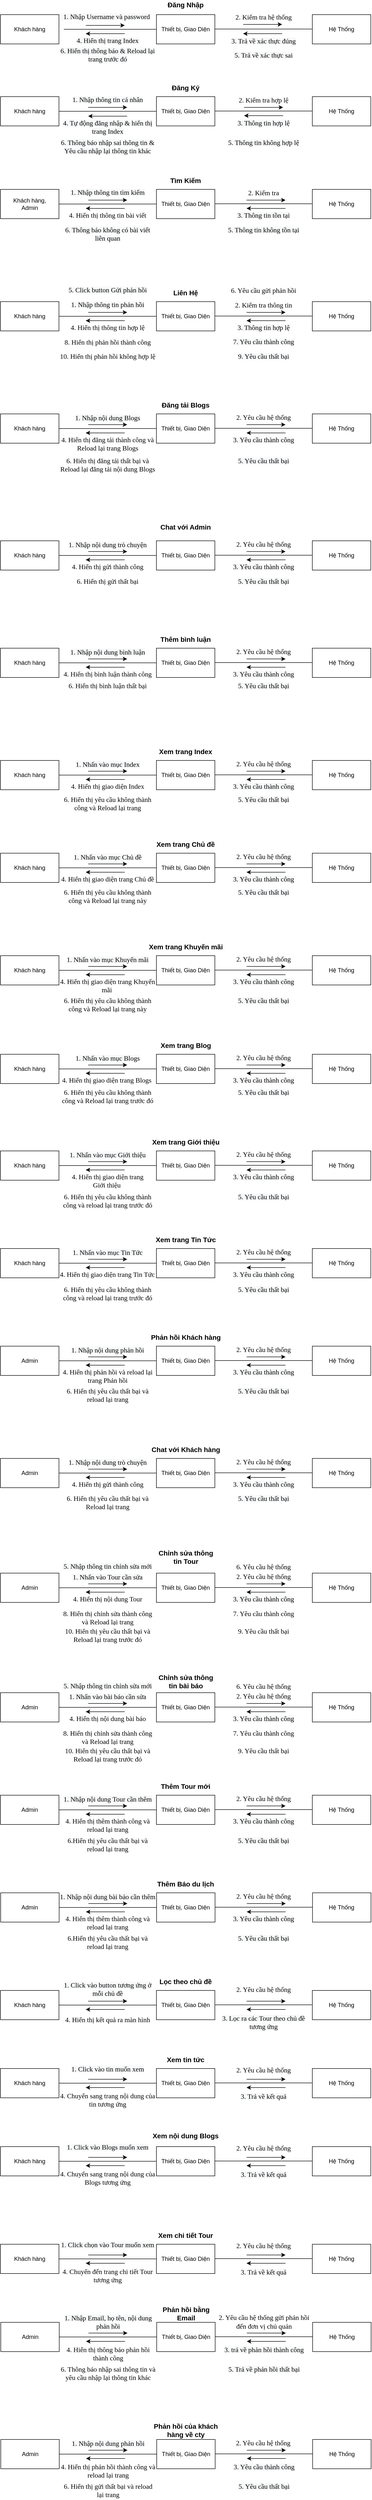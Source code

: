 <mxfile version="15.0.6" type="github">
  <diagram id="FsRad7_dDyPpwyNSVBpf" name="Page-1">
    <mxGraphModel dx="868" dy="450" grid="1" gridSize="10" guides="1" tooltips="1" connect="1" arrows="1" fold="1" page="1" pageScale="1" pageWidth="827" pageHeight="1169" math="0" shadow="0">
      <root>
        <mxCell id="0" />
        <mxCell id="1" parent="0" />
        <mxCell id="bCuMms9HzLEhdNznTUdz-20" value="Khách hàng" style="rounded=0;whiteSpace=wrap;html=1;" parent="1" vertex="1">
          <mxGeometry x="10" y="100" width="120" height="60" as="geometry" />
        </mxCell>
        <mxCell id="bCuMms9HzLEhdNznTUdz-21" value="Thiết bị, Giao Diện" style="rounded=0;whiteSpace=wrap;html=1;" parent="1" vertex="1">
          <mxGeometry x="330" y="100" width="120" height="60" as="geometry" />
        </mxCell>
        <mxCell id="bCuMms9HzLEhdNznTUdz-22" value="Hệ Thống" style="rounded=0;whiteSpace=wrap;html=1;" parent="1" vertex="1">
          <mxGeometry x="650" y="100" width="120" height="60" as="geometry" />
        </mxCell>
        <mxCell id="bCuMms9HzLEhdNznTUdz-23" value="" style="endArrow=none;html=1;entryX=0;entryY=0.5;entryDx=0;entryDy=0;" parent="1" target="bCuMms9HzLEhdNznTUdz-21" edge="1">
          <mxGeometry width="50" height="50" relative="1" as="geometry">
            <mxPoint x="140" y="130.0" as="sourcePoint" />
            <mxPoint x="190" y="80" as="targetPoint" />
          </mxGeometry>
        </mxCell>
        <mxCell id="bCuMms9HzLEhdNznTUdz-25" value="" style="endArrow=classic;html=1;" parent="1" edge="1">
          <mxGeometry width="50" height="50" relative="1" as="geometry">
            <mxPoint x="185" y="122.0" as="sourcePoint" />
            <mxPoint x="265" y="122.0" as="targetPoint" />
          </mxGeometry>
        </mxCell>
        <mxCell id="bCuMms9HzLEhdNznTUdz-26" value="" style="endArrow=classic;html=1;" parent="1" edge="1">
          <mxGeometry width="50" height="50" relative="1" as="geometry">
            <mxPoint x="508" y="120.0" as="sourcePoint" />
            <mxPoint x="588.0" y="120.0" as="targetPoint" />
          </mxGeometry>
        </mxCell>
        <mxCell id="bCuMms9HzLEhdNznTUdz-27" value="" style="endArrow=classic;html=1;" parent="1" edge="1">
          <mxGeometry width="50" height="50" relative="1" as="geometry">
            <mxPoint x="588.0" y="139.0" as="sourcePoint" />
            <mxPoint x="508" y="139.0" as="targetPoint" />
          </mxGeometry>
        </mxCell>
        <mxCell id="bCuMms9HzLEhdNznTUdz-28" value="" style="endArrow=classic;html=1;" parent="1" edge="1">
          <mxGeometry width="50" height="50" relative="1" as="geometry">
            <mxPoint x="265" y="139.0" as="sourcePoint" />
            <mxPoint x="185" y="139.0" as="targetPoint" />
          </mxGeometry>
        </mxCell>
        <mxCell id="bCuMms9HzLEhdNznTUdz-29" value="&lt;span style=&quot;color: rgb(0 , 0 , 0) ; font-family: &amp;#34;times new roman&amp;#34; ; font-size: 14px ; font-style: normal ; font-weight: 400 ; letter-spacing: normal ; text-align: center ; text-indent: 0px ; text-transform: none ; word-spacing: 0px ; background-color: rgb(248 , 249 , 250) ; display: inline ; float: none&quot;&gt;&amp;nbsp; 1. Nhập Username và password&lt;/span&gt;" style="text;whiteSpace=wrap;html=1;" parent="1" vertex="1">
          <mxGeometry x="130" y="90" width="200" height="30" as="geometry" />
        </mxCell>
        <mxCell id="bCuMms9HzLEhdNznTUdz-30" value="&lt;div style=&quot;&quot;&gt;&lt;span style=&quot;font-size: 14px&quot;&gt;&lt;font face=&quot;times new roman&quot;&gt;2. Kiểm tra hệ thống&lt;/font&gt;&lt;/span&gt;&lt;/div&gt;" style="text;whiteSpace=wrap;html=1;align=center;" parent="1" vertex="1">
          <mxGeometry x="450" y="90" width="200" height="30" as="geometry" />
        </mxCell>
        <mxCell id="bCuMms9HzLEhdNznTUdz-31" value="&lt;span style=&quot;color: rgb(0, 0, 0); font-family: &amp;quot;times new roman&amp;quot;; font-size: 14px; font-style: normal; font-weight: 400; letter-spacing: normal; text-indent: 0px; text-transform: none; word-spacing: 0px; background-color: rgb(248, 249, 250); display: inline; float: none;&quot;&gt;3. Trả về xác thực đúng&lt;/span&gt;" style="text;whiteSpace=wrap;html=1;align=center;" parent="1" vertex="1">
          <mxGeometry x="450" y="140" width="200" height="30" as="geometry" />
        </mxCell>
        <mxCell id="bCuMms9HzLEhdNznTUdz-32" value="&lt;span style=&quot;color: rgb(0 , 0 , 0) ; font-family: &amp;#34;times new roman&amp;#34; ; font-size: 14px ; font-style: normal ; font-weight: 400 ; letter-spacing: normal ; text-indent: 0px ; text-transform: none ; word-spacing: 0px ; background-color: rgb(248 , 249 , 250) ; display: inline ; float: none&quot;&gt;4. Hiển thị trang Index&lt;/span&gt;" style="text;whiteSpace=wrap;html=1;align=center;" parent="1" vertex="1">
          <mxGeometry x="130" y="139" width="200" height="30" as="geometry" />
        </mxCell>
        <mxCell id="bCuMms9HzLEhdNznTUdz-33" value="&lt;span style=&quot;color: rgb(0, 0, 0); font-family: &amp;quot;times new roman&amp;quot;; font-size: 14px; font-style: normal; font-weight: 400; letter-spacing: normal; text-indent: 0px; text-transform: none; word-spacing: 0px; background-color: rgb(248, 249, 250); display: inline; float: none;&quot;&gt;5. Trả về xác thực sai&lt;/span&gt;" style="text;whiteSpace=wrap;html=1;align=center;" parent="1" vertex="1">
          <mxGeometry x="450" y="169" width="200" height="30" as="geometry" />
        </mxCell>
        <mxCell id="bCuMms9HzLEhdNznTUdz-34" value="&lt;span style=&quot;color: rgb(0 , 0 , 0) ; font-family: &amp;#34;times new roman&amp;#34; ; font-size: 14px ; font-style: normal ; font-weight: 400 ; letter-spacing: normal ; text-indent: 0px ; text-transform: none ; word-spacing: 0px ; background-color: rgb(248 , 249 , 250) ; display: inline ; float: none&quot;&gt;6. Hiển thị thông báo &amp;amp; Reload lại trang trước đó&lt;/span&gt;" style="text;whiteSpace=wrap;html=1;align=center;" parent="1" vertex="1">
          <mxGeometry x="130" y="160" width="200" height="30" as="geometry" />
        </mxCell>
        <mxCell id="bCuMms9HzLEhdNznTUdz-35" style="edgeStyle=orthogonalEdgeStyle;rounded=0;orthogonalLoop=1;jettySize=auto;html=1;exitX=0.5;exitY=1;exitDx=0;exitDy=0;" parent="1" source="bCuMms9HzLEhdNznTUdz-29" target="bCuMms9HzLEhdNznTUdz-29" edge="1">
          <mxGeometry relative="1" as="geometry" />
        </mxCell>
        <mxCell id="bCuMms9HzLEhdNznTUdz-36" value="&lt;b&gt;&lt;font style=&quot;font-size: 14px&quot;&gt;Đăng Nhập&lt;/font&gt;&lt;/b&gt;" style="text;html=1;strokeColor=none;fillColor=none;align=center;verticalAlign=middle;whiteSpace=wrap;rounded=0;" parent="1" vertex="1">
          <mxGeometry x="350" y="70" width="80" height="20" as="geometry" />
        </mxCell>
        <mxCell id="kBAUV18_ilSLkqPBb4wo-1" value="Khách hàng" style="rounded=0;whiteSpace=wrap;html=1;" parent="1" vertex="1">
          <mxGeometry x="10" y="268" width="120" height="60" as="geometry" />
        </mxCell>
        <mxCell id="kBAUV18_ilSLkqPBb4wo-2" value="Thiết bị, Giao Diện" style="rounded=0;whiteSpace=wrap;html=1;" parent="1" vertex="1">
          <mxGeometry x="330" y="268" width="120" height="60" as="geometry" />
        </mxCell>
        <mxCell id="kBAUV18_ilSLkqPBb4wo-3" value="Hệ Thống" style="rounded=0;whiteSpace=wrap;html=1;" parent="1" vertex="1">
          <mxGeometry x="650" y="268" width="120" height="60" as="geometry" />
        </mxCell>
        <mxCell id="kBAUV18_ilSLkqPBb4wo-4" value="" style="endArrow=none;html=1;entryX=0;entryY=0.5;entryDx=0;entryDy=0;exitX=1;exitY=0.5;exitDx=0;exitDy=0;" parent="1" source="kBAUV18_ilSLkqPBb4wo-1" target="kBAUV18_ilSLkqPBb4wo-2" edge="1">
          <mxGeometry width="50" height="50" relative="1" as="geometry">
            <mxPoint x="140" y="298.0" as="sourcePoint" />
            <mxPoint x="190" y="248" as="targetPoint" />
          </mxGeometry>
        </mxCell>
        <mxCell id="kBAUV18_ilSLkqPBb4wo-6" value="" style="endArrow=classic;html=1;" parent="1" edge="1">
          <mxGeometry width="50" height="50" relative="1" as="geometry">
            <mxPoint x="190" y="290.0" as="sourcePoint" />
            <mxPoint x="270" y="290.0" as="targetPoint" />
          </mxGeometry>
        </mxCell>
        <mxCell id="kBAUV18_ilSLkqPBb4wo-7" value="" style="endArrow=classic;html=1;" parent="1" edge="1">
          <mxGeometry width="50" height="50" relative="1" as="geometry">
            <mxPoint x="510" y="290.0" as="sourcePoint" />
            <mxPoint x="590.0" y="290.0" as="targetPoint" />
          </mxGeometry>
        </mxCell>
        <mxCell id="kBAUV18_ilSLkqPBb4wo-8" value="" style="endArrow=classic;html=1;" parent="1" edge="1">
          <mxGeometry width="50" height="50" relative="1" as="geometry">
            <mxPoint x="590.0" y="307.0" as="sourcePoint" />
            <mxPoint x="510" y="307.0" as="targetPoint" />
          </mxGeometry>
        </mxCell>
        <mxCell id="kBAUV18_ilSLkqPBb4wo-9" value="" style="endArrow=classic;html=1;" parent="1" edge="1">
          <mxGeometry width="50" height="50" relative="1" as="geometry">
            <mxPoint x="270" y="308.0" as="sourcePoint" />
            <mxPoint x="190" y="308.0" as="targetPoint" />
          </mxGeometry>
        </mxCell>
        <mxCell id="kBAUV18_ilSLkqPBb4wo-10" value="&lt;span style=&quot;color: rgb(0, 0, 0); font-family: &amp;quot;times new roman&amp;quot;; font-size: 14px; font-style: normal; font-weight: 400; letter-spacing: normal; text-indent: 0px; text-transform: none; word-spacing: 0px; background-color: rgb(248, 249, 250); display: inline; float: none;&quot;&gt;1. Nhập thông tin cá nhân&lt;/span&gt;" style="text;whiteSpace=wrap;html=1;align=center;" parent="1" vertex="1">
          <mxGeometry x="130" y="260" width="200" height="30" as="geometry" />
        </mxCell>
        <mxCell id="kBAUV18_ilSLkqPBb4wo-11" value="&lt;div style=&quot;&quot;&gt;&lt;span style=&quot;font-size: 14px&quot;&gt;&lt;font face=&quot;times new roman&quot;&gt;2. Kiểm tra hợp lệ&lt;/font&gt;&lt;/span&gt;&lt;/div&gt;" style="text;whiteSpace=wrap;html=1;align=center;" parent="1" vertex="1">
          <mxGeometry x="450" y="260" width="200" height="30" as="geometry" />
        </mxCell>
        <mxCell id="kBAUV18_ilSLkqPBb4wo-12" value="&lt;span style=&quot;color: rgb(0, 0, 0); font-family: &amp;quot;times new roman&amp;quot;; font-size: 14px; font-style: normal; font-weight: 400; letter-spacing: normal; text-indent: 0px; text-transform: none; word-spacing: 0px; background-color: rgb(248, 249, 250); display: inline; float: none;&quot;&gt;3. Thông tin hợp lệ&lt;/span&gt;" style="text;whiteSpace=wrap;html=1;align=center;" parent="1" vertex="1">
          <mxGeometry x="450" y="308" width="200" height="30" as="geometry" />
        </mxCell>
        <mxCell id="kBAUV18_ilSLkqPBb4wo-13" value="&lt;span style=&quot;color: rgb(0 , 0 , 0) ; font-family: &amp;#34;times new roman&amp;#34; ; font-size: 14px ; font-style: normal ; font-weight: 400 ; letter-spacing: normal ; text-indent: 0px ; text-transform: none ; word-spacing: 0px ; background-color: rgb(248 , 249 , 250) ; display: inline ; float: none&quot;&gt;4. Tự động đăng nhập &amp;amp; hiển thị trang Index&lt;/span&gt;" style="text;whiteSpace=wrap;html=1;align=center;" parent="1" vertex="1">
          <mxGeometry x="130" y="308" width="200" height="30" as="geometry" />
        </mxCell>
        <mxCell id="kBAUV18_ilSLkqPBb4wo-14" value="&lt;span style=&quot;color: rgb(0, 0, 0); font-family: &amp;quot;times new roman&amp;quot;; font-size: 14px; font-style: normal; font-weight: 400; letter-spacing: normal; text-indent: 0px; text-transform: none; word-spacing: 0px; background-color: rgb(248, 249, 250); display: inline; float: none;&quot;&gt;5. Thông tin không hợp lệ&lt;/span&gt;" style="text;whiteSpace=wrap;html=1;align=center;" parent="1" vertex="1">
          <mxGeometry x="450" y="348" width="200" height="30" as="geometry" />
        </mxCell>
        <mxCell id="kBAUV18_ilSLkqPBb4wo-15" value="&lt;span style=&quot;color: rgb(0 , 0 , 0) ; font-family: &amp;#34;times new roman&amp;#34; ; font-size: 14px ; font-style: normal ; font-weight: 400 ; letter-spacing: normal ; text-indent: 0px ; text-transform: none ; word-spacing: 0px ; background-color: rgb(248 , 249 , 250) ; display: inline ; float: none&quot;&gt;6. Thông báo nhập sai thông tin &amp;amp; Yêu cầu nhập lại thông tin khác&lt;/span&gt;" style="text;whiteSpace=wrap;html=1;align=center;" parent="1" vertex="1">
          <mxGeometry x="130" y="348" width="200" height="30" as="geometry" />
        </mxCell>
        <mxCell id="kBAUV18_ilSLkqPBb4wo-16" style="edgeStyle=orthogonalEdgeStyle;rounded=0;orthogonalLoop=1;jettySize=auto;html=1;exitX=0.5;exitY=1;exitDx=0;exitDy=0;" parent="1" source="kBAUV18_ilSLkqPBb4wo-10" target="kBAUV18_ilSLkqPBb4wo-10" edge="1">
          <mxGeometry relative="1" as="geometry" />
        </mxCell>
        <mxCell id="kBAUV18_ilSLkqPBb4wo-17" value="&lt;b&gt;&lt;font style=&quot;font-size: 14px&quot;&gt;Đăng Ký&lt;/font&gt;&lt;/b&gt;" style="text;html=1;strokeColor=none;fillColor=none;align=center;verticalAlign=middle;whiteSpace=wrap;rounded=0;" parent="1" vertex="1">
          <mxGeometry x="350" y="240" width="80" height="20" as="geometry" />
        </mxCell>
        <mxCell id="kBAUV18_ilSLkqPBb4wo-19" value="Khách hàng,&lt;br&gt;Admin" style="rounded=0;whiteSpace=wrap;html=1;" parent="1" vertex="1">
          <mxGeometry x="10" y="458" width="120" height="60" as="geometry" />
        </mxCell>
        <mxCell id="kBAUV18_ilSLkqPBb4wo-20" value="Thiết bị, Giao Diện" style="rounded=0;whiteSpace=wrap;html=1;" parent="1" vertex="1">
          <mxGeometry x="330" y="458" width="120" height="60" as="geometry" />
        </mxCell>
        <mxCell id="kBAUV18_ilSLkqPBb4wo-21" value="Hệ Thống" style="rounded=0;whiteSpace=wrap;html=1;" parent="1" vertex="1">
          <mxGeometry x="650" y="458" width="120" height="60" as="geometry" />
        </mxCell>
        <mxCell id="kBAUV18_ilSLkqPBb4wo-22" value="" style="endArrow=none;html=1;entryX=0;entryY=0.5;entryDx=0;entryDy=0;exitX=1;exitY=0.5;exitDx=0;exitDy=0;exitPerimeter=0;" parent="1" source="kBAUV18_ilSLkqPBb4wo-19" target="kBAUV18_ilSLkqPBb4wo-20" edge="1">
          <mxGeometry width="50" height="50" relative="1" as="geometry">
            <mxPoint x="140" y="488.0" as="sourcePoint" />
            <mxPoint x="190" y="438" as="targetPoint" />
          </mxGeometry>
        </mxCell>
        <mxCell id="kBAUV18_ilSLkqPBb4wo-24" value="" style="endArrow=classic;html=1;" parent="1" edge="1">
          <mxGeometry width="50" height="50" relative="1" as="geometry">
            <mxPoint x="190" y="480.0" as="sourcePoint" />
            <mxPoint x="270" y="480.0" as="targetPoint" />
          </mxGeometry>
        </mxCell>
        <mxCell id="kBAUV18_ilSLkqPBb4wo-25" value="" style="endArrow=classic;html=1;" parent="1" edge="1">
          <mxGeometry width="50" height="50" relative="1" as="geometry">
            <mxPoint x="515" y="480.0" as="sourcePoint" />
            <mxPoint x="595.0" y="480.0" as="targetPoint" />
          </mxGeometry>
        </mxCell>
        <mxCell id="kBAUV18_ilSLkqPBb4wo-26" value="" style="endArrow=classic;html=1;" parent="1" edge="1">
          <mxGeometry width="50" height="50" relative="1" as="geometry">
            <mxPoint x="595.0" y="497.0" as="sourcePoint" />
            <mxPoint x="515" y="497.0" as="targetPoint" />
          </mxGeometry>
        </mxCell>
        <mxCell id="kBAUV18_ilSLkqPBb4wo-27" value="" style="endArrow=classic;html=1;" parent="1" edge="1">
          <mxGeometry width="50" height="50" relative="1" as="geometry">
            <mxPoint x="265" y="497.0" as="sourcePoint" />
            <mxPoint x="185" y="497.0" as="targetPoint" />
          </mxGeometry>
        </mxCell>
        <mxCell id="kBAUV18_ilSLkqPBb4wo-28" value="&lt;span style=&quot;color: rgb(0 , 0 , 0) ; font-family: &amp;#34;times new roman&amp;#34; ; font-size: 14px ; font-style: normal ; font-weight: 400 ; letter-spacing: normal ; text-indent: 0px ; text-transform: none ; word-spacing: 0px ; background-color: rgb(248 , 249 , 250) ; display: inline ; float: none&quot;&gt;1. Nhập thông tin tìm kiếm&lt;/span&gt;" style="text;whiteSpace=wrap;html=1;align=center;" parent="1" vertex="1">
          <mxGeometry x="130" y="450" width="200" height="30" as="geometry" />
        </mxCell>
        <mxCell id="kBAUV18_ilSLkqPBb4wo-29" value="&lt;div&gt;&lt;span style=&quot;font-size: 14px&quot;&gt;&lt;font face=&quot;times new roman&quot;&gt;2. Kiểm tra&lt;/font&gt;&lt;/span&gt;&lt;/div&gt;" style="text;whiteSpace=wrap;html=1;align=center;" parent="1" vertex="1">
          <mxGeometry x="450" y="450" width="200" height="30" as="geometry" />
        </mxCell>
        <mxCell id="kBAUV18_ilSLkqPBb4wo-30" value="&lt;span style=&quot;color: rgb(0, 0, 0); font-family: &amp;quot;times new roman&amp;quot;; font-size: 14px; font-style: normal; font-weight: 400; letter-spacing: normal; text-indent: 0px; text-transform: none; word-spacing: 0px; background-color: rgb(248, 249, 250); display: inline; float: none;&quot;&gt;3. Thông tin tồn tại&lt;/span&gt;" style="text;whiteSpace=wrap;html=1;align=center;" parent="1" vertex="1">
          <mxGeometry x="450" y="497" width="200" height="30" as="geometry" />
        </mxCell>
        <mxCell id="kBAUV18_ilSLkqPBb4wo-31" value="&lt;font face=&quot;times new roman&quot;&gt;&lt;span style=&quot;font-size: 14px&quot;&gt;4. Hiển thị thông tin bài viết&lt;/span&gt;&lt;/font&gt;" style="text;whiteSpace=wrap;html=1;align=center;" parent="1" vertex="1">
          <mxGeometry x="130" y="497" width="200" height="30" as="geometry" />
        </mxCell>
        <mxCell id="kBAUV18_ilSLkqPBb4wo-32" value="&lt;span style=&quot;color: rgb(0 , 0 , 0) ; font-family: &amp;#34;times new roman&amp;#34; ; font-size: 14px ; font-style: normal ; font-weight: 400 ; letter-spacing: normal ; text-indent: 0px ; text-transform: none ; word-spacing: 0px ; background-color: rgb(248 , 249 , 250) ; display: inline ; float: none&quot;&gt;5. Thông tin không tồn tại&lt;/span&gt;" style="text;whiteSpace=wrap;html=1;align=center;" parent="1" vertex="1">
          <mxGeometry x="450" y="527" width="200" height="30" as="geometry" />
        </mxCell>
        <mxCell id="kBAUV18_ilSLkqPBb4wo-33" value="&lt;span style=&quot;color: rgb(0 , 0 , 0) ; font-family: &amp;#34;times new roman&amp;#34; ; font-size: 14px ; font-style: normal ; font-weight: 400 ; letter-spacing: normal ; text-indent: 0px ; text-transform: none ; word-spacing: 0px ; background-color: rgb(248 , 249 , 250) ; display: inline ; float: none&quot;&gt;6. Thông báo không có bài viết liên quan&lt;/span&gt;" style="text;whiteSpace=wrap;html=1;align=center;" parent="1" vertex="1">
          <mxGeometry x="130" y="527" width="200" height="30" as="geometry" />
        </mxCell>
        <mxCell id="kBAUV18_ilSLkqPBb4wo-34" style="edgeStyle=orthogonalEdgeStyle;rounded=0;orthogonalLoop=1;jettySize=auto;html=1;exitX=0.5;exitY=1;exitDx=0;exitDy=0;" parent="1" source="kBAUV18_ilSLkqPBb4wo-28" target="kBAUV18_ilSLkqPBb4wo-28" edge="1">
          <mxGeometry relative="1" as="geometry" />
        </mxCell>
        <mxCell id="kBAUV18_ilSLkqPBb4wo-35" value="&lt;b&gt;&lt;font style=&quot;font-size: 14px&quot;&gt;Tìm Kiếm&lt;/font&gt;&lt;/b&gt;" style="text;html=1;strokeColor=none;fillColor=none;align=center;verticalAlign=middle;whiteSpace=wrap;rounded=0;" parent="1" vertex="1">
          <mxGeometry x="350" y="430" width="80" height="20" as="geometry" />
        </mxCell>
        <mxCell id="bCAmUles-wWCvCAXNEfE-3" value="" style="endArrow=none;html=1;entryX=0;entryY=0.5;entryDx=0;entryDy=0;exitX=1;exitY=0.5;exitDx=0;exitDy=0;exitPerimeter=0;" parent="1" edge="1">
          <mxGeometry width="50" height="50" relative="1" as="geometry">
            <mxPoint x="450" y="487.5" as="sourcePoint" />
            <mxPoint x="650" y="487.5" as="targetPoint" />
          </mxGeometry>
        </mxCell>
        <mxCell id="bCAmUles-wWCvCAXNEfE-4" value="" style="endArrow=none;html=1;entryX=0;entryY=0.5;entryDx=0;entryDy=0;exitX=1;exitY=0.5;exitDx=0;exitDy=0;exitPerimeter=0;" parent="1" edge="1">
          <mxGeometry width="50" height="50" relative="1" as="geometry">
            <mxPoint x="450" y="129.5" as="sourcePoint" />
            <mxPoint x="650" y="129.5" as="targetPoint" />
          </mxGeometry>
        </mxCell>
        <mxCell id="bCAmUles-wWCvCAXNEfE-5" value="" style="endArrow=none;html=1;entryX=0;entryY=0.5;entryDx=0;entryDy=0;exitX=1;exitY=0.5;exitDx=0;exitDy=0;exitPerimeter=0;" parent="1" edge="1">
          <mxGeometry width="50" height="50" relative="1" as="geometry">
            <mxPoint x="450" y="297.5" as="sourcePoint" />
            <mxPoint x="650" y="297.5" as="targetPoint" />
          </mxGeometry>
        </mxCell>
        <mxCell id="k_XO3rFfYU2pKhXsBGkL-1" value="Khách hàng" style="rounded=0;whiteSpace=wrap;html=1;" parent="1" vertex="1">
          <mxGeometry x="10" y="688" width="120" height="60" as="geometry" />
        </mxCell>
        <mxCell id="k_XO3rFfYU2pKhXsBGkL-2" value="Thiết bị, Giao Diện" style="rounded=0;whiteSpace=wrap;html=1;" parent="1" vertex="1">
          <mxGeometry x="330" y="688" width="120" height="60" as="geometry" />
        </mxCell>
        <mxCell id="k_XO3rFfYU2pKhXsBGkL-3" value="Hệ Thống" style="rounded=0;whiteSpace=wrap;html=1;" parent="1" vertex="1">
          <mxGeometry x="650" y="688" width="120" height="60" as="geometry" />
        </mxCell>
        <mxCell id="k_XO3rFfYU2pKhXsBGkL-4" value="" style="endArrow=none;html=1;entryX=0;entryY=0.5;entryDx=0;entryDy=0;exitX=1;exitY=0.5;exitDx=0;exitDy=0;exitPerimeter=0;" parent="1" source="k_XO3rFfYU2pKhXsBGkL-1" target="k_XO3rFfYU2pKhXsBGkL-2" edge="1">
          <mxGeometry width="50" height="50" relative="1" as="geometry">
            <mxPoint x="140" y="718.0" as="sourcePoint" />
            <mxPoint x="190" y="668" as="targetPoint" />
          </mxGeometry>
        </mxCell>
        <mxCell id="k_XO3rFfYU2pKhXsBGkL-5" value="" style="endArrow=classic;html=1;" parent="1" edge="1">
          <mxGeometry width="50" height="50" relative="1" as="geometry">
            <mxPoint x="190" y="710.0" as="sourcePoint" />
            <mxPoint x="270" y="710.0" as="targetPoint" />
          </mxGeometry>
        </mxCell>
        <mxCell id="k_XO3rFfYU2pKhXsBGkL-6" value="" style="endArrow=classic;html=1;" parent="1" edge="1">
          <mxGeometry width="50" height="50" relative="1" as="geometry">
            <mxPoint x="515" y="710.0" as="sourcePoint" />
            <mxPoint x="595.0" y="710.0" as="targetPoint" />
          </mxGeometry>
        </mxCell>
        <mxCell id="k_XO3rFfYU2pKhXsBGkL-7" value="" style="endArrow=classic;html=1;" parent="1" edge="1">
          <mxGeometry width="50" height="50" relative="1" as="geometry">
            <mxPoint x="595.0" y="727.0" as="sourcePoint" />
            <mxPoint x="515" y="727.0" as="targetPoint" />
          </mxGeometry>
        </mxCell>
        <mxCell id="k_XO3rFfYU2pKhXsBGkL-8" value="" style="endArrow=classic;html=1;" parent="1" edge="1">
          <mxGeometry width="50" height="50" relative="1" as="geometry">
            <mxPoint x="265" y="727.0" as="sourcePoint" />
            <mxPoint x="185" y="727.0" as="targetPoint" />
          </mxGeometry>
        </mxCell>
        <mxCell id="k_XO3rFfYU2pKhXsBGkL-9" value="&lt;span style=&quot;color: rgb(0 , 0 , 0) ; font-family: &amp;#34;times new roman&amp;#34; ; font-size: 14px ; font-style: normal ; font-weight: 400 ; letter-spacing: normal ; text-indent: 0px ; text-transform: none ; word-spacing: 0px ; background-color: rgb(248 , 249 , 250) ; display: inline ; float: none&quot;&gt;1. Nhập thông tin phản hồi&lt;/span&gt;" style="text;whiteSpace=wrap;html=1;align=center;" parent="1" vertex="1">
          <mxGeometry x="130" y="680" width="200" height="30" as="geometry" />
        </mxCell>
        <mxCell id="k_XO3rFfYU2pKhXsBGkL-10" value="&lt;div&gt;&lt;span style=&quot;font-size: 14px&quot;&gt;&lt;font face=&quot;times new roman&quot;&gt;2. Kiểm tra thông tin&lt;/font&gt;&lt;/span&gt;&lt;/div&gt;&lt;div&gt;&lt;span style=&quot;font-size: 14px&quot;&gt;&lt;font face=&quot;times new roman&quot;&gt;&lt;br&gt;&lt;/font&gt;&lt;/span&gt;&lt;/div&gt;" style="text;whiteSpace=wrap;html=1;align=center;" parent="1" vertex="1">
          <mxGeometry x="450" y="680" width="200" height="30" as="geometry" />
        </mxCell>
        <mxCell id="k_XO3rFfYU2pKhXsBGkL-11" value="&lt;span style=&quot;color: rgb(0 , 0 , 0) ; font-family: &amp;#34;times new roman&amp;#34; ; font-size: 14px ; font-style: normal ; font-weight: 400 ; letter-spacing: normal ; text-indent: 0px ; text-transform: none ; word-spacing: 0px ; background-color: rgb(248 , 249 , 250) ; display: inline ; float: none&quot;&gt;3. Thông tin hợp lệ&lt;/span&gt;" style="text;whiteSpace=wrap;html=1;align=center;" parent="1" vertex="1">
          <mxGeometry x="450" y="727" width="200" height="30" as="geometry" />
        </mxCell>
        <mxCell id="k_XO3rFfYU2pKhXsBGkL-12" value="&lt;font face=&quot;times new roman&quot;&gt;&lt;span style=&quot;font-size: 14px&quot;&gt;4. Hiển thị thông tin hợp lệ&lt;/span&gt;&lt;/font&gt;" style="text;whiteSpace=wrap;html=1;align=center;" parent="1" vertex="1">
          <mxGeometry x="130" y="727" width="200" height="30" as="geometry" />
        </mxCell>
        <mxCell id="k_XO3rFfYU2pKhXsBGkL-14" value="&lt;font face=&quot;times new roman&quot;&gt;&lt;span style=&quot;font-size: 14px&quot;&gt;8. Hiển thị phản hồi thành công&lt;/span&gt;&lt;/font&gt;" style="text;whiteSpace=wrap;html=1;align=center;" parent="1" vertex="1">
          <mxGeometry x="130" y="757" width="200" height="30" as="geometry" />
        </mxCell>
        <mxCell id="k_XO3rFfYU2pKhXsBGkL-15" style="edgeStyle=orthogonalEdgeStyle;rounded=0;orthogonalLoop=1;jettySize=auto;html=1;exitX=0.5;exitY=1;exitDx=0;exitDy=0;" parent="1" source="k_XO3rFfYU2pKhXsBGkL-9" target="k_XO3rFfYU2pKhXsBGkL-9" edge="1">
          <mxGeometry relative="1" as="geometry" />
        </mxCell>
        <mxCell id="k_XO3rFfYU2pKhXsBGkL-16" value="&lt;b&gt;&lt;font style=&quot;font-size: 14px&quot;&gt;Liên Hệ&lt;/font&gt;&lt;/b&gt;" style="text;html=1;strokeColor=none;fillColor=none;align=center;verticalAlign=middle;whiteSpace=wrap;rounded=0;" parent="1" vertex="1">
          <mxGeometry x="350" y="660" width="80" height="20" as="geometry" />
        </mxCell>
        <mxCell id="k_XO3rFfYU2pKhXsBGkL-17" value="" style="endArrow=none;html=1;entryX=0;entryY=0.5;entryDx=0;entryDy=0;exitX=1;exitY=0.5;exitDx=0;exitDy=0;exitPerimeter=0;" parent="1" edge="1">
          <mxGeometry width="50" height="50" relative="1" as="geometry">
            <mxPoint x="450" y="717.5" as="sourcePoint" />
            <mxPoint x="650" y="717.5" as="targetPoint" />
          </mxGeometry>
        </mxCell>
        <mxCell id="k_XO3rFfYU2pKhXsBGkL-23" value="&lt;font face=&quot;times new roman&quot;&gt;&lt;span style=&quot;font-size: 14px&quot;&gt;10. Hiển thị phản hồi không hợp lệ&lt;/span&gt;&lt;/font&gt;" style="text;whiteSpace=wrap;html=1;align=center;" parent="1" vertex="1">
          <mxGeometry x="130" y="786" width="200" height="30" as="geometry" />
        </mxCell>
        <mxCell id="k_XO3rFfYU2pKhXsBGkL-24" value="Khách hàng" style="rounded=0;whiteSpace=wrap;html=1;" parent="1" vertex="1">
          <mxGeometry x="10" y="918" width="120" height="60" as="geometry" />
        </mxCell>
        <mxCell id="k_XO3rFfYU2pKhXsBGkL-25" value="Thiết bị, Giao Diện" style="rounded=0;whiteSpace=wrap;html=1;" parent="1" vertex="1">
          <mxGeometry x="330" y="918" width="120" height="60" as="geometry" />
        </mxCell>
        <mxCell id="k_XO3rFfYU2pKhXsBGkL-26" value="Hệ Thống" style="rounded=0;whiteSpace=wrap;html=1;" parent="1" vertex="1">
          <mxGeometry x="650" y="918" width="120" height="60" as="geometry" />
        </mxCell>
        <mxCell id="k_XO3rFfYU2pKhXsBGkL-27" value="" style="endArrow=none;html=1;entryX=0;entryY=0.5;entryDx=0;entryDy=0;exitX=1;exitY=0.5;exitDx=0;exitDy=0;exitPerimeter=0;" parent="1" source="k_XO3rFfYU2pKhXsBGkL-24" target="k_XO3rFfYU2pKhXsBGkL-25" edge="1">
          <mxGeometry width="50" height="50" relative="1" as="geometry">
            <mxPoint x="140" y="948.0" as="sourcePoint" />
            <mxPoint x="190" y="898" as="targetPoint" />
          </mxGeometry>
        </mxCell>
        <mxCell id="k_XO3rFfYU2pKhXsBGkL-28" value="" style="endArrow=classic;html=1;" parent="1" edge="1">
          <mxGeometry width="50" height="50" relative="1" as="geometry">
            <mxPoint x="190" y="940.0" as="sourcePoint" />
            <mxPoint x="270" y="940.0" as="targetPoint" />
          </mxGeometry>
        </mxCell>
        <mxCell id="k_XO3rFfYU2pKhXsBGkL-29" value="" style="endArrow=classic;html=1;" parent="1" edge="1">
          <mxGeometry width="50" height="50" relative="1" as="geometry">
            <mxPoint x="515" y="940.0" as="sourcePoint" />
            <mxPoint x="595.0" y="940.0" as="targetPoint" />
          </mxGeometry>
        </mxCell>
        <mxCell id="k_XO3rFfYU2pKhXsBGkL-30" value="" style="endArrow=classic;html=1;" parent="1" edge="1">
          <mxGeometry width="50" height="50" relative="1" as="geometry">
            <mxPoint x="595.0" y="957.0" as="sourcePoint" />
            <mxPoint x="515" y="957.0" as="targetPoint" />
          </mxGeometry>
        </mxCell>
        <mxCell id="k_XO3rFfYU2pKhXsBGkL-31" value="" style="endArrow=classic;html=1;" parent="1" edge="1">
          <mxGeometry width="50" height="50" relative="1" as="geometry">
            <mxPoint x="265" y="957.0" as="sourcePoint" />
            <mxPoint x="185" y="957.0" as="targetPoint" />
          </mxGeometry>
        </mxCell>
        <mxCell id="k_XO3rFfYU2pKhXsBGkL-32" value="&lt;span style=&quot;color: rgb(0 , 0 , 0) ; font-family: &amp;#34;times new roman&amp;#34; ; font-size: 14px ; font-style: normal ; font-weight: 400 ; letter-spacing: normal ; text-indent: 0px ; text-transform: none ; word-spacing: 0px ; background-color: rgb(248 , 249 , 250) ; display: inline ; float: none&quot;&gt;1. Nhập nội dung Blogs&lt;/span&gt;" style="text;whiteSpace=wrap;html=1;align=center;" parent="1" vertex="1">
          <mxGeometry x="130" y="912" width="200" height="30" as="geometry" />
        </mxCell>
        <mxCell id="k_XO3rFfYU2pKhXsBGkL-33" value="&lt;div&gt;&lt;span style=&quot;font-size: 14px&quot;&gt;&lt;font face=&quot;times new roman&quot;&gt;2. Yêu cầu hệ thống&lt;/font&gt;&lt;/span&gt;&lt;/div&gt;&lt;div&gt;&lt;span style=&quot;font-size: 14px&quot;&gt;&lt;font face=&quot;times new roman&quot;&gt;&lt;br&gt;&lt;/font&gt;&lt;/span&gt;&lt;/div&gt;" style="text;whiteSpace=wrap;html=1;align=center;" parent="1" vertex="1">
          <mxGeometry x="450" y="910" width="200" height="30" as="geometry" />
        </mxCell>
        <mxCell id="k_XO3rFfYU2pKhXsBGkL-34" value="&lt;span style=&quot;color: rgb(0 , 0 , 0) ; font-family: &amp;#34;times new roman&amp;#34; ; font-size: 14px ; font-style: normal ; font-weight: 400 ; letter-spacing: normal ; text-indent: 0px ; text-transform: none ; word-spacing: 0px ; background-color: rgb(248 , 249 , 250) ; display: inline ; float: none&quot;&gt;3. Yêu cầu thành công&lt;/span&gt;" style="text;whiteSpace=wrap;html=1;align=center;" parent="1" vertex="1">
          <mxGeometry x="450" y="957" width="200" height="30" as="geometry" />
        </mxCell>
        <mxCell id="k_XO3rFfYU2pKhXsBGkL-35" value="&lt;font face=&quot;times new roman&quot;&gt;&lt;span style=&quot;font-size: 14px&quot;&gt;4. Hiển thị đăng tải thành công và Reload lại trang Blogs&lt;/span&gt;&lt;/font&gt;" style="text;whiteSpace=wrap;html=1;align=center;" parent="1" vertex="1">
          <mxGeometry x="130" y="957" width="200" height="30" as="geometry" />
        </mxCell>
        <mxCell id="k_XO3rFfYU2pKhXsBGkL-36" value="&lt;span style=&quot;color: rgb(0 , 0 , 0) ; font-family: &amp;#34;times new roman&amp;#34; ; font-size: 14px ; font-style: normal ; font-weight: 400 ; letter-spacing: normal ; text-indent: 0px ; text-transform: none ; word-spacing: 0px ; background-color: rgb(248 , 249 , 250) ; display: inline ; float: none&quot;&gt;5. Yêu cầu thất bại&lt;/span&gt;" style="text;whiteSpace=wrap;html=1;align=center;" parent="1" vertex="1">
          <mxGeometry x="450" y="1000" width="200" height="30" as="geometry" />
        </mxCell>
        <mxCell id="k_XO3rFfYU2pKhXsBGkL-37" value="&lt;font face=&quot;times new roman&quot;&gt;&lt;span style=&quot;font-size: 14px&quot;&gt;6. Hiển thị đăng tải thất bại và Reload lại đăng tải nội dung Blogs&lt;/span&gt;&lt;/font&gt;" style="text;whiteSpace=wrap;html=1;align=center;" parent="1" vertex="1">
          <mxGeometry x="130" y="1000" width="200" height="30" as="geometry" />
        </mxCell>
        <mxCell id="k_XO3rFfYU2pKhXsBGkL-38" style="edgeStyle=orthogonalEdgeStyle;rounded=0;orthogonalLoop=1;jettySize=auto;html=1;exitX=0.5;exitY=1;exitDx=0;exitDy=0;" parent="1" source="k_XO3rFfYU2pKhXsBGkL-32" target="k_XO3rFfYU2pKhXsBGkL-32" edge="1">
          <mxGeometry relative="1" as="geometry" />
        </mxCell>
        <mxCell id="k_XO3rFfYU2pKhXsBGkL-39" value="&lt;span style=&quot;font-size: 14px&quot;&gt;&lt;b&gt;Đăng tải Blogs&lt;/b&gt;&lt;/span&gt;" style="text;html=1;strokeColor=none;fillColor=none;align=center;verticalAlign=middle;whiteSpace=wrap;rounded=0;" parent="1" vertex="1">
          <mxGeometry x="340" y="890" width="100" height="20" as="geometry" />
        </mxCell>
        <mxCell id="k_XO3rFfYU2pKhXsBGkL-40" value="" style="endArrow=none;html=1;entryX=0;entryY=0.5;entryDx=0;entryDy=0;exitX=1;exitY=0.5;exitDx=0;exitDy=0;exitPerimeter=0;" parent="1" edge="1">
          <mxGeometry width="50" height="50" relative="1" as="geometry">
            <mxPoint x="450" y="947.5" as="sourcePoint" />
            <mxPoint x="650" y="947.5" as="targetPoint" />
          </mxGeometry>
        </mxCell>
        <mxCell id="k_XO3rFfYU2pKhXsBGkL-44" value="Khách hàng" style="rounded=0;whiteSpace=wrap;html=1;" parent="1" vertex="1">
          <mxGeometry x="10" y="1178" width="120" height="60" as="geometry" />
        </mxCell>
        <mxCell id="k_XO3rFfYU2pKhXsBGkL-45" value="Thiết bị, Giao Diện" style="rounded=0;whiteSpace=wrap;html=1;" parent="1" vertex="1">
          <mxGeometry x="330" y="1178" width="120" height="60" as="geometry" />
        </mxCell>
        <mxCell id="k_XO3rFfYU2pKhXsBGkL-46" value="Hệ Thống" style="rounded=0;whiteSpace=wrap;html=1;" parent="1" vertex="1">
          <mxGeometry x="650" y="1178" width="120" height="60" as="geometry" />
        </mxCell>
        <mxCell id="k_XO3rFfYU2pKhXsBGkL-47" value="" style="endArrow=none;html=1;entryX=0;entryY=0.5;entryDx=0;entryDy=0;exitX=1;exitY=0.5;exitDx=0;exitDy=0;exitPerimeter=0;" parent="1" source="k_XO3rFfYU2pKhXsBGkL-44" target="k_XO3rFfYU2pKhXsBGkL-45" edge="1">
          <mxGeometry width="50" height="50" relative="1" as="geometry">
            <mxPoint x="140" y="1208.0" as="sourcePoint" />
            <mxPoint x="190" y="1158" as="targetPoint" />
          </mxGeometry>
        </mxCell>
        <mxCell id="k_XO3rFfYU2pKhXsBGkL-48" value="" style="endArrow=classic;html=1;" parent="1" edge="1">
          <mxGeometry width="50" height="50" relative="1" as="geometry">
            <mxPoint x="190" y="1200.0" as="sourcePoint" />
            <mxPoint x="270" y="1200.0" as="targetPoint" />
          </mxGeometry>
        </mxCell>
        <mxCell id="k_XO3rFfYU2pKhXsBGkL-49" value="" style="endArrow=classic;html=1;" parent="1" edge="1">
          <mxGeometry width="50" height="50" relative="1" as="geometry">
            <mxPoint x="515" y="1200.0" as="sourcePoint" />
            <mxPoint x="595.0" y="1200.0" as="targetPoint" />
          </mxGeometry>
        </mxCell>
        <mxCell id="k_XO3rFfYU2pKhXsBGkL-50" value="" style="endArrow=classic;html=1;" parent="1" edge="1">
          <mxGeometry width="50" height="50" relative="1" as="geometry">
            <mxPoint x="595.0" y="1217.0" as="sourcePoint" />
            <mxPoint x="515" y="1217.0" as="targetPoint" />
          </mxGeometry>
        </mxCell>
        <mxCell id="k_XO3rFfYU2pKhXsBGkL-51" value="" style="endArrow=classic;html=1;" parent="1" edge="1">
          <mxGeometry width="50" height="50" relative="1" as="geometry">
            <mxPoint x="265" y="1217.0" as="sourcePoint" />
            <mxPoint x="185" y="1217.0" as="targetPoint" />
          </mxGeometry>
        </mxCell>
        <mxCell id="k_XO3rFfYU2pKhXsBGkL-52" value="&lt;span style=&quot;color: rgb(0 , 0 , 0) ; font-family: &amp;#34;times new roman&amp;#34; ; font-size: 14px ; font-style: normal ; font-weight: 400 ; letter-spacing: normal ; text-indent: 0px ; text-transform: none ; word-spacing: 0px ; background-color: rgb(248 , 249 , 250) ; display: inline ; float: none&quot;&gt;1. Nhập nội dung trò chuyện&lt;/span&gt;" style="text;whiteSpace=wrap;html=1;align=center;" parent="1" vertex="1">
          <mxGeometry x="130" y="1172" width="200" height="30" as="geometry" />
        </mxCell>
        <mxCell id="k_XO3rFfYU2pKhXsBGkL-53" value="&lt;div&gt;&lt;span style=&quot;font-size: 14px&quot;&gt;&lt;font face=&quot;times new roman&quot;&gt;2. Yêu cầu hệ thống&lt;/font&gt;&lt;/span&gt;&lt;/div&gt;&lt;div&gt;&lt;span style=&quot;font-size: 14px&quot;&gt;&lt;font face=&quot;times new roman&quot;&gt;&lt;br&gt;&lt;/font&gt;&lt;/span&gt;&lt;/div&gt;" style="text;whiteSpace=wrap;html=1;align=center;" parent="1" vertex="1">
          <mxGeometry x="450" y="1170" width="200" height="30" as="geometry" />
        </mxCell>
        <mxCell id="k_XO3rFfYU2pKhXsBGkL-54" value="&lt;span style=&quot;color: rgb(0 , 0 , 0) ; font-family: &amp;#34;times new roman&amp;#34; ; font-size: 14px ; font-style: normal ; font-weight: 400 ; letter-spacing: normal ; text-indent: 0px ; text-transform: none ; word-spacing: 0px ; background-color: rgb(248 , 249 , 250) ; display: inline ; float: none&quot;&gt;3. Yêu cầu thành công&lt;/span&gt;" style="text;whiteSpace=wrap;html=1;align=center;" parent="1" vertex="1">
          <mxGeometry x="450" y="1217" width="200" height="30" as="geometry" />
        </mxCell>
        <mxCell id="k_XO3rFfYU2pKhXsBGkL-55" value="&lt;font face=&quot;times new roman&quot;&gt;&lt;span style=&quot;font-size: 14px&quot;&gt;4. Hiển thị gửi thành công&lt;/span&gt;&lt;/font&gt;" style="text;whiteSpace=wrap;html=1;align=center;" parent="1" vertex="1">
          <mxGeometry x="130" y="1217" width="200" height="30" as="geometry" />
        </mxCell>
        <mxCell id="k_XO3rFfYU2pKhXsBGkL-56" value="&lt;span style=&quot;color: rgb(0 , 0 , 0) ; font-family: &amp;#34;times new roman&amp;#34; ; font-size: 14px ; font-style: normal ; font-weight: 400 ; letter-spacing: normal ; text-indent: 0px ; text-transform: none ; word-spacing: 0px ; background-color: rgb(248 , 249 , 250) ; display: inline ; float: none&quot;&gt;5. Yêu cầu thất bại&lt;/span&gt;" style="text;whiteSpace=wrap;html=1;align=center;" parent="1" vertex="1">
          <mxGeometry x="450" y="1247" width="200" height="30" as="geometry" />
        </mxCell>
        <mxCell id="k_XO3rFfYU2pKhXsBGkL-57" value="&lt;font face=&quot;times new roman&quot;&gt;&lt;span style=&quot;font-size: 14px&quot;&gt;6. Hiển thị gửi thất bại&lt;/span&gt;&lt;/font&gt;" style="text;whiteSpace=wrap;html=1;align=center;" parent="1" vertex="1">
          <mxGeometry x="130" y="1247" width="200" height="30" as="geometry" />
        </mxCell>
        <mxCell id="k_XO3rFfYU2pKhXsBGkL-58" style="edgeStyle=orthogonalEdgeStyle;rounded=0;orthogonalLoop=1;jettySize=auto;html=1;exitX=0.5;exitY=1;exitDx=0;exitDy=0;" parent="1" source="k_XO3rFfYU2pKhXsBGkL-52" target="k_XO3rFfYU2pKhXsBGkL-52" edge="1">
          <mxGeometry relative="1" as="geometry" />
        </mxCell>
        <mxCell id="k_XO3rFfYU2pKhXsBGkL-59" value="&lt;span style=&quot;font-size: 14px&quot;&gt;&lt;b&gt;Chat với Admin&lt;/b&gt;&lt;/span&gt;" style="text;html=1;strokeColor=none;fillColor=none;align=center;verticalAlign=middle;whiteSpace=wrap;rounded=0;" parent="1" vertex="1">
          <mxGeometry x="330" y="1140" width="120" height="20" as="geometry" />
        </mxCell>
        <mxCell id="k_XO3rFfYU2pKhXsBGkL-60" value="" style="endArrow=none;html=1;entryX=0;entryY=0.5;entryDx=0;entryDy=0;exitX=1;exitY=0.5;exitDx=0;exitDy=0;exitPerimeter=0;" parent="1" edge="1">
          <mxGeometry width="50" height="50" relative="1" as="geometry">
            <mxPoint x="450" y="1207.5" as="sourcePoint" />
            <mxPoint x="650" y="1207.5" as="targetPoint" />
          </mxGeometry>
        </mxCell>
        <mxCell id="k_XO3rFfYU2pKhXsBGkL-61" value="Khách hàng" style="rounded=0;whiteSpace=wrap;html=1;" parent="1" vertex="1">
          <mxGeometry x="10" y="1398" width="120" height="60" as="geometry" />
        </mxCell>
        <mxCell id="k_XO3rFfYU2pKhXsBGkL-62" value="Thiết bị, Giao Diện" style="rounded=0;whiteSpace=wrap;html=1;" parent="1" vertex="1">
          <mxGeometry x="330" y="1398" width="120" height="60" as="geometry" />
        </mxCell>
        <mxCell id="k_XO3rFfYU2pKhXsBGkL-63" value="Hệ Thống" style="rounded=0;whiteSpace=wrap;html=1;" parent="1" vertex="1">
          <mxGeometry x="650" y="1398" width="120" height="60" as="geometry" />
        </mxCell>
        <mxCell id="k_XO3rFfYU2pKhXsBGkL-64" value="" style="endArrow=none;html=1;entryX=0;entryY=0.5;entryDx=0;entryDy=0;exitX=1;exitY=0.5;exitDx=0;exitDy=0;exitPerimeter=0;" parent="1" source="k_XO3rFfYU2pKhXsBGkL-61" target="k_XO3rFfYU2pKhXsBGkL-62" edge="1">
          <mxGeometry width="50" height="50" relative="1" as="geometry">
            <mxPoint x="140" y="1428.0" as="sourcePoint" />
            <mxPoint x="190" y="1378" as="targetPoint" />
          </mxGeometry>
        </mxCell>
        <mxCell id="k_XO3rFfYU2pKhXsBGkL-65" value="" style="endArrow=classic;html=1;" parent="1" edge="1">
          <mxGeometry width="50" height="50" relative="1" as="geometry">
            <mxPoint x="190" y="1420.0" as="sourcePoint" />
            <mxPoint x="270" y="1420.0" as="targetPoint" />
          </mxGeometry>
        </mxCell>
        <mxCell id="k_XO3rFfYU2pKhXsBGkL-66" value="" style="endArrow=classic;html=1;" parent="1" edge="1">
          <mxGeometry width="50" height="50" relative="1" as="geometry">
            <mxPoint x="515" y="1420.0" as="sourcePoint" />
            <mxPoint x="595.0" y="1420.0" as="targetPoint" />
          </mxGeometry>
        </mxCell>
        <mxCell id="k_XO3rFfYU2pKhXsBGkL-67" value="" style="endArrow=classic;html=1;" parent="1" edge="1">
          <mxGeometry width="50" height="50" relative="1" as="geometry">
            <mxPoint x="595.0" y="1437.0" as="sourcePoint" />
            <mxPoint x="515" y="1437.0" as="targetPoint" />
          </mxGeometry>
        </mxCell>
        <mxCell id="k_XO3rFfYU2pKhXsBGkL-68" value="" style="endArrow=classic;html=1;" parent="1" edge="1">
          <mxGeometry width="50" height="50" relative="1" as="geometry">
            <mxPoint x="265" y="1437.0" as="sourcePoint" />
            <mxPoint x="185" y="1437.0" as="targetPoint" />
          </mxGeometry>
        </mxCell>
        <mxCell id="k_XO3rFfYU2pKhXsBGkL-69" value="&lt;span style=&quot;color: rgb(0 , 0 , 0) ; font-family: &amp;#34;times new roman&amp;#34; ; font-size: 14px ; font-style: normal ; font-weight: 400 ; letter-spacing: normal ; text-indent: 0px ; text-transform: none ; word-spacing: 0px ; background-color: rgb(248 , 249 , 250) ; display: inline ; float: none&quot;&gt;1. Nhập nội dung bình luận&lt;/span&gt;" style="text;whiteSpace=wrap;html=1;align=center;" parent="1" vertex="1">
          <mxGeometry x="130" y="1392" width="200" height="30" as="geometry" />
        </mxCell>
        <mxCell id="k_XO3rFfYU2pKhXsBGkL-70" value="&lt;div&gt;&lt;span style=&quot;font-size: 14px&quot;&gt;&lt;font face=&quot;times new roman&quot;&gt;2. Yêu cầu hệ thống&lt;/font&gt;&lt;/span&gt;&lt;/div&gt;&lt;div&gt;&lt;span style=&quot;font-size: 14px&quot;&gt;&lt;font face=&quot;times new roman&quot;&gt;&lt;br&gt;&lt;/font&gt;&lt;/span&gt;&lt;/div&gt;" style="text;whiteSpace=wrap;html=1;align=center;" parent="1" vertex="1">
          <mxGeometry x="450" y="1390" width="200" height="30" as="geometry" />
        </mxCell>
        <mxCell id="k_XO3rFfYU2pKhXsBGkL-71" value="&lt;span style=&quot;color: rgb(0 , 0 , 0) ; font-family: &amp;#34;times new roman&amp;#34; ; font-size: 14px ; font-style: normal ; font-weight: 400 ; letter-spacing: normal ; text-indent: 0px ; text-transform: none ; word-spacing: 0px ; background-color: rgb(248 , 249 , 250) ; display: inline ; float: none&quot;&gt;3. Yêu cầu thành công&lt;/span&gt;" style="text;whiteSpace=wrap;html=1;align=center;" parent="1" vertex="1">
          <mxGeometry x="450" y="1437" width="200" height="30" as="geometry" />
        </mxCell>
        <mxCell id="k_XO3rFfYU2pKhXsBGkL-72" value="&lt;font face=&quot;times new roman&quot;&gt;&lt;span style=&quot;font-size: 14px&quot;&gt;4. Hiển thị bình luận thành công&lt;/span&gt;&lt;/font&gt;" style="text;whiteSpace=wrap;html=1;align=center;" parent="1" vertex="1">
          <mxGeometry x="130" y="1437" width="200" height="30" as="geometry" />
        </mxCell>
        <mxCell id="k_XO3rFfYU2pKhXsBGkL-73" value="&lt;span style=&quot;color: rgb(0 , 0 , 0) ; font-family: &amp;#34;times new roman&amp;#34; ; font-size: 14px ; font-style: normal ; font-weight: 400 ; letter-spacing: normal ; text-indent: 0px ; text-transform: none ; word-spacing: 0px ; background-color: rgb(248 , 249 , 250) ; display: inline ; float: none&quot;&gt;5. Yêu cầu thất bại&lt;/span&gt;" style="text;whiteSpace=wrap;html=1;align=center;" parent="1" vertex="1">
          <mxGeometry x="450" y="1461" width="200" height="30" as="geometry" />
        </mxCell>
        <mxCell id="k_XO3rFfYU2pKhXsBGkL-74" value="&lt;font face=&quot;times new roman&quot;&gt;&lt;span style=&quot;font-size: 14px&quot;&gt;6. Hiển thị bình luận thất bại&lt;/span&gt;&lt;/font&gt;" style="text;whiteSpace=wrap;html=1;align=center;" parent="1" vertex="1">
          <mxGeometry x="130" y="1461" width="200" height="30" as="geometry" />
        </mxCell>
        <mxCell id="k_XO3rFfYU2pKhXsBGkL-75" style="edgeStyle=orthogonalEdgeStyle;rounded=0;orthogonalLoop=1;jettySize=auto;html=1;exitX=0.5;exitY=1;exitDx=0;exitDy=0;" parent="1" source="k_XO3rFfYU2pKhXsBGkL-69" target="k_XO3rFfYU2pKhXsBGkL-69" edge="1">
          <mxGeometry relative="1" as="geometry" />
        </mxCell>
        <mxCell id="k_XO3rFfYU2pKhXsBGkL-76" value="&lt;span style=&quot;font-size: 14px&quot;&gt;&lt;b&gt;Thêm bình luận&lt;/b&gt;&lt;/span&gt;" style="text;html=1;strokeColor=none;fillColor=none;align=center;verticalAlign=middle;whiteSpace=wrap;rounded=0;" parent="1" vertex="1">
          <mxGeometry x="330" y="1370" width="120" height="20" as="geometry" />
        </mxCell>
        <mxCell id="k_XO3rFfYU2pKhXsBGkL-77" value="" style="endArrow=none;html=1;entryX=0;entryY=0.5;entryDx=0;entryDy=0;exitX=1;exitY=0.5;exitDx=0;exitDy=0;exitPerimeter=0;" parent="1" edge="1">
          <mxGeometry width="50" height="50" relative="1" as="geometry">
            <mxPoint x="450" y="1427.5" as="sourcePoint" />
            <mxPoint x="650" y="1427.5" as="targetPoint" />
          </mxGeometry>
        </mxCell>
        <mxCell id="k_XO3rFfYU2pKhXsBGkL-78" value="Khách hàng" style="rounded=0;whiteSpace=wrap;html=1;" parent="1" vertex="1">
          <mxGeometry x="10" y="1628" width="120" height="60" as="geometry" />
        </mxCell>
        <mxCell id="k_XO3rFfYU2pKhXsBGkL-79" value="Thiết bị, Giao Diện" style="rounded=0;whiteSpace=wrap;html=1;" parent="1" vertex="1">
          <mxGeometry x="330" y="1628" width="120" height="60" as="geometry" />
        </mxCell>
        <mxCell id="k_XO3rFfYU2pKhXsBGkL-80" value="Hệ Thống" style="rounded=0;whiteSpace=wrap;html=1;" parent="1" vertex="1">
          <mxGeometry x="650" y="1628" width="120" height="60" as="geometry" />
        </mxCell>
        <mxCell id="k_XO3rFfYU2pKhXsBGkL-81" value="" style="endArrow=none;html=1;entryX=0;entryY=0.5;entryDx=0;entryDy=0;exitX=1;exitY=0.5;exitDx=0;exitDy=0;exitPerimeter=0;" parent="1" source="k_XO3rFfYU2pKhXsBGkL-78" target="k_XO3rFfYU2pKhXsBGkL-79" edge="1">
          <mxGeometry width="50" height="50" relative="1" as="geometry">
            <mxPoint x="140" y="1658.0" as="sourcePoint" />
            <mxPoint x="190" y="1608" as="targetPoint" />
          </mxGeometry>
        </mxCell>
        <mxCell id="k_XO3rFfYU2pKhXsBGkL-82" value="" style="endArrow=classic;html=1;" parent="1" edge="1">
          <mxGeometry width="50" height="50" relative="1" as="geometry">
            <mxPoint x="190" y="1650.0" as="sourcePoint" />
            <mxPoint x="270" y="1650.0" as="targetPoint" />
          </mxGeometry>
        </mxCell>
        <mxCell id="k_XO3rFfYU2pKhXsBGkL-83" value="" style="endArrow=classic;html=1;" parent="1" edge="1">
          <mxGeometry width="50" height="50" relative="1" as="geometry">
            <mxPoint x="515" y="1650.0" as="sourcePoint" />
            <mxPoint x="595.0" y="1650.0" as="targetPoint" />
          </mxGeometry>
        </mxCell>
        <mxCell id="k_XO3rFfYU2pKhXsBGkL-84" value="" style="endArrow=classic;html=1;" parent="1" edge="1">
          <mxGeometry width="50" height="50" relative="1" as="geometry">
            <mxPoint x="595.0" y="1667.0" as="sourcePoint" />
            <mxPoint x="515" y="1667.0" as="targetPoint" />
          </mxGeometry>
        </mxCell>
        <mxCell id="k_XO3rFfYU2pKhXsBGkL-85" value="" style="endArrow=classic;html=1;" parent="1" edge="1">
          <mxGeometry width="50" height="50" relative="1" as="geometry">
            <mxPoint x="265" y="1667.0" as="sourcePoint" />
            <mxPoint x="185" y="1667.0" as="targetPoint" />
          </mxGeometry>
        </mxCell>
        <mxCell id="k_XO3rFfYU2pKhXsBGkL-86" value="&lt;span style=&quot;color: rgb(0 , 0 , 0) ; font-family: &amp;#34;times new roman&amp;#34; ; font-size: 14px ; font-style: normal ; font-weight: 400 ; letter-spacing: normal ; text-indent: 0px ; text-transform: none ; word-spacing: 0px ; background-color: rgb(248 , 249 , 250) ; display: inline ; float: none&quot;&gt;1. Nhấn vào mục Index&lt;/span&gt;" style="text;whiteSpace=wrap;html=1;align=center;" parent="1" vertex="1">
          <mxGeometry x="130" y="1622" width="200" height="30" as="geometry" />
        </mxCell>
        <mxCell id="k_XO3rFfYU2pKhXsBGkL-87" value="&lt;div&gt;&lt;span style=&quot;font-size: 14px&quot;&gt;&lt;font face=&quot;times new roman&quot;&gt;2. Yêu cầu hệ thống&lt;/font&gt;&lt;/span&gt;&lt;/div&gt;&lt;div&gt;&lt;span style=&quot;font-size: 14px&quot;&gt;&lt;font face=&quot;times new roman&quot;&gt;&lt;br&gt;&lt;/font&gt;&lt;/span&gt;&lt;/div&gt;" style="text;whiteSpace=wrap;html=1;align=center;" parent="1" vertex="1">
          <mxGeometry x="450" y="1620" width="200" height="30" as="geometry" />
        </mxCell>
        <mxCell id="k_XO3rFfYU2pKhXsBGkL-88" value="&lt;span style=&quot;color: rgb(0 , 0 , 0) ; font-family: &amp;#34;times new roman&amp;#34; ; font-size: 14px ; font-style: normal ; font-weight: 400 ; letter-spacing: normal ; text-indent: 0px ; text-transform: none ; word-spacing: 0px ; background-color: rgb(248 , 249 , 250) ; display: inline ; float: none&quot;&gt;3. Yêu cầu thành công&lt;/span&gt;" style="text;whiteSpace=wrap;html=1;align=center;" parent="1" vertex="1">
          <mxGeometry x="450" y="1667" width="200" height="30" as="geometry" />
        </mxCell>
        <mxCell id="k_XO3rFfYU2pKhXsBGkL-89" value="&lt;font face=&quot;times new roman&quot;&gt;&lt;span style=&quot;font-size: 14px&quot;&gt;4. Hiển thị giao diện Index&lt;/span&gt;&lt;/font&gt;" style="text;whiteSpace=wrap;html=1;align=center;" parent="1" vertex="1">
          <mxGeometry x="130" y="1667" width="200" height="30" as="geometry" />
        </mxCell>
        <mxCell id="k_XO3rFfYU2pKhXsBGkL-90" value="&lt;span style=&quot;color: rgb(0 , 0 , 0) ; font-family: &amp;#34;times new roman&amp;#34; ; font-size: 14px ; font-style: normal ; font-weight: 400 ; letter-spacing: normal ; text-indent: 0px ; text-transform: none ; word-spacing: 0px ; background-color: rgb(248 , 249 , 250) ; display: inline ; float: none&quot;&gt;5. Yêu cầu thất bại&lt;/span&gt;" style="text;whiteSpace=wrap;html=1;align=center;" parent="1" vertex="1">
          <mxGeometry x="450" y="1694" width="200" height="30" as="geometry" />
        </mxCell>
        <mxCell id="k_XO3rFfYU2pKhXsBGkL-91" value="&lt;font face=&quot;times new roman&quot;&gt;&lt;span style=&quot;font-size: 14px&quot;&gt;6. Hiển thị yêu cầu không thành công và Reload lại trang&lt;/span&gt;&lt;/font&gt;" style="text;whiteSpace=wrap;html=1;align=center;" parent="1" vertex="1">
          <mxGeometry x="130" y="1694" width="200" height="30" as="geometry" />
        </mxCell>
        <mxCell id="k_XO3rFfYU2pKhXsBGkL-92" style="edgeStyle=orthogonalEdgeStyle;rounded=0;orthogonalLoop=1;jettySize=auto;html=1;exitX=0.5;exitY=1;exitDx=0;exitDy=0;" parent="1" source="k_XO3rFfYU2pKhXsBGkL-86" target="k_XO3rFfYU2pKhXsBGkL-86" edge="1">
          <mxGeometry relative="1" as="geometry" />
        </mxCell>
        <mxCell id="k_XO3rFfYU2pKhXsBGkL-93" value="&lt;span style=&quot;font-size: 14px&quot;&gt;&lt;b&gt;Xem trang Index&lt;/b&gt;&lt;/span&gt;" style="text;html=1;strokeColor=none;fillColor=none;align=center;verticalAlign=middle;whiteSpace=wrap;rounded=0;" parent="1" vertex="1">
          <mxGeometry x="330" y="1600" width="120" height="20" as="geometry" />
        </mxCell>
        <mxCell id="k_XO3rFfYU2pKhXsBGkL-94" value="" style="endArrow=none;html=1;entryX=0;entryY=0.5;entryDx=0;entryDy=0;exitX=1;exitY=0.5;exitDx=0;exitDy=0;exitPerimeter=0;" parent="1" edge="1">
          <mxGeometry width="50" height="50" relative="1" as="geometry">
            <mxPoint x="450" y="1657.5" as="sourcePoint" />
            <mxPoint x="650" y="1657.5" as="targetPoint" />
          </mxGeometry>
        </mxCell>
        <mxCell id="k_XO3rFfYU2pKhXsBGkL-95" value="Khách hàng" style="rounded=0;whiteSpace=wrap;html=1;" parent="1" vertex="1">
          <mxGeometry x="10" y="1818" width="120" height="60" as="geometry" />
        </mxCell>
        <mxCell id="k_XO3rFfYU2pKhXsBGkL-96" value="Thiết bị, Giao Diện" style="rounded=0;whiteSpace=wrap;html=1;" parent="1" vertex="1">
          <mxGeometry x="330" y="1818" width="120" height="60" as="geometry" />
        </mxCell>
        <mxCell id="k_XO3rFfYU2pKhXsBGkL-97" value="Hệ Thống" style="rounded=0;whiteSpace=wrap;html=1;" parent="1" vertex="1">
          <mxGeometry x="650" y="1818" width="120" height="60" as="geometry" />
        </mxCell>
        <mxCell id="k_XO3rFfYU2pKhXsBGkL-98" value="" style="endArrow=none;html=1;entryX=0;entryY=0.5;entryDx=0;entryDy=0;exitX=1;exitY=0.5;exitDx=0;exitDy=0;exitPerimeter=0;" parent="1" source="k_XO3rFfYU2pKhXsBGkL-95" target="k_XO3rFfYU2pKhXsBGkL-96" edge="1">
          <mxGeometry width="50" height="50" relative="1" as="geometry">
            <mxPoint x="140" y="1848.0" as="sourcePoint" />
            <mxPoint x="190" y="1798" as="targetPoint" />
          </mxGeometry>
        </mxCell>
        <mxCell id="k_XO3rFfYU2pKhXsBGkL-99" value="" style="endArrow=classic;html=1;" parent="1" edge="1">
          <mxGeometry width="50" height="50" relative="1" as="geometry">
            <mxPoint x="190" y="1840" as="sourcePoint" />
            <mxPoint x="270" y="1840" as="targetPoint" />
          </mxGeometry>
        </mxCell>
        <mxCell id="k_XO3rFfYU2pKhXsBGkL-100" value="" style="endArrow=classic;html=1;" parent="1" edge="1">
          <mxGeometry width="50" height="50" relative="1" as="geometry">
            <mxPoint x="515" y="1840" as="sourcePoint" />
            <mxPoint x="595.0" y="1840" as="targetPoint" />
          </mxGeometry>
        </mxCell>
        <mxCell id="k_XO3rFfYU2pKhXsBGkL-101" value="" style="endArrow=classic;html=1;" parent="1" edge="1">
          <mxGeometry width="50" height="50" relative="1" as="geometry">
            <mxPoint x="595.0" y="1857" as="sourcePoint" />
            <mxPoint x="515" y="1857" as="targetPoint" />
          </mxGeometry>
        </mxCell>
        <mxCell id="k_XO3rFfYU2pKhXsBGkL-102" value="" style="endArrow=classic;html=1;" parent="1" edge="1">
          <mxGeometry width="50" height="50" relative="1" as="geometry">
            <mxPoint x="265" y="1857" as="sourcePoint" />
            <mxPoint x="185" y="1857" as="targetPoint" />
          </mxGeometry>
        </mxCell>
        <mxCell id="k_XO3rFfYU2pKhXsBGkL-103" value="&lt;span style=&quot;color: rgb(0 , 0 , 0) ; font-family: &amp;#34;times new roman&amp;#34; ; font-size: 14px ; font-style: normal ; font-weight: 400 ; letter-spacing: normal ; text-indent: 0px ; text-transform: none ; word-spacing: 0px ; background-color: rgb(248 , 249 , 250) ; display: inline ; float: none&quot;&gt;1. Nhấn vào mục Chủ đề&lt;/span&gt;" style="text;whiteSpace=wrap;html=1;align=center;" parent="1" vertex="1">
          <mxGeometry x="130" y="1812" width="200" height="30" as="geometry" />
        </mxCell>
        <mxCell id="k_XO3rFfYU2pKhXsBGkL-104" value="&lt;div&gt;&lt;span style=&quot;font-size: 14px&quot;&gt;&lt;font face=&quot;times new roman&quot;&gt;2. Yêu cầu hệ thống&lt;/font&gt;&lt;/span&gt;&lt;/div&gt;&lt;div&gt;&lt;span style=&quot;font-size: 14px&quot;&gt;&lt;font face=&quot;times new roman&quot;&gt;&lt;br&gt;&lt;/font&gt;&lt;/span&gt;&lt;/div&gt;" style="text;whiteSpace=wrap;html=1;align=center;" parent="1" vertex="1">
          <mxGeometry x="450" y="1810" width="200" height="30" as="geometry" />
        </mxCell>
        <mxCell id="k_XO3rFfYU2pKhXsBGkL-105" value="&lt;span style=&quot;color: rgb(0 , 0 , 0) ; font-family: &amp;#34;times new roman&amp;#34; ; font-size: 14px ; font-style: normal ; font-weight: 400 ; letter-spacing: normal ; text-indent: 0px ; text-transform: none ; word-spacing: 0px ; background-color: rgb(248 , 249 , 250) ; display: inline ; float: none&quot;&gt;3. Yêu cầu thành công&lt;/span&gt;" style="text;whiteSpace=wrap;html=1;align=center;" parent="1" vertex="1">
          <mxGeometry x="450" y="1857" width="200" height="30" as="geometry" />
        </mxCell>
        <mxCell id="k_XO3rFfYU2pKhXsBGkL-106" value="&lt;font face=&quot;times new roman&quot;&gt;&lt;span style=&quot;font-size: 14px&quot;&gt;4. Hiển thị giao diện trang Chủ đề&lt;/span&gt;&lt;/font&gt;" style="text;whiteSpace=wrap;html=1;align=center;" parent="1" vertex="1">
          <mxGeometry x="130" y="1857" width="200" height="30" as="geometry" />
        </mxCell>
        <mxCell id="k_XO3rFfYU2pKhXsBGkL-107" value="&lt;span style=&quot;color: rgb(0 , 0 , 0) ; font-family: &amp;#34;times new roman&amp;#34; ; font-size: 14px ; font-style: normal ; font-weight: 400 ; letter-spacing: normal ; text-indent: 0px ; text-transform: none ; word-spacing: 0px ; background-color: rgb(248 , 249 , 250) ; display: inline ; float: none&quot;&gt;5. Yêu cầu thất bại&lt;/span&gt;" style="text;whiteSpace=wrap;html=1;align=center;" parent="1" vertex="1">
          <mxGeometry x="450" y="1884" width="200" height="30" as="geometry" />
        </mxCell>
        <mxCell id="k_XO3rFfYU2pKhXsBGkL-108" value="&lt;font face=&quot;times new roman&quot;&gt;&lt;span style=&quot;font-size: 14px&quot;&gt;6. Hiển thị yêu cầu không thành công và Reload lại trang này&lt;/span&gt;&lt;/font&gt;" style="text;whiteSpace=wrap;html=1;align=center;" parent="1" vertex="1">
          <mxGeometry x="130" y="1884" width="200" height="30" as="geometry" />
        </mxCell>
        <mxCell id="k_XO3rFfYU2pKhXsBGkL-109" style="edgeStyle=orthogonalEdgeStyle;rounded=0;orthogonalLoop=1;jettySize=auto;html=1;exitX=0.5;exitY=1;exitDx=0;exitDy=0;" parent="1" source="k_XO3rFfYU2pKhXsBGkL-103" target="k_XO3rFfYU2pKhXsBGkL-103" edge="1">
          <mxGeometry relative="1" as="geometry" />
        </mxCell>
        <mxCell id="k_XO3rFfYU2pKhXsBGkL-110" value="&lt;span style=&quot;font-size: 14px&quot;&gt;&lt;b&gt;Xem trang Chủ đề&lt;/b&gt;&lt;/span&gt;" style="text;html=1;strokeColor=none;fillColor=none;align=center;verticalAlign=middle;whiteSpace=wrap;rounded=0;" parent="1" vertex="1">
          <mxGeometry x="325" y="1790" width="130" height="20" as="geometry" />
        </mxCell>
        <mxCell id="k_XO3rFfYU2pKhXsBGkL-111" value="" style="endArrow=none;html=1;entryX=0;entryY=0.5;entryDx=0;entryDy=0;exitX=1;exitY=0.5;exitDx=0;exitDy=0;exitPerimeter=0;" parent="1" edge="1">
          <mxGeometry width="50" height="50" relative="1" as="geometry">
            <mxPoint x="450" y="1847.5" as="sourcePoint" />
            <mxPoint x="650" y="1847.5" as="targetPoint" />
          </mxGeometry>
        </mxCell>
        <mxCell id="k_XO3rFfYU2pKhXsBGkL-112" value="Khách hàng" style="rounded=0;whiteSpace=wrap;html=1;" parent="1" vertex="1">
          <mxGeometry x="10" y="2028" width="120" height="60" as="geometry" />
        </mxCell>
        <mxCell id="k_XO3rFfYU2pKhXsBGkL-113" value="Thiết bị, Giao Diện" style="rounded=0;whiteSpace=wrap;html=1;" parent="1" vertex="1">
          <mxGeometry x="330" y="2028" width="120" height="60" as="geometry" />
        </mxCell>
        <mxCell id="k_XO3rFfYU2pKhXsBGkL-114" value="Hệ Thống" style="rounded=0;whiteSpace=wrap;html=1;" parent="1" vertex="1">
          <mxGeometry x="650" y="2028" width="120" height="60" as="geometry" />
        </mxCell>
        <mxCell id="k_XO3rFfYU2pKhXsBGkL-115" value="" style="endArrow=none;html=1;entryX=0;entryY=0.5;entryDx=0;entryDy=0;exitX=1;exitY=0.5;exitDx=0;exitDy=0;exitPerimeter=0;" parent="1" source="k_XO3rFfYU2pKhXsBGkL-112" target="k_XO3rFfYU2pKhXsBGkL-113" edge="1">
          <mxGeometry width="50" height="50" relative="1" as="geometry">
            <mxPoint x="140" y="2058" as="sourcePoint" />
            <mxPoint x="190" y="2008" as="targetPoint" />
          </mxGeometry>
        </mxCell>
        <mxCell id="k_XO3rFfYU2pKhXsBGkL-116" value="" style="endArrow=classic;html=1;" parent="1" edge="1">
          <mxGeometry width="50" height="50" relative="1" as="geometry">
            <mxPoint x="190" y="2050" as="sourcePoint" />
            <mxPoint x="270" y="2050" as="targetPoint" />
          </mxGeometry>
        </mxCell>
        <mxCell id="k_XO3rFfYU2pKhXsBGkL-117" value="" style="endArrow=classic;html=1;" parent="1" edge="1">
          <mxGeometry width="50" height="50" relative="1" as="geometry">
            <mxPoint x="515" y="2050" as="sourcePoint" />
            <mxPoint x="595.0" y="2050" as="targetPoint" />
          </mxGeometry>
        </mxCell>
        <mxCell id="k_XO3rFfYU2pKhXsBGkL-118" value="" style="endArrow=classic;html=1;" parent="1" edge="1">
          <mxGeometry width="50" height="50" relative="1" as="geometry">
            <mxPoint x="595.0" y="2067" as="sourcePoint" />
            <mxPoint x="515" y="2067" as="targetPoint" />
          </mxGeometry>
        </mxCell>
        <mxCell id="k_XO3rFfYU2pKhXsBGkL-119" value="" style="endArrow=classic;html=1;" parent="1" edge="1">
          <mxGeometry width="50" height="50" relative="1" as="geometry">
            <mxPoint x="265" y="2067" as="sourcePoint" />
            <mxPoint x="185" y="2067" as="targetPoint" />
          </mxGeometry>
        </mxCell>
        <mxCell id="k_XO3rFfYU2pKhXsBGkL-120" value="&lt;span style=&quot;color: rgb(0 , 0 , 0) ; font-family: &amp;#34;times new roman&amp;#34; ; font-size: 14px ; font-style: normal ; font-weight: 400 ; letter-spacing: normal ; text-indent: 0px ; text-transform: none ; word-spacing: 0px ; background-color: rgb(248 , 249 , 250) ; display: inline ; float: none&quot;&gt;1. Nhấn vào mục Khuyến mãi&lt;/span&gt;" style="text;whiteSpace=wrap;html=1;align=center;" parent="1" vertex="1">
          <mxGeometry x="130" y="2022" width="200" height="30" as="geometry" />
        </mxCell>
        <mxCell id="k_XO3rFfYU2pKhXsBGkL-121" value="&lt;div&gt;&lt;span style=&quot;font-size: 14px&quot;&gt;&lt;font face=&quot;times new roman&quot;&gt;2. Yêu cầu hệ thống&lt;/font&gt;&lt;/span&gt;&lt;/div&gt;&lt;div&gt;&lt;span style=&quot;font-size: 14px&quot;&gt;&lt;font face=&quot;times new roman&quot;&gt;&lt;br&gt;&lt;/font&gt;&lt;/span&gt;&lt;/div&gt;" style="text;whiteSpace=wrap;html=1;align=center;" parent="1" vertex="1">
          <mxGeometry x="450" y="2020" width="200" height="30" as="geometry" />
        </mxCell>
        <mxCell id="k_XO3rFfYU2pKhXsBGkL-122" value="&lt;span style=&quot;color: rgb(0 , 0 , 0) ; font-family: &amp;#34;times new roman&amp;#34; ; font-size: 14px ; font-style: normal ; font-weight: 400 ; letter-spacing: normal ; text-indent: 0px ; text-transform: none ; word-spacing: 0px ; background-color: rgb(248 , 249 , 250) ; display: inline ; float: none&quot;&gt;3. Yêu cầu thành công&lt;/span&gt;" style="text;whiteSpace=wrap;html=1;align=center;" parent="1" vertex="1">
          <mxGeometry x="450" y="2067" width="200" height="30" as="geometry" />
        </mxCell>
        <mxCell id="k_XO3rFfYU2pKhXsBGkL-123" value="&lt;font face=&quot;times new roman&quot;&gt;&lt;span style=&quot;font-size: 14px&quot;&gt;4. Hiển thị giao diện trang Khuyến mãi&amp;nbsp;&lt;/span&gt;&lt;/font&gt;" style="text;whiteSpace=wrap;html=1;align=center;" parent="1" vertex="1">
          <mxGeometry x="130" y="2067" width="200" height="30" as="geometry" />
        </mxCell>
        <mxCell id="k_XO3rFfYU2pKhXsBGkL-124" value="&lt;span style=&quot;color: rgb(0 , 0 , 0) ; font-family: &amp;#34;times new roman&amp;#34; ; font-size: 14px ; font-style: normal ; font-weight: 400 ; letter-spacing: normal ; text-indent: 0px ; text-transform: none ; word-spacing: 0px ; background-color: rgb(248 , 249 , 250) ; display: inline ; float: none&quot;&gt;5. Yêu cầu thất bại&lt;/span&gt;" style="text;whiteSpace=wrap;html=1;align=center;" parent="1" vertex="1">
          <mxGeometry x="450" y="2106" width="200" height="30" as="geometry" />
        </mxCell>
        <mxCell id="k_XO3rFfYU2pKhXsBGkL-125" value="&lt;font face=&quot;times new roman&quot;&gt;&lt;span style=&quot;font-size: 14px&quot;&gt;6. Hiển thị yêu cầu không thành công và Reload lại trang này&lt;/span&gt;&lt;/font&gt;" style="text;whiteSpace=wrap;html=1;align=center;" parent="1" vertex="1">
          <mxGeometry x="130" y="2106" width="200" height="30" as="geometry" />
        </mxCell>
        <mxCell id="k_XO3rFfYU2pKhXsBGkL-126" style="edgeStyle=orthogonalEdgeStyle;rounded=0;orthogonalLoop=1;jettySize=auto;html=1;exitX=0.5;exitY=1;exitDx=0;exitDy=0;" parent="1" source="k_XO3rFfYU2pKhXsBGkL-120" target="k_XO3rFfYU2pKhXsBGkL-120" edge="1">
          <mxGeometry relative="1" as="geometry" />
        </mxCell>
        <mxCell id="k_XO3rFfYU2pKhXsBGkL-127" value="&lt;span style=&quot;font-size: 14px&quot;&gt;&lt;b&gt;Xem trang Khuyến mãi&lt;/b&gt;&lt;/span&gt;" style="text;html=1;strokeColor=none;fillColor=none;align=center;verticalAlign=middle;whiteSpace=wrap;rounded=0;" parent="1" vertex="1">
          <mxGeometry x="312.5" y="2000" width="155" height="20" as="geometry" />
        </mxCell>
        <mxCell id="k_XO3rFfYU2pKhXsBGkL-128" value="" style="endArrow=none;html=1;entryX=0;entryY=0.5;entryDx=0;entryDy=0;exitX=1;exitY=0.5;exitDx=0;exitDy=0;exitPerimeter=0;" parent="1" edge="1">
          <mxGeometry width="50" height="50" relative="1" as="geometry">
            <mxPoint x="450" y="2057.5" as="sourcePoint" />
            <mxPoint x="650" y="2057.5" as="targetPoint" />
          </mxGeometry>
        </mxCell>
        <mxCell id="k_XO3rFfYU2pKhXsBGkL-129" value="Admin" style="rounded=0;whiteSpace=wrap;html=1;" parent="1" vertex="1">
          <mxGeometry x="10" y="2828" width="120" height="60" as="geometry" />
        </mxCell>
        <mxCell id="k_XO3rFfYU2pKhXsBGkL-130" value="Thiết bị, Giao Diện" style="rounded=0;whiteSpace=wrap;html=1;" parent="1" vertex="1">
          <mxGeometry x="330" y="2828" width="120" height="60" as="geometry" />
        </mxCell>
        <mxCell id="k_XO3rFfYU2pKhXsBGkL-131" value="Hệ Thống" style="rounded=0;whiteSpace=wrap;html=1;" parent="1" vertex="1">
          <mxGeometry x="650" y="2828" width="120" height="60" as="geometry" />
        </mxCell>
        <mxCell id="k_XO3rFfYU2pKhXsBGkL-132" value="" style="endArrow=none;html=1;entryX=0;entryY=0.5;entryDx=0;entryDy=0;exitX=1;exitY=0.5;exitDx=0;exitDy=0;exitPerimeter=0;" parent="1" source="k_XO3rFfYU2pKhXsBGkL-129" target="k_XO3rFfYU2pKhXsBGkL-130" edge="1">
          <mxGeometry width="50" height="50" relative="1" as="geometry">
            <mxPoint x="140" y="2858" as="sourcePoint" />
            <mxPoint x="190" y="2808" as="targetPoint" />
          </mxGeometry>
        </mxCell>
        <mxCell id="k_XO3rFfYU2pKhXsBGkL-133" value="" style="endArrow=classic;html=1;" parent="1" edge="1">
          <mxGeometry width="50" height="50" relative="1" as="geometry">
            <mxPoint x="190" y="2850" as="sourcePoint" />
            <mxPoint x="270" y="2850" as="targetPoint" />
          </mxGeometry>
        </mxCell>
        <mxCell id="k_XO3rFfYU2pKhXsBGkL-134" value="" style="endArrow=classic;html=1;" parent="1" edge="1">
          <mxGeometry width="50" height="50" relative="1" as="geometry">
            <mxPoint x="515" y="2850" as="sourcePoint" />
            <mxPoint x="595.0" y="2850" as="targetPoint" />
          </mxGeometry>
        </mxCell>
        <mxCell id="k_XO3rFfYU2pKhXsBGkL-135" value="" style="endArrow=classic;html=1;" parent="1" edge="1">
          <mxGeometry width="50" height="50" relative="1" as="geometry">
            <mxPoint x="595.0" y="2867" as="sourcePoint" />
            <mxPoint x="515" y="2867" as="targetPoint" />
          </mxGeometry>
        </mxCell>
        <mxCell id="k_XO3rFfYU2pKhXsBGkL-136" value="" style="endArrow=classic;html=1;" parent="1" edge="1">
          <mxGeometry width="50" height="50" relative="1" as="geometry">
            <mxPoint x="265" y="2867" as="sourcePoint" />
            <mxPoint x="185" y="2867" as="targetPoint" />
          </mxGeometry>
        </mxCell>
        <mxCell id="k_XO3rFfYU2pKhXsBGkL-137" value="&lt;span style=&quot;color: rgb(0 , 0 , 0) ; font-family: &amp;#34;times new roman&amp;#34; ; font-size: 14px ; font-style: normal ; font-weight: 400 ; letter-spacing: normal ; text-indent: 0px ; text-transform: none ; word-spacing: 0px ; background-color: rgb(248 , 249 , 250) ; display: inline ; float: none&quot;&gt;1. Nhập nội dung phản hồi&lt;/span&gt;" style="text;whiteSpace=wrap;html=1;align=center;" parent="1" vertex="1">
          <mxGeometry x="130" y="2822" width="200" height="30" as="geometry" />
        </mxCell>
        <mxCell id="k_XO3rFfYU2pKhXsBGkL-138" value="&lt;div&gt;&lt;span style=&quot;font-size: 14px&quot;&gt;&lt;font face=&quot;times new roman&quot;&gt;2. Yêu cầu hệ thống&lt;/font&gt;&lt;/span&gt;&lt;/div&gt;&lt;div&gt;&lt;span style=&quot;font-size: 14px&quot;&gt;&lt;font face=&quot;times new roman&quot;&gt;&lt;br&gt;&lt;/font&gt;&lt;/span&gt;&lt;/div&gt;" style="text;whiteSpace=wrap;html=1;align=center;" parent="1" vertex="1">
          <mxGeometry x="450" y="2820" width="200" height="30" as="geometry" />
        </mxCell>
        <mxCell id="k_XO3rFfYU2pKhXsBGkL-139" value="&lt;span style=&quot;color: rgb(0 , 0 , 0) ; font-family: &amp;#34;times new roman&amp;#34; ; font-size: 14px ; font-style: normal ; font-weight: 400 ; letter-spacing: normal ; text-indent: 0px ; text-transform: none ; word-spacing: 0px ; background-color: rgb(248 , 249 , 250) ; display: inline ; float: none&quot;&gt;3. Yêu cầu thành công&lt;/span&gt;" style="text;whiteSpace=wrap;html=1;align=center;" parent="1" vertex="1">
          <mxGeometry x="450" y="2867" width="200" height="30" as="geometry" />
        </mxCell>
        <mxCell id="k_XO3rFfYU2pKhXsBGkL-140" value="&lt;font face=&quot;times new roman&quot;&gt;&lt;span style=&quot;font-size: 14px&quot;&gt;4. Hiển thị phản hồi và reload lại trang Phản hồi&lt;/span&gt;&lt;/font&gt;" style="text;whiteSpace=wrap;html=1;align=center;" parent="1" vertex="1">
          <mxGeometry x="130" y="2867" width="200" height="30" as="geometry" />
        </mxCell>
        <mxCell id="k_XO3rFfYU2pKhXsBGkL-141" value="&lt;span style=&quot;color: rgb(0 , 0 , 0) ; font-family: &amp;#34;times new roman&amp;#34; ; font-size: 14px ; font-style: normal ; font-weight: 400 ; letter-spacing: normal ; text-indent: 0px ; text-transform: none ; word-spacing: 0px ; background-color: rgb(248 , 249 , 250) ; display: inline ; float: none&quot;&gt;5. Yêu cầu thất bại&lt;/span&gt;" style="text;whiteSpace=wrap;html=1;align=center;" parent="1" vertex="1">
          <mxGeometry x="450" y="2906" width="200" height="30" as="geometry" />
        </mxCell>
        <mxCell id="k_XO3rFfYU2pKhXsBGkL-142" value="&lt;font face=&quot;times new roman&quot;&gt;&lt;span style=&quot;font-size: 14px&quot;&gt;6. Hiển thị yêu cầu thất bại và reload lại trang&lt;/span&gt;&lt;/font&gt;" style="text;whiteSpace=wrap;html=1;align=center;" parent="1" vertex="1">
          <mxGeometry x="130" y="2906" width="200" height="30" as="geometry" />
        </mxCell>
        <mxCell id="k_XO3rFfYU2pKhXsBGkL-143" style="edgeStyle=orthogonalEdgeStyle;rounded=0;orthogonalLoop=1;jettySize=auto;html=1;exitX=0.5;exitY=1;exitDx=0;exitDy=0;" parent="1" source="k_XO3rFfYU2pKhXsBGkL-137" target="k_XO3rFfYU2pKhXsBGkL-137" edge="1">
          <mxGeometry relative="1" as="geometry" />
        </mxCell>
        <mxCell id="k_XO3rFfYU2pKhXsBGkL-144" value="&lt;span style=&quot;font-size: 14px&quot;&gt;&lt;b&gt;Phản hồi Khách hàng&lt;/b&gt;&lt;/span&gt;" style="text;html=1;strokeColor=none;fillColor=none;align=center;verticalAlign=middle;whiteSpace=wrap;rounded=0;" parent="1" vertex="1">
          <mxGeometry x="312.5" y="2800" width="155" height="20" as="geometry" />
        </mxCell>
        <mxCell id="k_XO3rFfYU2pKhXsBGkL-145" value="" style="endArrow=none;html=1;entryX=0;entryY=0.5;entryDx=0;entryDy=0;exitX=1;exitY=0.5;exitDx=0;exitDy=0;exitPerimeter=0;" parent="1" edge="1">
          <mxGeometry width="50" height="50" relative="1" as="geometry">
            <mxPoint x="450" y="2857.5" as="sourcePoint" />
            <mxPoint x="650" y="2857.5" as="targetPoint" />
          </mxGeometry>
        </mxCell>
        <mxCell id="MtPKCkhg2hqpnWt2FTwL-1" value="Admin" style="rounded=0;whiteSpace=wrap;html=1;" parent="1" vertex="1">
          <mxGeometry x="10" y="3293" width="120" height="60" as="geometry" />
        </mxCell>
        <mxCell id="MtPKCkhg2hqpnWt2FTwL-2" value="Thiết bị, Giao Diện" style="rounded=0;whiteSpace=wrap;html=1;" parent="1" vertex="1">
          <mxGeometry x="330" y="3293" width="120" height="60" as="geometry" />
        </mxCell>
        <mxCell id="MtPKCkhg2hqpnWt2FTwL-3" value="Hệ Thống" style="rounded=0;whiteSpace=wrap;html=1;" parent="1" vertex="1">
          <mxGeometry x="650" y="3293" width="120" height="60" as="geometry" />
        </mxCell>
        <mxCell id="MtPKCkhg2hqpnWt2FTwL-4" value="" style="endArrow=none;html=1;entryX=0;entryY=0.5;entryDx=0;entryDy=0;exitX=1;exitY=0.5;exitDx=0;exitDy=0;exitPerimeter=0;" parent="1" source="MtPKCkhg2hqpnWt2FTwL-1" target="MtPKCkhg2hqpnWt2FTwL-2" edge="1">
          <mxGeometry width="50" height="50" relative="1" as="geometry">
            <mxPoint x="140" y="3323" as="sourcePoint" />
            <mxPoint x="190" y="3273" as="targetPoint" />
          </mxGeometry>
        </mxCell>
        <mxCell id="MtPKCkhg2hqpnWt2FTwL-5" value="" style="endArrow=classic;html=1;" parent="1" edge="1">
          <mxGeometry width="50" height="50" relative="1" as="geometry">
            <mxPoint x="190" y="3315" as="sourcePoint" />
            <mxPoint x="270" y="3315" as="targetPoint" />
          </mxGeometry>
        </mxCell>
        <mxCell id="MtPKCkhg2hqpnWt2FTwL-6" value="" style="endArrow=classic;html=1;" parent="1" edge="1">
          <mxGeometry width="50" height="50" relative="1" as="geometry">
            <mxPoint x="515" y="3315" as="sourcePoint" />
            <mxPoint x="595.0" y="3315" as="targetPoint" />
          </mxGeometry>
        </mxCell>
        <mxCell id="MtPKCkhg2hqpnWt2FTwL-7" value="" style="endArrow=classic;html=1;" parent="1" edge="1">
          <mxGeometry width="50" height="50" relative="1" as="geometry">
            <mxPoint x="595.0" y="3332" as="sourcePoint" />
            <mxPoint x="515" y="3332" as="targetPoint" />
          </mxGeometry>
        </mxCell>
        <mxCell id="MtPKCkhg2hqpnWt2FTwL-8" value="" style="endArrow=classic;html=1;" parent="1" edge="1">
          <mxGeometry width="50" height="50" relative="1" as="geometry">
            <mxPoint x="265" y="3332" as="sourcePoint" />
            <mxPoint x="185" y="3332" as="targetPoint" />
          </mxGeometry>
        </mxCell>
        <mxCell id="MtPKCkhg2hqpnWt2FTwL-9" value="&lt;span style=&quot;color: rgb(0 , 0 , 0) ; font-family: &amp;#34;times new roman&amp;#34; ; font-size: 14px ; font-style: normal ; font-weight: 400 ; letter-spacing: normal ; text-indent: 0px ; text-transform: none ; word-spacing: 0px ; background-color: rgb(248 , 249 , 250) ; display: inline ; float: none&quot;&gt;1. Nhấn vào Tour cần sửa&lt;/span&gt;" style="text;whiteSpace=wrap;html=1;align=center;" parent="1" vertex="1">
          <mxGeometry x="130" y="3287" width="200" height="30" as="geometry" />
        </mxCell>
        <mxCell id="MtPKCkhg2hqpnWt2FTwL-10" value="&lt;div&gt;&lt;span style=&quot;font-size: 14px&quot;&gt;&lt;font face=&quot;times new roman&quot;&gt;2. Yêu cầu hệ thống&lt;/font&gt;&lt;/span&gt;&lt;/div&gt;&lt;div&gt;&lt;span style=&quot;font-size: 14px&quot;&gt;&lt;font face=&quot;times new roman&quot;&gt;&lt;br&gt;&lt;/font&gt;&lt;/span&gt;&lt;/div&gt;" style="text;whiteSpace=wrap;html=1;align=center;" parent="1" vertex="1">
          <mxGeometry x="450" y="3285" width="200" height="30" as="geometry" />
        </mxCell>
        <mxCell id="MtPKCkhg2hqpnWt2FTwL-11" value="&lt;span style=&quot;color: rgb(0 , 0 , 0) ; font-family: &amp;#34;times new roman&amp;#34; ; font-size: 14px ; font-style: normal ; font-weight: 400 ; letter-spacing: normal ; text-indent: 0px ; text-transform: none ; word-spacing: 0px ; background-color: rgb(248 , 249 , 250) ; display: inline ; float: none&quot;&gt;3. Yêu cầu thành công&lt;/span&gt;" style="text;whiteSpace=wrap;html=1;align=center;" parent="1" vertex="1">
          <mxGeometry x="450" y="3332" width="200" height="30" as="geometry" />
        </mxCell>
        <mxCell id="MtPKCkhg2hqpnWt2FTwL-12" value="&lt;font face=&quot;times new roman&quot;&gt;&lt;span style=&quot;font-size: 14px&quot;&gt;4. Hiển thị nội dung Tour&lt;/span&gt;&lt;/font&gt;" style="text;whiteSpace=wrap;html=1;align=center;" parent="1" vertex="1">
          <mxGeometry x="130" y="3332" width="200" height="30" as="geometry" />
        </mxCell>
        <mxCell id="MtPKCkhg2hqpnWt2FTwL-13" value="&lt;font face=&quot;times new roman&quot;&gt;&lt;span style=&quot;font-size: 14px&quot;&gt;7. Yêu cầu thành công&lt;/span&gt;&lt;/font&gt;" style="text;whiteSpace=wrap;html=1;align=center;" parent="1" vertex="1">
          <mxGeometry x="450" y="3362" width="200" height="30" as="geometry" />
        </mxCell>
        <mxCell id="MtPKCkhg2hqpnWt2FTwL-14" value="&lt;font face=&quot;times new roman&quot;&gt;&lt;span style=&quot;font-size: 14px&quot;&gt;8. Hiển thị chỉnh sửa thành công và Reload lại trang&lt;/span&gt;&lt;/font&gt;" style="text;whiteSpace=wrap;html=1;align=center;" parent="1" vertex="1">
          <mxGeometry x="130" y="3362" width="200" height="30" as="geometry" />
        </mxCell>
        <mxCell id="MtPKCkhg2hqpnWt2FTwL-15" style="edgeStyle=orthogonalEdgeStyle;rounded=0;orthogonalLoop=1;jettySize=auto;html=1;exitX=0.5;exitY=1;exitDx=0;exitDy=0;" parent="1" source="MtPKCkhg2hqpnWt2FTwL-9" target="MtPKCkhg2hqpnWt2FTwL-9" edge="1">
          <mxGeometry relative="1" as="geometry" />
        </mxCell>
        <mxCell id="MtPKCkhg2hqpnWt2FTwL-16" value="&lt;span style=&quot;font-size: 14px&quot;&gt;&lt;b&gt;Chỉnh sửa thông tin Tour&lt;/b&gt;&lt;/span&gt;" style="text;html=1;strokeColor=none;fillColor=none;align=center;verticalAlign=middle;whiteSpace=wrap;rounded=0;" parent="1" vertex="1">
          <mxGeometry x="326.25" y="3250" width="128.75" height="20" as="geometry" />
        </mxCell>
        <mxCell id="MtPKCkhg2hqpnWt2FTwL-17" value="" style="endArrow=none;html=1;entryX=0;entryY=0.5;entryDx=0;entryDy=0;exitX=1;exitY=0.5;exitDx=0;exitDy=0;exitPerimeter=0;" parent="1" edge="1">
          <mxGeometry width="50" height="50" relative="1" as="geometry">
            <mxPoint x="450" y="3322.5" as="sourcePoint" />
            <mxPoint x="650" y="3322.5" as="targetPoint" />
          </mxGeometry>
        </mxCell>
        <mxCell id="MtPKCkhg2hqpnWt2FTwL-19" value="&lt;span style=&quot;color: rgb(0 , 0 , 0) ; font-family: &amp;#34;times new roman&amp;#34; ; font-size: 14px ; font-style: normal ; font-weight: 400 ; letter-spacing: normal ; text-indent: 0px ; text-transform: none ; word-spacing: 0px ; background-color: rgb(248 , 249 , 250) ; display: inline ; float: none&quot;&gt;5. Nhập thông tin chỉnh sửa mới&lt;/span&gt;" style="text;whiteSpace=wrap;html=1;align=center;" parent="1" vertex="1">
          <mxGeometry x="130" y="3265" width="200" height="30" as="geometry" />
        </mxCell>
        <mxCell id="MtPKCkhg2hqpnWt2FTwL-20" value="&lt;div&gt;&lt;span style=&quot;font-size: 14px&quot;&gt;&lt;font face=&quot;times new roman&quot;&gt;6. Yêu cầu hệ thống&lt;/font&gt;&lt;/span&gt;&lt;/div&gt;&lt;div&gt;&lt;span style=&quot;font-size: 14px&quot;&gt;&lt;font face=&quot;times new roman&quot;&gt;&lt;br&gt;&lt;/font&gt;&lt;/span&gt;&lt;/div&gt;" style="text;whiteSpace=wrap;html=1;align=center;" parent="1" vertex="1">
          <mxGeometry x="450" y="3265" width="200" height="30" as="geometry" />
        </mxCell>
        <mxCell id="MtPKCkhg2hqpnWt2FTwL-21" value="&lt;font face=&quot;times new roman&quot;&gt;&lt;span style=&quot;font-size: 14px&quot;&gt;9. Yêu cầu thất bại&lt;/span&gt;&lt;/font&gt;" style="text;whiteSpace=wrap;html=1;align=center;" parent="1" vertex="1">
          <mxGeometry x="450" y="3398" width="200" height="30" as="geometry" />
        </mxCell>
        <mxCell id="MtPKCkhg2hqpnWt2FTwL-22" value="&lt;font face=&quot;times new roman&quot;&gt;&lt;span style=&quot;font-size: 14px&quot;&gt;10. Hiển thị yêu cầu thất bại và Reload lại trang trước đó&lt;/span&gt;&lt;/font&gt;" style="text;whiteSpace=wrap;html=1;align=center;" parent="1" vertex="1">
          <mxGeometry x="130" y="3398" width="200" height="30" as="geometry" />
        </mxCell>
        <mxCell id="MtPKCkhg2hqpnWt2FTwL-23" value="Admin" style="rounded=0;whiteSpace=wrap;html=1;" parent="1" vertex="1">
          <mxGeometry x="10" y="3538" width="120" height="60" as="geometry" />
        </mxCell>
        <mxCell id="MtPKCkhg2hqpnWt2FTwL-24" value="Thiết bị, Giao Diện" style="rounded=0;whiteSpace=wrap;html=1;" parent="1" vertex="1">
          <mxGeometry x="330" y="3538" width="120" height="60" as="geometry" />
        </mxCell>
        <mxCell id="MtPKCkhg2hqpnWt2FTwL-25" value="Hệ Thống" style="rounded=0;whiteSpace=wrap;html=1;" parent="1" vertex="1">
          <mxGeometry x="650" y="3538" width="120" height="60" as="geometry" />
        </mxCell>
        <mxCell id="MtPKCkhg2hqpnWt2FTwL-26" value="" style="endArrow=none;html=1;entryX=0;entryY=0.5;entryDx=0;entryDy=0;exitX=1;exitY=0.5;exitDx=0;exitDy=0;exitPerimeter=0;" parent="1" source="MtPKCkhg2hqpnWt2FTwL-23" target="MtPKCkhg2hqpnWt2FTwL-24" edge="1">
          <mxGeometry width="50" height="50" relative="1" as="geometry">
            <mxPoint x="140" y="3568" as="sourcePoint" />
            <mxPoint x="190" y="3518" as="targetPoint" />
          </mxGeometry>
        </mxCell>
        <mxCell id="MtPKCkhg2hqpnWt2FTwL-27" value="" style="endArrow=classic;html=1;" parent="1" edge="1">
          <mxGeometry width="50" height="50" relative="1" as="geometry">
            <mxPoint x="190" y="3560" as="sourcePoint" />
            <mxPoint x="270" y="3560" as="targetPoint" />
          </mxGeometry>
        </mxCell>
        <mxCell id="MtPKCkhg2hqpnWt2FTwL-28" value="" style="endArrow=classic;html=1;" parent="1" edge="1">
          <mxGeometry width="50" height="50" relative="1" as="geometry">
            <mxPoint x="515" y="3560" as="sourcePoint" />
            <mxPoint x="595.0" y="3560" as="targetPoint" />
          </mxGeometry>
        </mxCell>
        <mxCell id="MtPKCkhg2hqpnWt2FTwL-29" value="" style="endArrow=classic;html=1;" parent="1" edge="1">
          <mxGeometry width="50" height="50" relative="1" as="geometry">
            <mxPoint x="595.0" y="3577" as="sourcePoint" />
            <mxPoint x="515" y="3577" as="targetPoint" />
          </mxGeometry>
        </mxCell>
        <mxCell id="MtPKCkhg2hqpnWt2FTwL-30" value="" style="endArrow=classic;html=1;" parent="1" edge="1">
          <mxGeometry width="50" height="50" relative="1" as="geometry">
            <mxPoint x="265" y="3577" as="sourcePoint" />
            <mxPoint x="185" y="3577" as="targetPoint" />
          </mxGeometry>
        </mxCell>
        <mxCell id="MtPKCkhg2hqpnWt2FTwL-31" value="&lt;span style=&quot;color: rgb(0 , 0 , 0) ; font-family: &amp;#34;times new roman&amp;#34; ; font-size: 14px ; font-style: normal ; font-weight: 400 ; letter-spacing: normal ; text-indent: 0px ; text-transform: none ; word-spacing: 0px ; background-color: rgb(248 , 249 , 250) ; display: inline ; float: none&quot;&gt;1. Nhấn vào bài báo cần sửa&lt;/span&gt;" style="text;whiteSpace=wrap;html=1;align=center;" parent="1" vertex="1">
          <mxGeometry x="130" y="3532" width="200" height="30" as="geometry" />
        </mxCell>
        <mxCell id="MtPKCkhg2hqpnWt2FTwL-32" value="&lt;div&gt;&lt;span style=&quot;font-size: 14px&quot;&gt;&lt;font face=&quot;times new roman&quot;&gt;2. Yêu cầu hệ thống&lt;/font&gt;&lt;/span&gt;&lt;/div&gt;&lt;div&gt;&lt;span style=&quot;font-size: 14px&quot;&gt;&lt;font face=&quot;times new roman&quot;&gt;&lt;br&gt;&lt;/font&gt;&lt;/span&gt;&lt;/div&gt;" style="text;whiteSpace=wrap;html=1;align=center;" parent="1" vertex="1">
          <mxGeometry x="450" y="3530" width="200" height="30" as="geometry" />
        </mxCell>
        <mxCell id="MtPKCkhg2hqpnWt2FTwL-33" value="&lt;span style=&quot;color: rgb(0 , 0 , 0) ; font-family: &amp;#34;times new roman&amp;#34; ; font-size: 14px ; font-style: normal ; font-weight: 400 ; letter-spacing: normal ; text-indent: 0px ; text-transform: none ; word-spacing: 0px ; background-color: rgb(248 , 249 , 250) ; display: inline ; float: none&quot;&gt;3. Yêu cầu thành công&lt;/span&gt;" style="text;whiteSpace=wrap;html=1;align=center;" parent="1" vertex="1">
          <mxGeometry x="450" y="3577" width="200" height="30" as="geometry" />
        </mxCell>
        <mxCell id="MtPKCkhg2hqpnWt2FTwL-34" value="&lt;font face=&quot;times new roman&quot;&gt;&lt;span style=&quot;font-size: 14px&quot;&gt;4. Hiển thị nội dung bài báo&lt;/span&gt;&lt;/font&gt;" style="text;whiteSpace=wrap;html=1;align=center;" parent="1" vertex="1">
          <mxGeometry x="130" y="3577" width="200" height="30" as="geometry" />
        </mxCell>
        <mxCell id="MtPKCkhg2hqpnWt2FTwL-35" value="&lt;font face=&quot;times new roman&quot;&gt;&lt;span style=&quot;font-size: 14px&quot;&gt;7. Yêu cầu thành công&lt;/span&gt;&lt;/font&gt;" style="text;whiteSpace=wrap;html=1;align=center;" parent="1" vertex="1">
          <mxGeometry x="450" y="3607" width="200" height="30" as="geometry" />
        </mxCell>
        <mxCell id="MtPKCkhg2hqpnWt2FTwL-36" value="&lt;font face=&quot;times new roman&quot;&gt;&lt;span style=&quot;font-size: 14px&quot;&gt;8. Hiển thị chỉnh sửa thành công và Reload lại trang&lt;/span&gt;&lt;/font&gt;" style="text;whiteSpace=wrap;html=1;align=center;" parent="1" vertex="1">
          <mxGeometry x="130" y="3607" width="200" height="30" as="geometry" />
        </mxCell>
        <mxCell id="MtPKCkhg2hqpnWt2FTwL-37" style="edgeStyle=orthogonalEdgeStyle;rounded=0;orthogonalLoop=1;jettySize=auto;html=1;exitX=0.5;exitY=1;exitDx=0;exitDy=0;" parent="1" source="MtPKCkhg2hqpnWt2FTwL-31" target="MtPKCkhg2hqpnWt2FTwL-31" edge="1">
          <mxGeometry relative="1" as="geometry" />
        </mxCell>
        <mxCell id="MtPKCkhg2hqpnWt2FTwL-38" value="&lt;span style=&quot;font-size: 14px&quot;&gt;&lt;b&gt;Chỉnh sửa thông tin bài báo&lt;/b&gt;&lt;/span&gt;" style="text;html=1;strokeColor=none;fillColor=none;align=center;verticalAlign=middle;whiteSpace=wrap;rounded=0;" parent="1" vertex="1">
          <mxGeometry x="326" y="3505" width="128.75" height="20" as="geometry" />
        </mxCell>
        <mxCell id="MtPKCkhg2hqpnWt2FTwL-39" value="" style="endArrow=none;html=1;entryX=0;entryY=0.5;entryDx=0;entryDy=0;exitX=1;exitY=0.5;exitDx=0;exitDy=0;exitPerimeter=0;" parent="1" edge="1">
          <mxGeometry width="50" height="50" relative="1" as="geometry">
            <mxPoint x="450" y="3567.5" as="sourcePoint" />
            <mxPoint x="650" y="3567.5" as="targetPoint" />
          </mxGeometry>
        </mxCell>
        <mxCell id="MtPKCkhg2hqpnWt2FTwL-40" value="&lt;span style=&quot;color: rgb(0 , 0 , 0) ; font-family: &amp;#34;times new roman&amp;#34; ; font-size: 14px ; font-style: normal ; font-weight: 400 ; letter-spacing: normal ; text-indent: 0px ; text-transform: none ; word-spacing: 0px ; background-color: rgb(248 , 249 , 250) ; display: inline ; float: none&quot;&gt;5. Nhập thông tin chỉnh sửa mới&lt;/span&gt;" style="text;whiteSpace=wrap;html=1;align=center;" parent="1" vertex="1">
          <mxGeometry x="130" y="3510" width="200" height="30" as="geometry" />
        </mxCell>
        <mxCell id="MtPKCkhg2hqpnWt2FTwL-41" value="&lt;div&gt;&lt;span style=&quot;font-size: 14px&quot;&gt;&lt;font face=&quot;times new roman&quot;&gt;6. Yêu cầu hệ thống&lt;/font&gt;&lt;/span&gt;&lt;/div&gt;&lt;div&gt;&lt;span style=&quot;font-size: 14px&quot;&gt;&lt;font face=&quot;times new roman&quot;&gt;&lt;br&gt;&lt;/font&gt;&lt;/span&gt;&lt;/div&gt;" style="text;whiteSpace=wrap;html=1;align=center;" parent="1" vertex="1">
          <mxGeometry x="450" y="3510" width="200" height="30" as="geometry" />
        </mxCell>
        <mxCell id="MtPKCkhg2hqpnWt2FTwL-42" value="&lt;font face=&quot;times new roman&quot;&gt;&lt;span style=&quot;font-size: 14px&quot;&gt;9. Yêu cầu thất bại&lt;/span&gt;&lt;/font&gt;" style="text;whiteSpace=wrap;html=1;align=center;" parent="1" vertex="1">
          <mxGeometry x="450" y="3643" width="200" height="30" as="geometry" />
        </mxCell>
        <mxCell id="MtPKCkhg2hqpnWt2FTwL-43" value="&lt;font face=&quot;times new roman&quot;&gt;&lt;span style=&quot;font-size: 14px&quot;&gt;10. Hiển thị yêu cầu thất bại và Reload lại trang trước đó&lt;/span&gt;&lt;/font&gt;" style="text;whiteSpace=wrap;html=1;align=center;" parent="1" vertex="1">
          <mxGeometry x="130" y="3643" width="200" height="30" as="geometry" />
        </mxCell>
        <mxCell id="MtPKCkhg2hqpnWt2FTwL-44" value="Khách hàng" style="rounded=0;whiteSpace=wrap;html=1;" parent="1" vertex="1">
          <mxGeometry x="10" y="2230" width="120" height="60" as="geometry" />
        </mxCell>
        <mxCell id="MtPKCkhg2hqpnWt2FTwL-45" value="Thiết bị, Giao Diện" style="rounded=0;whiteSpace=wrap;html=1;" parent="1" vertex="1">
          <mxGeometry x="330" y="2230" width="120" height="60" as="geometry" />
        </mxCell>
        <mxCell id="MtPKCkhg2hqpnWt2FTwL-46" value="Hệ Thống" style="rounded=0;whiteSpace=wrap;html=1;" parent="1" vertex="1">
          <mxGeometry x="650" y="2230" width="120" height="60" as="geometry" />
        </mxCell>
        <mxCell id="MtPKCkhg2hqpnWt2FTwL-47" value="" style="endArrow=none;html=1;entryX=0;entryY=0.5;entryDx=0;entryDy=0;exitX=1;exitY=0.5;exitDx=0;exitDy=0;exitPerimeter=0;" parent="1" source="MtPKCkhg2hqpnWt2FTwL-44" target="MtPKCkhg2hqpnWt2FTwL-45" edge="1">
          <mxGeometry width="50" height="50" relative="1" as="geometry">
            <mxPoint x="140" y="2260" as="sourcePoint" />
            <mxPoint x="190" y="2210" as="targetPoint" />
          </mxGeometry>
        </mxCell>
        <mxCell id="MtPKCkhg2hqpnWt2FTwL-48" value="" style="endArrow=classic;html=1;" parent="1" edge="1">
          <mxGeometry width="50" height="50" relative="1" as="geometry">
            <mxPoint x="190" y="2252" as="sourcePoint" />
            <mxPoint x="270" y="2252" as="targetPoint" />
          </mxGeometry>
        </mxCell>
        <mxCell id="MtPKCkhg2hqpnWt2FTwL-49" value="" style="endArrow=classic;html=1;" parent="1" edge="1">
          <mxGeometry width="50" height="50" relative="1" as="geometry">
            <mxPoint x="515" y="2252" as="sourcePoint" />
            <mxPoint x="595.0" y="2252" as="targetPoint" />
          </mxGeometry>
        </mxCell>
        <mxCell id="MtPKCkhg2hqpnWt2FTwL-50" value="" style="endArrow=classic;html=1;" parent="1" edge="1">
          <mxGeometry width="50" height="50" relative="1" as="geometry">
            <mxPoint x="595.0" y="2269" as="sourcePoint" />
            <mxPoint x="515" y="2269" as="targetPoint" />
          </mxGeometry>
        </mxCell>
        <mxCell id="MtPKCkhg2hqpnWt2FTwL-51" value="" style="endArrow=classic;html=1;" parent="1" edge="1">
          <mxGeometry width="50" height="50" relative="1" as="geometry">
            <mxPoint x="265" y="2269" as="sourcePoint" />
            <mxPoint x="185" y="2269" as="targetPoint" />
          </mxGeometry>
        </mxCell>
        <mxCell id="MtPKCkhg2hqpnWt2FTwL-52" value="&lt;span style=&quot;color: rgb(0 , 0 , 0) ; font-family: &amp;#34;times new roman&amp;#34; ; font-size: 14px ; font-style: normal ; font-weight: 400 ; letter-spacing: normal ; text-indent: 0px ; text-transform: none ; word-spacing: 0px ; background-color: rgb(248 , 249 , 250) ; display: inline ; float: none&quot;&gt;1. Nhấn vào mục Blogs&lt;/span&gt;" style="text;whiteSpace=wrap;html=1;align=center;" parent="1" vertex="1">
          <mxGeometry x="130" y="2224" width="200" height="30" as="geometry" />
        </mxCell>
        <mxCell id="MtPKCkhg2hqpnWt2FTwL-53" value="&lt;div&gt;&lt;span style=&quot;font-size: 14px&quot;&gt;&lt;font face=&quot;times new roman&quot;&gt;2. Yêu cầu hệ thống&lt;/font&gt;&lt;/span&gt;&lt;/div&gt;&lt;div&gt;&lt;span style=&quot;font-size: 14px&quot;&gt;&lt;font face=&quot;times new roman&quot;&gt;&lt;br&gt;&lt;/font&gt;&lt;/span&gt;&lt;/div&gt;" style="text;whiteSpace=wrap;html=1;align=center;" parent="1" vertex="1">
          <mxGeometry x="450" y="2222" width="200" height="30" as="geometry" />
        </mxCell>
        <mxCell id="MtPKCkhg2hqpnWt2FTwL-54" value="&lt;span style=&quot;color: rgb(0 , 0 , 0) ; font-family: &amp;#34;times new roman&amp;#34; ; font-size: 14px ; font-style: normal ; font-weight: 400 ; letter-spacing: normal ; text-indent: 0px ; text-transform: none ; word-spacing: 0px ; background-color: rgb(248 , 249 , 250) ; display: inline ; float: none&quot;&gt;3. Yêu cầu thành công&lt;/span&gt;" style="text;whiteSpace=wrap;html=1;align=center;" parent="1" vertex="1">
          <mxGeometry x="450" y="2269" width="200" height="30" as="geometry" />
        </mxCell>
        <mxCell id="MtPKCkhg2hqpnWt2FTwL-55" value="&lt;font face=&quot;times new roman&quot;&gt;&lt;span style=&quot;font-size: 14px&quot;&gt;4. Hiển thị giao diện trang Blogs&amp;nbsp;&lt;/span&gt;&lt;/font&gt;" style="text;whiteSpace=wrap;html=1;align=center;" parent="1" vertex="1">
          <mxGeometry x="130" y="2269" width="200" height="30" as="geometry" />
        </mxCell>
        <mxCell id="MtPKCkhg2hqpnWt2FTwL-56" value="&lt;span style=&quot;color: rgb(0 , 0 , 0) ; font-family: &amp;#34;times new roman&amp;#34; ; font-size: 14px ; font-style: normal ; font-weight: 400 ; letter-spacing: normal ; text-indent: 0px ; text-transform: none ; word-spacing: 0px ; background-color: rgb(248 , 249 , 250) ; display: inline ; float: none&quot;&gt;5. Yêu cầu thất bại&lt;/span&gt;" style="text;whiteSpace=wrap;html=1;align=center;" parent="1" vertex="1">
          <mxGeometry x="450" y="2294" width="200" height="30" as="geometry" />
        </mxCell>
        <mxCell id="MtPKCkhg2hqpnWt2FTwL-57" value="&lt;font face=&quot;times new roman&quot;&gt;&lt;span style=&quot;font-size: 14px&quot;&gt;6. Hiển thị yêu cầu không thành công và Reload lại trang trước đó&lt;/span&gt;&lt;/font&gt;" style="text;whiteSpace=wrap;html=1;align=center;" parent="1" vertex="1">
          <mxGeometry x="130" y="2294" width="200" height="30" as="geometry" />
        </mxCell>
        <mxCell id="MtPKCkhg2hqpnWt2FTwL-58" style="edgeStyle=orthogonalEdgeStyle;rounded=0;orthogonalLoop=1;jettySize=auto;html=1;exitX=0.5;exitY=1;exitDx=0;exitDy=0;" parent="1" source="MtPKCkhg2hqpnWt2FTwL-52" target="MtPKCkhg2hqpnWt2FTwL-52" edge="1">
          <mxGeometry relative="1" as="geometry" />
        </mxCell>
        <mxCell id="MtPKCkhg2hqpnWt2FTwL-59" value="&lt;span style=&quot;font-size: 14px&quot;&gt;&lt;b&gt;Xem trang Blog&lt;/b&gt;&lt;/span&gt;" style="text;html=1;strokeColor=none;fillColor=none;align=center;verticalAlign=middle;whiteSpace=wrap;rounded=0;" parent="1" vertex="1">
          <mxGeometry x="312.5" y="2202" width="155" height="20" as="geometry" />
        </mxCell>
        <mxCell id="MtPKCkhg2hqpnWt2FTwL-60" value="" style="endArrow=none;html=1;entryX=0;entryY=0.5;entryDx=0;entryDy=0;exitX=1;exitY=0.5;exitDx=0;exitDy=0;exitPerimeter=0;" parent="1" edge="1">
          <mxGeometry width="50" height="50" relative="1" as="geometry">
            <mxPoint x="450" y="2259.5" as="sourcePoint" />
            <mxPoint x="650" y="2259.5" as="targetPoint" />
          </mxGeometry>
        </mxCell>
        <mxCell id="MtPKCkhg2hqpnWt2FTwL-61" value="Khách hàng" style="rounded=0;whiteSpace=wrap;html=1;" parent="1" vertex="1">
          <mxGeometry x="10" y="2428" width="120" height="60" as="geometry" />
        </mxCell>
        <mxCell id="MtPKCkhg2hqpnWt2FTwL-62" value="Thiết bị, Giao Diện" style="rounded=0;whiteSpace=wrap;html=1;" parent="1" vertex="1">
          <mxGeometry x="330" y="2428" width="120" height="60" as="geometry" />
        </mxCell>
        <mxCell id="MtPKCkhg2hqpnWt2FTwL-63" value="Hệ Thống" style="rounded=0;whiteSpace=wrap;html=1;" parent="1" vertex="1">
          <mxGeometry x="650" y="2428" width="120" height="60" as="geometry" />
        </mxCell>
        <mxCell id="MtPKCkhg2hqpnWt2FTwL-64" value="" style="endArrow=none;html=1;entryX=0;entryY=0.5;entryDx=0;entryDy=0;exitX=1;exitY=0.5;exitDx=0;exitDy=0;exitPerimeter=0;" parent="1" source="MtPKCkhg2hqpnWt2FTwL-61" target="MtPKCkhg2hqpnWt2FTwL-62" edge="1">
          <mxGeometry width="50" height="50" relative="1" as="geometry">
            <mxPoint x="140" y="2458" as="sourcePoint" />
            <mxPoint x="190" y="2408" as="targetPoint" />
          </mxGeometry>
        </mxCell>
        <mxCell id="MtPKCkhg2hqpnWt2FTwL-65" value="" style="endArrow=classic;html=1;" parent="1" edge="1">
          <mxGeometry width="50" height="50" relative="1" as="geometry">
            <mxPoint x="190" y="2450" as="sourcePoint" />
            <mxPoint x="270" y="2450" as="targetPoint" />
          </mxGeometry>
        </mxCell>
        <mxCell id="MtPKCkhg2hqpnWt2FTwL-66" value="" style="endArrow=classic;html=1;" parent="1" edge="1">
          <mxGeometry width="50" height="50" relative="1" as="geometry">
            <mxPoint x="515" y="2450" as="sourcePoint" />
            <mxPoint x="595.0" y="2450" as="targetPoint" />
          </mxGeometry>
        </mxCell>
        <mxCell id="MtPKCkhg2hqpnWt2FTwL-67" value="" style="endArrow=classic;html=1;" parent="1" edge="1">
          <mxGeometry width="50" height="50" relative="1" as="geometry">
            <mxPoint x="595.0" y="2467" as="sourcePoint" />
            <mxPoint x="515" y="2467" as="targetPoint" />
          </mxGeometry>
        </mxCell>
        <mxCell id="MtPKCkhg2hqpnWt2FTwL-68" value="" style="endArrow=classic;html=1;" parent="1" edge="1">
          <mxGeometry width="50" height="50" relative="1" as="geometry">
            <mxPoint x="265" y="2467" as="sourcePoint" />
            <mxPoint x="185" y="2467" as="targetPoint" />
          </mxGeometry>
        </mxCell>
        <mxCell id="MtPKCkhg2hqpnWt2FTwL-69" value="&lt;span style=&quot;color: rgb(0 , 0 , 0) ; font-family: &amp;#34;times new roman&amp;#34; ; font-size: 14px ; font-style: normal ; font-weight: 400 ; letter-spacing: normal ; text-indent: 0px ; text-transform: none ; word-spacing: 0px ; background-color: rgb(248 , 249 , 250) ; display: inline ; float: none&quot;&gt;1. Nhấn vào mục Giới thiệu&lt;/span&gt;" style="text;whiteSpace=wrap;html=1;align=center;" parent="1" vertex="1">
          <mxGeometry x="130" y="2422" width="200" height="30" as="geometry" />
        </mxCell>
        <mxCell id="MtPKCkhg2hqpnWt2FTwL-70" value="&lt;div&gt;&lt;span style=&quot;font-size: 14px&quot;&gt;&lt;font face=&quot;times new roman&quot;&gt;2. Yêu cầu hệ thống&lt;/font&gt;&lt;/span&gt;&lt;/div&gt;&lt;div&gt;&lt;span style=&quot;font-size: 14px&quot;&gt;&lt;font face=&quot;times new roman&quot;&gt;&lt;br&gt;&lt;/font&gt;&lt;/span&gt;&lt;/div&gt;" style="text;whiteSpace=wrap;html=1;align=center;" parent="1" vertex="1">
          <mxGeometry x="450" y="2420" width="200" height="30" as="geometry" />
        </mxCell>
        <mxCell id="MtPKCkhg2hqpnWt2FTwL-71" value="&lt;span style=&quot;color: rgb(0 , 0 , 0) ; font-family: &amp;#34;times new roman&amp;#34; ; font-size: 14px ; font-style: normal ; font-weight: 400 ; letter-spacing: normal ; text-indent: 0px ; text-transform: none ; word-spacing: 0px ; background-color: rgb(248 , 249 , 250) ; display: inline ; float: none&quot;&gt;3. Yêu cầu thành công&lt;/span&gt;" style="text;whiteSpace=wrap;html=1;align=center;" parent="1" vertex="1">
          <mxGeometry x="450" y="2467" width="200" height="30" as="geometry" />
        </mxCell>
        <mxCell id="MtPKCkhg2hqpnWt2FTwL-72" value="&lt;font face=&quot;times new roman&quot;&gt;&lt;span style=&quot;font-size: 14px&quot;&gt;4. Hiển thị giao diện trang &lt;br&gt;Giới thiệu&amp;nbsp;&lt;/span&gt;&lt;/font&gt;" style="text;whiteSpace=wrap;html=1;align=center;" parent="1" vertex="1">
          <mxGeometry x="130" y="2467" width="200" height="30" as="geometry" />
        </mxCell>
        <mxCell id="MtPKCkhg2hqpnWt2FTwL-73" value="&lt;span style=&quot;color: rgb(0 , 0 , 0) ; font-family: &amp;#34;times new roman&amp;#34; ; font-size: 14px ; font-style: normal ; font-weight: 400 ; letter-spacing: normal ; text-indent: 0px ; text-transform: none ; word-spacing: 0px ; background-color: rgb(248 , 249 , 250) ; display: inline ; float: none&quot;&gt;5. Yêu cầu thất bại&lt;/span&gt;" style="text;whiteSpace=wrap;html=1;align=center;" parent="1" vertex="1">
          <mxGeometry x="450" y="2508" width="200" height="30" as="geometry" />
        </mxCell>
        <mxCell id="MtPKCkhg2hqpnWt2FTwL-74" value="&lt;font face=&quot;times new roman&quot;&gt;&lt;span style=&quot;font-size: 14px&quot;&gt;6. Hiển thị yêu cầu không thành công và reload lại trang trước đó&lt;/span&gt;&lt;/font&gt;" style="text;whiteSpace=wrap;html=1;align=center;" parent="1" vertex="1">
          <mxGeometry x="130" y="2508" width="200" height="30" as="geometry" />
        </mxCell>
        <mxCell id="MtPKCkhg2hqpnWt2FTwL-75" style="edgeStyle=orthogonalEdgeStyle;rounded=0;orthogonalLoop=1;jettySize=auto;html=1;exitX=0.5;exitY=1;exitDx=0;exitDy=0;" parent="1" source="MtPKCkhg2hqpnWt2FTwL-69" target="MtPKCkhg2hqpnWt2FTwL-69" edge="1">
          <mxGeometry relative="1" as="geometry" />
        </mxCell>
        <mxCell id="MtPKCkhg2hqpnWt2FTwL-76" value="&lt;span style=&quot;font-size: 14px&quot;&gt;&lt;b&gt;Xem trang Giới thiệu&lt;/b&gt;&lt;/span&gt;" style="text;html=1;strokeColor=none;fillColor=none;align=center;verticalAlign=middle;whiteSpace=wrap;rounded=0;" parent="1" vertex="1">
          <mxGeometry x="312.5" y="2400" width="155" height="20" as="geometry" />
        </mxCell>
        <mxCell id="MtPKCkhg2hqpnWt2FTwL-77" value="" style="endArrow=none;html=1;entryX=0;entryY=0.5;entryDx=0;entryDy=0;exitX=1;exitY=0.5;exitDx=0;exitDy=0;exitPerimeter=0;" parent="1" edge="1">
          <mxGeometry width="50" height="50" relative="1" as="geometry">
            <mxPoint x="450" y="2457.5" as="sourcePoint" />
            <mxPoint x="650" y="2457.5" as="targetPoint" />
          </mxGeometry>
        </mxCell>
        <mxCell id="MtPKCkhg2hqpnWt2FTwL-78" value="Khách hàng" style="rounded=0;whiteSpace=wrap;html=1;" parent="1" vertex="1">
          <mxGeometry x="10" y="2628" width="120" height="60" as="geometry" />
        </mxCell>
        <mxCell id="MtPKCkhg2hqpnWt2FTwL-79" value="Thiết bị, Giao Diện" style="rounded=0;whiteSpace=wrap;html=1;" parent="1" vertex="1">
          <mxGeometry x="330" y="2628" width="120" height="60" as="geometry" />
        </mxCell>
        <mxCell id="MtPKCkhg2hqpnWt2FTwL-80" value="Hệ Thống" style="rounded=0;whiteSpace=wrap;html=1;" parent="1" vertex="1">
          <mxGeometry x="650" y="2628" width="120" height="60" as="geometry" />
        </mxCell>
        <mxCell id="MtPKCkhg2hqpnWt2FTwL-81" value="" style="endArrow=none;html=1;entryX=0;entryY=0.5;entryDx=0;entryDy=0;exitX=1;exitY=0.5;exitDx=0;exitDy=0;exitPerimeter=0;" parent="1" source="MtPKCkhg2hqpnWt2FTwL-78" target="MtPKCkhg2hqpnWt2FTwL-79" edge="1">
          <mxGeometry width="50" height="50" relative="1" as="geometry">
            <mxPoint x="140" y="2658" as="sourcePoint" />
            <mxPoint x="190" y="2608" as="targetPoint" />
          </mxGeometry>
        </mxCell>
        <mxCell id="MtPKCkhg2hqpnWt2FTwL-82" value="" style="endArrow=classic;html=1;" parent="1" edge="1">
          <mxGeometry width="50" height="50" relative="1" as="geometry">
            <mxPoint x="190" y="2650" as="sourcePoint" />
            <mxPoint x="270" y="2650" as="targetPoint" />
          </mxGeometry>
        </mxCell>
        <mxCell id="MtPKCkhg2hqpnWt2FTwL-83" value="" style="endArrow=classic;html=1;" parent="1" edge="1">
          <mxGeometry width="50" height="50" relative="1" as="geometry">
            <mxPoint x="515" y="2650" as="sourcePoint" />
            <mxPoint x="595.0" y="2650" as="targetPoint" />
          </mxGeometry>
        </mxCell>
        <mxCell id="MtPKCkhg2hqpnWt2FTwL-84" value="" style="endArrow=classic;html=1;" parent="1" edge="1">
          <mxGeometry width="50" height="50" relative="1" as="geometry">
            <mxPoint x="595.0" y="2667" as="sourcePoint" />
            <mxPoint x="515" y="2667" as="targetPoint" />
          </mxGeometry>
        </mxCell>
        <mxCell id="MtPKCkhg2hqpnWt2FTwL-85" value="" style="endArrow=classic;html=1;" parent="1" edge="1">
          <mxGeometry width="50" height="50" relative="1" as="geometry">
            <mxPoint x="265" y="2667" as="sourcePoint" />
            <mxPoint x="185" y="2667" as="targetPoint" />
          </mxGeometry>
        </mxCell>
        <mxCell id="MtPKCkhg2hqpnWt2FTwL-86" value="&lt;span style=&quot;color: rgb(0 , 0 , 0) ; font-family: &amp;#34;times new roman&amp;#34; ; font-size: 14px ; font-style: normal ; font-weight: 400 ; letter-spacing: normal ; text-indent: 0px ; text-transform: none ; word-spacing: 0px ; background-color: rgb(248 , 249 , 250) ; display: inline ; float: none&quot;&gt;1. Nhấn vào mục Tin Tức&lt;/span&gt;" style="text;whiteSpace=wrap;html=1;align=center;" parent="1" vertex="1">
          <mxGeometry x="130" y="2622" width="200" height="30" as="geometry" />
        </mxCell>
        <mxCell id="MtPKCkhg2hqpnWt2FTwL-87" value="&lt;div&gt;&lt;span style=&quot;font-size: 14px&quot;&gt;&lt;font face=&quot;times new roman&quot;&gt;2. Yêu cầu hệ thống&lt;/font&gt;&lt;/span&gt;&lt;/div&gt;&lt;div&gt;&lt;span style=&quot;font-size: 14px&quot;&gt;&lt;font face=&quot;times new roman&quot;&gt;&lt;br&gt;&lt;/font&gt;&lt;/span&gt;&lt;/div&gt;" style="text;whiteSpace=wrap;html=1;align=center;" parent="1" vertex="1">
          <mxGeometry x="450" y="2620" width="200" height="30" as="geometry" />
        </mxCell>
        <mxCell id="MtPKCkhg2hqpnWt2FTwL-88" value="&lt;span style=&quot;color: rgb(0 , 0 , 0) ; font-family: &amp;#34;times new roman&amp;#34; ; font-size: 14px ; font-style: normal ; font-weight: 400 ; letter-spacing: normal ; text-indent: 0px ; text-transform: none ; word-spacing: 0px ; background-color: rgb(248 , 249 , 250) ; display: inline ; float: none&quot;&gt;3. Yêu cầu thành công&lt;/span&gt;" style="text;whiteSpace=wrap;html=1;align=center;" parent="1" vertex="1">
          <mxGeometry x="450" y="2667" width="200" height="30" as="geometry" />
        </mxCell>
        <mxCell id="MtPKCkhg2hqpnWt2FTwL-89" value="&lt;font face=&quot;times new roman&quot;&gt;&lt;span style=&quot;font-size: 14px&quot;&gt;4. Hiển thị giao diện trang Tin Tức&amp;nbsp;&lt;/span&gt;&lt;/font&gt;" style="text;whiteSpace=wrap;html=1;align=left;" parent="1" vertex="1">
          <mxGeometry x="130" y="2667" width="210" height="30" as="geometry" />
        </mxCell>
        <mxCell id="MtPKCkhg2hqpnWt2FTwL-90" value="&lt;span style=&quot;color: rgb(0 , 0 , 0) ; font-family: &amp;#34;times new roman&amp;#34; ; font-size: 14px ; font-style: normal ; font-weight: 400 ; letter-spacing: normal ; text-indent: 0px ; text-transform: none ; word-spacing: 0px ; background-color: rgb(248 , 249 , 250) ; display: inline ; float: none&quot;&gt;5. Yêu cầu thất bại&lt;/span&gt;" style="text;whiteSpace=wrap;html=1;align=center;" parent="1" vertex="1">
          <mxGeometry x="450" y="2698" width="200" height="30" as="geometry" />
        </mxCell>
        <mxCell id="MtPKCkhg2hqpnWt2FTwL-91" value="&lt;font face=&quot;times new roman&quot;&gt;&lt;span style=&quot;font-size: 14px&quot;&gt;6. Hiển thị yêu cầu không thành công và reload lại trang trước đó&lt;/span&gt;&lt;/font&gt;" style="text;whiteSpace=wrap;html=1;align=center;" parent="1" vertex="1">
          <mxGeometry x="130" y="2698" width="200" height="30" as="geometry" />
        </mxCell>
        <mxCell id="MtPKCkhg2hqpnWt2FTwL-92" style="edgeStyle=orthogonalEdgeStyle;rounded=0;orthogonalLoop=1;jettySize=auto;html=1;exitX=0.5;exitY=1;exitDx=0;exitDy=0;" parent="1" source="MtPKCkhg2hqpnWt2FTwL-86" target="MtPKCkhg2hqpnWt2FTwL-86" edge="1">
          <mxGeometry relative="1" as="geometry" />
        </mxCell>
        <mxCell id="MtPKCkhg2hqpnWt2FTwL-93" value="&lt;span style=&quot;font-size: 14px&quot;&gt;&lt;b&gt;Xem trang Tin Tức&lt;/b&gt;&lt;/span&gt;" style="text;html=1;strokeColor=none;fillColor=none;align=center;verticalAlign=middle;whiteSpace=wrap;rounded=0;" parent="1" vertex="1">
          <mxGeometry x="312.5" y="2600" width="155" height="20" as="geometry" />
        </mxCell>
        <mxCell id="MtPKCkhg2hqpnWt2FTwL-94" value="" style="endArrow=none;html=1;entryX=0;entryY=0.5;entryDx=0;entryDy=0;exitX=1;exitY=0.5;exitDx=0;exitDy=0;exitPerimeter=0;" parent="1" edge="1">
          <mxGeometry width="50" height="50" relative="1" as="geometry">
            <mxPoint x="450" y="2657.5" as="sourcePoint" />
            <mxPoint x="650" y="2657.5" as="targetPoint" />
          </mxGeometry>
        </mxCell>
        <mxCell id="MtPKCkhg2hqpnWt2FTwL-95" value="Admin" style="rounded=0;whiteSpace=wrap;html=1;" parent="1" vertex="1">
          <mxGeometry x="10" y="3058" width="120" height="60" as="geometry" />
        </mxCell>
        <mxCell id="MtPKCkhg2hqpnWt2FTwL-96" value="Thiết bị, Giao Diện" style="rounded=0;whiteSpace=wrap;html=1;" parent="1" vertex="1">
          <mxGeometry x="330" y="3058" width="120" height="60" as="geometry" />
        </mxCell>
        <mxCell id="MtPKCkhg2hqpnWt2FTwL-97" value="Hệ Thống" style="rounded=0;whiteSpace=wrap;html=1;" parent="1" vertex="1">
          <mxGeometry x="650" y="3058" width="120" height="60" as="geometry" />
        </mxCell>
        <mxCell id="MtPKCkhg2hqpnWt2FTwL-98" value="" style="endArrow=none;html=1;entryX=0;entryY=0.5;entryDx=0;entryDy=0;exitX=1;exitY=0.5;exitDx=0;exitDy=0;exitPerimeter=0;" parent="1" source="MtPKCkhg2hqpnWt2FTwL-95" target="MtPKCkhg2hqpnWt2FTwL-96" edge="1">
          <mxGeometry width="50" height="50" relative="1" as="geometry">
            <mxPoint x="140" y="3088" as="sourcePoint" />
            <mxPoint x="190" y="3038" as="targetPoint" />
          </mxGeometry>
        </mxCell>
        <mxCell id="MtPKCkhg2hqpnWt2FTwL-99" value="" style="endArrow=classic;html=1;" parent="1" edge="1">
          <mxGeometry width="50" height="50" relative="1" as="geometry">
            <mxPoint x="190" y="3080" as="sourcePoint" />
            <mxPoint x="270" y="3080" as="targetPoint" />
          </mxGeometry>
        </mxCell>
        <mxCell id="MtPKCkhg2hqpnWt2FTwL-100" value="" style="endArrow=classic;html=1;" parent="1" edge="1">
          <mxGeometry width="50" height="50" relative="1" as="geometry">
            <mxPoint x="515" y="3080" as="sourcePoint" />
            <mxPoint x="595.0" y="3080" as="targetPoint" />
          </mxGeometry>
        </mxCell>
        <mxCell id="MtPKCkhg2hqpnWt2FTwL-101" value="" style="endArrow=classic;html=1;" parent="1" edge="1">
          <mxGeometry width="50" height="50" relative="1" as="geometry">
            <mxPoint x="595.0" y="3097" as="sourcePoint" />
            <mxPoint x="515" y="3097" as="targetPoint" />
          </mxGeometry>
        </mxCell>
        <mxCell id="MtPKCkhg2hqpnWt2FTwL-102" value="" style="endArrow=classic;html=1;" parent="1" edge="1">
          <mxGeometry width="50" height="50" relative="1" as="geometry">
            <mxPoint x="265" y="3097" as="sourcePoint" />
            <mxPoint x="185" y="3097" as="targetPoint" />
          </mxGeometry>
        </mxCell>
        <mxCell id="MtPKCkhg2hqpnWt2FTwL-103" value="&lt;span style=&quot;color: rgb(0 , 0 , 0) ; font-family: &amp;#34;times new roman&amp;#34; ; font-size: 14px ; font-style: normal ; font-weight: 400 ; letter-spacing: normal ; text-indent: 0px ; text-transform: none ; word-spacing: 0px ; background-color: rgb(248 , 249 , 250) ; display: inline ; float: none&quot;&gt;1. Nhập nội dung trò chuyện&lt;/span&gt;" style="text;whiteSpace=wrap;html=1;align=center;" parent="1" vertex="1">
          <mxGeometry x="130" y="3052" width="200" height="30" as="geometry" />
        </mxCell>
        <mxCell id="MtPKCkhg2hqpnWt2FTwL-104" value="&lt;div&gt;&lt;span style=&quot;font-size: 14px&quot;&gt;&lt;font face=&quot;times new roman&quot;&gt;2. Yêu cầu hệ thống&lt;/font&gt;&lt;/span&gt;&lt;/div&gt;&lt;div&gt;&lt;span style=&quot;font-size: 14px&quot;&gt;&lt;font face=&quot;times new roman&quot;&gt;&lt;br&gt;&lt;/font&gt;&lt;/span&gt;&lt;/div&gt;" style="text;whiteSpace=wrap;html=1;align=center;" parent="1" vertex="1">
          <mxGeometry x="450" y="3050" width="200" height="30" as="geometry" />
        </mxCell>
        <mxCell id="MtPKCkhg2hqpnWt2FTwL-105" value="&lt;span style=&quot;color: rgb(0 , 0 , 0) ; font-family: &amp;#34;times new roman&amp;#34; ; font-size: 14px ; font-style: normal ; font-weight: 400 ; letter-spacing: normal ; text-indent: 0px ; text-transform: none ; word-spacing: 0px ; background-color: rgb(248 , 249 , 250) ; display: inline ; float: none&quot;&gt;3. Yêu cầu thành công&lt;/span&gt;" style="text;whiteSpace=wrap;html=1;align=center;" parent="1" vertex="1">
          <mxGeometry x="450" y="3097" width="200" height="30" as="geometry" />
        </mxCell>
        <mxCell id="MtPKCkhg2hqpnWt2FTwL-106" value="&lt;font face=&quot;times new roman&quot;&gt;&lt;span style=&quot;font-size: 14px&quot;&gt;4. Hiển thị gửi thành công&lt;/span&gt;&lt;/font&gt;" style="text;whiteSpace=wrap;html=1;align=center;" parent="1" vertex="1">
          <mxGeometry x="130" y="3097" width="200" height="30" as="geometry" />
        </mxCell>
        <mxCell id="MtPKCkhg2hqpnWt2FTwL-107" value="&lt;span style=&quot;color: rgb(0 , 0 , 0) ; font-family: &amp;#34;times new roman&amp;#34; ; font-size: 14px ; font-style: normal ; font-weight: 400 ; letter-spacing: normal ; text-indent: 0px ; text-transform: none ; word-spacing: 0px ; background-color: rgb(248 , 249 , 250) ; display: inline ; float: none&quot;&gt;5. Yêu cầu thất bại&lt;/span&gt;" style="text;whiteSpace=wrap;html=1;align=center;" parent="1" vertex="1">
          <mxGeometry x="450" y="3126" width="200" height="30" as="geometry" />
        </mxCell>
        <mxCell id="MtPKCkhg2hqpnWt2FTwL-108" value="&lt;font face=&quot;times new roman&quot;&gt;&lt;span style=&quot;font-size: 14px&quot;&gt;6. Hiển thị yêu cầu thất bại và Reload lại trang&lt;/span&gt;&lt;/font&gt;" style="text;whiteSpace=wrap;html=1;align=center;" parent="1" vertex="1">
          <mxGeometry x="130" y="3126" width="200" height="30" as="geometry" />
        </mxCell>
        <mxCell id="MtPKCkhg2hqpnWt2FTwL-109" style="edgeStyle=orthogonalEdgeStyle;rounded=0;orthogonalLoop=1;jettySize=auto;html=1;exitX=0.5;exitY=1;exitDx=0;exitDy=0;" parent="1" source="MtPKCkhg2hqpnWt2FTwL-103" target="MtPKCkhg2hqpnWt2FTwL-103" edge="1">
          <mxGeometry relative="1" as="geometry" />
        </mxCell>
        <mxCell id="MtPKCkhg2hqpnWt2FTwL-110" value="&lt;span style=&quot;font-size: 14px&quot;&gt;&lt;b&gt;Chat với Khách hàng&lt;/b&gt;&lt;/span&gt;" style="text;html=1;strokeColor=none;fillColor=none;align=center;verticalAlign=middle;whiteSpace=wrap;rounded=0;" parent="1" vertex="1">
          <mxGeometry x="312.5" y="3030" width="155" height="20" as="geometry" />
        </mxCell>
        <mxCell id="MtPKCkhg2hqpnWt2FTwL-111" value="" style="endArrow=none;html=1;entryX=0;entryY=0.5;entryDx=0;entryDy=0;exitX=1;exitY=0.5;exitDx=0;exitDy=0;exitPerimeter=0;" parent="1" edge="1">
          <mxGeometry width="50" height="50" relative="1" as="geometry">
            <mxPoint x="450" y="3087.5" as="sourcePoint" />
            <mxPoint x="650" y="3087.5" as="targetPoint" />
          </mxGeometry>
        </mxCell>
        <mxCell id="MtPKCkhg2hqpnWt2FTwL-112" value="Admin" style="rounded=0;whiteSpace=wrap;html=1;" parent="1" vertex="1">
          <mxGeometry x="10" y="3748" width="120" height="60" as="geometry" />
        </mxCell>
        <mxCell id="MtPKCkhg2hqpnWt2FTwL-113" value="Thiết bị, Giao Diện" style="rounded=0;whiteSpace=wrap;html=1;" parent="1" vertex="1">
          <mxGeometry x="330" y="3748" width="120" height="60" as="geometry" />
        </mxCell>
        <mxCell id="MtPKCkhg2hqpnWt2FTwL-114" value="Hệ Thống" style="rounded=0;whiteSpace=wrap;html=1;" parent="1" vertex="1">
          <mxGeometry x="650" y="3748" width="120" height="60" as="geometry" />
        </mxCell>
        <mxCell id="MtPKCkhg2hqpnWt2FTwL-115" value="" style="endArrow=none;html=1;entryX=0;entryY=0.5;entryDx=0;entryDy=0;exitX=1;exitY=0.5;exitDx=0;exitDy=0;exitPerimeter=0;" parent="1" source="MtPKCkhg2hqpnWt2FTwL-112" target="MtPKCkhg2hqpnWt2FTwL-113" edge="1">
          <mxGeometry width="50" height="50" relative="1" as="geometry">
            <mxPoint x="140" y="3778" as="sourcePoint" />
            <mxPoint x="190" y="3728" as="targetPoint" />
          </mxGeometry>
        </mxCell>
        <mxCell id="MtPKCkhg2hqpnWt2FTwL-116" value="" style="endArrow=classic;html=1;" parent="1" edge="1">
          <mxGeometry width="50" height="50" relative="1" as="geometry">
            <mxPoint x="190" y="3770" as="sourcePoint" />
            <mxPoint x="270" y="3770" as="targetPoint" />
          </mxGeometry>
        </mxCell>
        <mxCell id="MtPKCkhg2hqpnWt2FTwL-117" value="" style="endArrow=classic;html=1;" parent="1" edge="1">
          <mxGeometry width="50" height="50" relative="1" as="geometry">
            <mxPoint x="515" y="3770" as="sourcePoint" />
            <mxPoint x="595.0" y="3770" as="targetPoint" />
          </mxGeometry>
        </mxCell>
        <mxCell id="MtPKCkhg2hqpnWt2FTwL-118" value="" style="endArrow=classic;html=1;" parent="1" edge="1">
          <mxGeometry width="50" height="50" relative="1" as="geometry">
            <mxPoint x="595.0" y="3787" as="sourcePoint" />
            <mxPoint x="515" y="3787" as="targetPoint" />
          </mxGeometry>
        </mxCell>
        <mxCell id="MtPKCkhg2hqpnWt2FTwL-119" value="" style="endArrow=classic;html=1;" parent="1" edge="1">
          <mxGeometry width="50" height="50" relative="1" as="geometry">
            <mxPoint x="265" y="3787" as="sourcePoint" />
            <mxPoint x="185" y="3787" as="targetPoint" />
          </mxGeometry>
        </mxCell>
        <mxCell id="MtPKCkhg2hqpnWt2FTwL-120" value="&lt;span style=&quot;color: rgb(0 , 0 , 0) ; font-family: &amp;#34;times new roman&amp;#34; ; font-size: 14px ; font-style: normal ; font-weight: 400 ; letter-spacing: normal ; text-indent: 0px ; text-transform: none ; word-spacing: 0px ; background-color: rgb(248 , 249 , 250) ; display: inline ; float: none&quot;&gt;1. Nhập nội dung Tour cần thêm&lt;/span&gt;" style="text;whiteSpace=wrap;html=1;align=center;" parent="1" vertex="1">
          <mxGeometry x="130" y="3742" width="200" height="30" as="geometry" />
        </mxCell>
        <mxCell id="MtPKCkhg2hqpnWt2FTwL-121" value="&lt;div&gt;&lt;span style=&quot;font-size: 14px&quot;&gt;&lt;font face=&quot;times new roman&quot;&gt;2. Yêu cầu hệ thống&lt;/font&gt;&lt;/span&gt;&lt;/div&gt;&lt;div&gt;&lt;span style=&quot;font-size: 14px&quot;&gt;&lt;font face=&quot;times new roman&quot;&gt;&lt;br&gt;&lt;/font&gt;&lt;/span&gt;&lt;/div&gt;" style="text;whiteSpace=wrap;html=1;align=center;" parent="1" vertex="1">
          <mxGeometry x="450" y="3740" width="200" height="30" as="geometry" />
        </mxCell>
        <mxCell id="MtPKCkhg2hqpnWt2FTwL-122" value="&lt;span style=&quot;color: rgb(0 , 0 , 0) ; font-family: &amp;#34;times new roman&amp;#34; ; font-size: 14px ; font-style: normal ; font-weight: 400 ; letter-spacing: normal ; text-indent: 0px ; text-transform: none ; word-spacing: 0px ; background-color: rgb(248 , 249 , 250) ; display: inline ; float: none&quot;&gt;3. Yêu cầu thành công&lt;/span&gt;" style="text;whiteSpace=wrap;html=1;align=center;" parent="1" vertex="1">
          <mxGeometry x="450" y="3787" width="200" height="30" as="geometry" />
        </mxCell>
        <mxCell id="MtPKCkhg2hqpnWt2FTwL-123" value="&lt;font face=&quot;times new roman&quot;&gt;&lt;span style=&quot;font-size: 14px&quot;&gt;4. Hiển thị thêm thành công và reload lại trang&lt;/span&gt;&lt;/font&gt;" style="text;whiteSpace=wrap;html=1;align=center;" parent="1" vertex="1">
          <mxGeometry x="130" y="3787" width="200" height="30" as="geometry" />
        </mxCell>
        <mxCell id="MtPKCkhg2hqpnWt2FTwL-124" value="&lt;span style=&quot;color: rgb(0 , 0 , 0) ; font-family: &amp;#34;times new roman&amp;#34; ; font-size: 14px ; font-style: normal ; font-weight: 400 ; letter-spacing: normal ; text-indent: 0px ; text-transform: none ; word-spacing: 0px ; background-color: rgb(248 , 249 , 250) ; display: inline ; float: none&quot;&gt;5. Yêu cầu thất bại&lt;/span&gt;" style="text;whiteSpace=wrap;html=1;align=center;" parent="1" vertex="1">
          <mxGeometry x="450" y="3827" width="200" height="30" as="geometry" />
        </mxCell>
        <mxCell id="MtPKCkhg2hqpnWt2FTwL-125" value="&lt;font face=&quot;times new roman&quot;&gt;&lt;span style=&quot;font-size: 14px&quot;&gt;6.Hiển thị yêu cầu thất bại và reload lại trang&lt;/span&gt;&lt;/font&gt;" style="text;whiteSpace=wrap;html=1;align=center;" parent="1" vertex="1">
          <mxGeometry x="130" y="3827" width="200" height="30" as="geometry" />
        </mxCell>
        <mxCell id="MtPKCkhg2hqpnWt2FTwL-126" style="edgeStyle=orthogonalEdgeStyle;rounded=0;orthogonalLoop=1;jettySize=auto;html=1;exitX=0.5;exitY=1;exitDx=0;exitDy=0;" parent="1" source="MtPKCkhg2hqpnWt2FTwL-120" target="MtPKCkhg2hqpnWt2FTwL-120" edge="1">
          <mxGeometry relative="1" as="geometry" />
        </mxCell>
        <mxCell id="MtPKCkhg2hqpnWt2FTwL-127" value="&lt;span style=&quot;font-size: 14px&quot;&gt;&lt;b&gt;Thêm Tour mới&lt;/b&gt;&lt;/span&gt;" style="text;html=1;strokeColor=none;fillColor=none;align=center;verticalAlign=middle;whiteSpace=wrap;rounded=0;" parent="1" vertex="1">
          <mxGeometry x="330" y="3720" width="120" height="20" as="geometry" />
        </mxCell>
        <mxCell id="MtPKCkhg2hqpnWt2FTwL-128" value="" style="endArrow=none;html=1;entryX=0;entryY=0.5;entryDx=0;entryDy=0;exitX=1;exitY=0.5;exitDx=0;exitDy=0;exitPerimeter=0;" parent="1" edge="1">
          <mxGeometry width="50" height="50" relative="1" as="geometry">
            <mxPoint x="450" y="3777.5" as="sourcePoint" />
            <mxPoint x="650" y="3777.5" as="targetPoint" />
          </mxGeometry>
        </mxCell>
        <mxCell id="MtPKCkhg2hqpnWt2FTwL-129" value="Admin" style="rounded=0;whiteSpace=wrap;html=1;" parent="1" vertex="1">
          <mxGeometry x="10.38" y="3948" width="120" height="60" as="geometry" />
        </mxCell>
        <mxCell id="MtPKCkhg2hqpnWt2FTwL-130" value="Thiết bị, Giao Diện" style="rounded=0;whiteSpace=wrap;html=1;" parent="1" vertex="1">
          <mxGeometry x="330.38" y="3948" width="120" height="60" as="geometry" />
        </mxCell>
        <mxCell id="MtPKCkhg2hqpnWt2FTwL-131" value="Hệ Thống" style="rounded=0;whiteSpace=wrap;html=1;" parent="1" vertex="1">
          <mxGeometry x="650.38" y="3948" width="120" height="60" as="geometry" />
        </mxCell>
        <mxCell id="MtPKCkhg2hqpnWt2FTwL-132" value="" style="endArrow=none;html=1;entryX=0;entryY=0.5;entryDx=0;entryDy=0;exitX=1;exitY=0.5;exitDx=0;exitDy=0;exitPerimeter=0;" parent="1" source="MtPKCkhg2hqpnWt2FTwL-129" target="MtPKCkhg2hqpnWt2FTwL-130" edge="1">
          <mxGeometry width="50" height="50" relative="1" as="geometry">
            <mxPoint x="140.38" y="3978" as="sourcePoint" />
            <mxPoint x="190.38" y="3928" as="targetPoint" />
          </mxGeometry>
        </mxCell>
        <mxCell id="MtPKCkhg2hqpnWt2FTwL-133" value="" style="endArrow=classic;html=1;" parent="1" edge="1">
          <mxGeometry width="50" height="50" relative="1" as="geometry">
            <mxPoint x="190.38" y="3970" as="sourcePoint" />
            <mxPoint x="270.38" y="3970" as="targetPoint" />
          </mxGeometry>
        </mxCell>
        <mxCell id="MtPKCkhg2hqpnWt2FTwL-134" value="" style="endArrow=classic;html=1;" parent="1" edge="1">
          <mxGeometry width="50" height="50" relative="1" as="geometry">
            <mxPoint x="515.38" y="3970" as="sourcePoint" />
            <mxPoint x="595.38" y="3970" as="targetPoint" />
          </mxGeometry>
        </mxCell>
        <mxCell id="MtPKCkhg2hqpnWt2FTwL-135" value="" style="endArrow=classic;html=1;" parent="1" edge="1">
          <mxGeometry width="50" height="50" relative="1" as="geometry">
            <mxPoint x="595.38" y="3987" as="sourcePoint" />
            <mxPoint x="515.38" y="3987" as="targetPoint" />
          </mxGeometry>
        </mxCell>
        <mxCell id="MtPKCkhg2hqpnWt2FTwL-136" value="" style="endArrow=classic;html=1;" parent="1" edge="1">
          <mxGeometry width="50" height="50" relative="1" as="geometry">
            <mxPoint x="265.38" y="3987" as="sourcePoint" />
            <mxPoint x="185.38" y="3987" as="targetPoint" />
          </mxGeometry>
        </mxCell>
        <mxCell id="MtPKCkhg2hqpnWt2FTwL-137" value="&lt;span style=&quot;color: rgb(0 , 0 , 0) ; font-family: &amp;#34;times new roman&amp;#34; ; font-size: 14px ; font-style: normal ; font-weight: 400 ; letter-spacing: normal ; text-indent: 0px ; text-transform: none ; word-spacing: 0px ; background-color: rgb(248 , 249 , 250) ; display: inline ; float: none&quot;&gt;1. Nhập nội dung bài báo cần thêm&lt;/span&gt;" style="text;whiteSpace=wrap;html=1;align=center;" parent="1" vertex="1">
          <mxGeometry x="130.38" y="3942" width="200" height="30" as="geometry" />
        </mxCell>
        <mxCell id="MtPKCkhg2hqpnWt2FTwL-138" value="&lt;div&gt;&lt;span style=&quot;font-size: 14px&quot;&gt;&lt;font face=&quot;times new roman&quot;&gt;2. Yêu cầu hệ thống&lt;/font&gt;&lt;/span&gt;&lt;/div&gt;&lt;div&gt;&lt;span style=&quot;font-size: 14px&quot;&gt;&lt;font face=&quot;times new roman&quot;&gt;&lt;br&gt;&lt;/font&gt;&lt;/span&gt;&lt;/div&gt;" style="text;whiteSpace=wrap;html=1;align=center;" parent="1" vertex="1">
          <mxGeometry x="450.38" y="3940" width="200" height="30" as="geometry" />
        </mxCell>
        <mxCell id="MtPKCkhg2hqpnWt2FTwL-139" value="&lt;span style=&quot;color: rgb(0 , 0 , 0) ; font-family: &amp;#34;times new roman&amp;#34; ; font-size: 14px ; font-style: normal ; font-weight: 400 ; letter-spacing: normal ; text-indent: 0px ; text-transform: none ; word-spacing: 0px ; background-color: rgb(248 , 249 , 250) ; display: inline ; float: none&quot;&gt;3. Yêu cầu thành công&lt;/span&gt;" style="text;whiteSpace=wrap;html=1;align=center;" parent="1" vertex="1">
          <mxGeometry x="450.38" y="3987" width="200" height="30" as="geometry" />
        </mxCell>
        <mxCell id="MtPKCkhg2hqpnWt2FTwL-140" value="&lt;font face=&quot;times new roman&quot;&gt;&lt;span style=&quot;font-size: 14px&quot;&gt;4. Hiển thị thêm thành công và reload lại trang&lt;/span&gt;&lt;/font&gt;" style="text;whiteSpace=wrap;html=1;align=center;" parent="1" vertex="1">
          <mxGeometry x="130.38" y="3987" width="200" height="30" as="geometry" />
        </mxCell>
        <mxCell id="MtPKCkhg2hqpnWt2FTwL-141" value="&lt;span style=&quot;color: rgb(0 , 0 , 0) ; font-family: &amp;#34;times new roman&amp;#34; ; font-size: 14px ; font-style: normal ; font-weight: 400 ; letter-spacing: normal ; text-indent: 0px ; text-transform: none ; word-spacing: 0px ; background-color: rgb(248 , 249 , 250) ; display: inline ; float: none&quot;&gt;5. Yêu cầu thất bại&lt;/span&gt;" style="text;whiteSpace=wrap;html=1;align=center;" parent="1" vertex="1">
          <mxGeometry x="450.38" y="4027" width="200" height="30" as="geometry" />
        </mxCell>
        <mxCell id="MtPKCkhg2hqpnWt2FTwL-142" value="&lt;font face=&quot;times new roman&quot;&gt;&lt;span style=&quot;font-size: 14px&quot;&gt;6.Hiển thị yêu cầu thất bại và reload lại trang&lt;/span&gt;&lt;/font&gt;" style="text;whiteSpace=wrap;html=1;align=center;" parent="1" vertex="1">
          <mxGeometry x="130.38" y="4027" width="200" height="30" as="geometry" />
        </mxCell>
        <mxCell id="MtPKCkhg2hqpnWt2FTwL-143" style="edgeStyle=orthogonalEdgeStyle;rounded=0;orthogonalLoop=1;jettySize=auto;html=1;exitX=0.5;exitY=1;exitDx=0;exitDy=0;" parent="1" source="MtPKCkhg2hqpnWt2FTwL-137" target="MtPKCkhg2hqpnWt2FTwL-137" edge="1">
          <mxGeometry relative="1" as="geometry" />
        </mxCell>
        <mxCell id="MtPKCkhg2hqpnWt2FTwL-144" value="&lt;span style=&quot;font-size: 14px&quot;&gt;&lt;b&gt;Thêm Báo du lịch&lt;/b&gt;&lt;/span&gt;" style="text;html=1;strokeColor=none;fillColor=none;align=center;verticalAlign=middle;whiteSpace=wrap;rounded=0;" parent="1" vertex="1">
          <mxGeometry x="330.38" y="3920" width="120" height="20" as="geometry" />
        </mxCell>
        <mxCell id="MtPKCkhg2hqpnWt2FTwL-145" value="" style="endArrow=none;html=1;entryX=0;entryY=0.5;entryDx=0;entryDy=0;exitX=1;exitY=0.5;exitDx=0;exitDy=0;exitPerimeter=0;" parent="1" edge="1">
          <mxGeometry width="50" height="50" relative="1" as="geometry">
            <mxPoint x="450.38" y="3977.5" as="sourcePoint" />
            <mxPoint x="650.38" y="3977.5" as="targetPoint" />
          </mxGeometry>
        </mxCell>
        <mxCell id="tnL0V22YX4upSe8Fk6Im-1" value="&lt;span style=&quot;color: rgb(0 , 0 , 0) ; font-family: &amp;#34;times new roman&amp;#34; ; font-size: 14px ; font-style: normal ; font-weight: 400 ; letter-spacing: normal ; text-indent: 0px ; text-transform: none ; word-spacing: 0px ; background-color: rgb(248 , 249 , 250) ; display: inline ; float: none&quot;&gt;5. Click button Gửi phản hồi&lt;/span&gt;" style="text;whiteSpace=wrap;html=1;align=center;" parent="1" vertex="1">
          <mxGeometry x="130" y="650" width="200" height="30" as="geometry" />
        </mxCell>
        <mxCell id="tnL0V22YX4upSe8Fk6Im-2" value="&lt;div&gt;&lt;span style=&quot;font-size: 14px&quot;&gt;&lt;font face=&quot;times new roman&quot;&gt;6. Yêu cầu gửi phản hồi&lt;/font&gt;&lt;/span&gt;&lt;/div&gt;&lt;div&gt;&lt;span style=&quot;font-size: 14px&quot;&gt;&lt;font face=&quot;times new roman&quot;&gt;&lt;br&gt;&lt;/font&gt;&lt;/span&gt;&lt;/div&gt;" style="text;whiteSpace=wrap;html=1;align=center;" parent="1" vertex="1">
          <mxGeometry x="450" y="650" width="200" height="30" as="geometry" />
        </mxCell>
        <mxCell id="tnL0V22YX4upSe8Fk6Im-3" value="&lt;span style=&quot;color: rgb(0 , 0 , 0) ; font-family: &amp;#34;times new roman&amp;#34; ; font-size: 14px ; font-style: normal ; font-weight: 400 ; letter-spacing: normal ; text-indent: 0px ; text-transform: none ; word-spacing: 0px ; background-color: rgb(248 , 249 , 250) ; display: inline ; float: none&quot;&gt;7. Yêu cầu thành công&lt;/span&gt;" style="text;whiteSpace=wrap;html=1;align=center;" parent="1" vertex="1">
          <mxGeometry x="450" y="756" width="200" height="30" as="geometry" />
        </mxCell>
        <mxCell id="tnL0V22YX4upSe8Fk6Im-4" value="&lt;span style=&quot;color: rgb(0 , 0 , 0) ; font-family: &amp;#34;times new roman&amp;#34; ; font-size: 14px ; font-style: normal ; font-weight: 400 ; letter-spacing: normal ; text-indent: 0px ; text-transform: none ; word-spacing: 0px ; background-color: rgb(248 , 249 , 250) ; display: inline ; float: none&quot;&gt;9. Yêu cầu thất bại&lt;/span&gt;" style="text;whiteSpace=wrap;html=1;align=center;" parent="1" vertex="1">
          <mxGeometry x="450" y="786" width="200" height="30" as="geometry" />
        </mxCell>
        <mxCell id="mRAIxUlegqg2ezuzfTt5-17" value="Khách hàng" style="rounded=0;whiteSpace=wrap;html=1;" parent="1" vertex="1">
          <mxGeometry x="10" y="4148" width="120" height="60" as="geometry" />
        </mxCell>
        <mxCell id="mRAIxUlegqg2ezuzfTt5-18" value="Thiết bị, Giao Diện" style="rounded=0;whiteSpace=wrap;html=1;" parent="1" vertex="1">
          <mxGeometry x="330" y="4148" width="120" height="60" as="geometry" />
        </mxCell>
        <mxCell id="mRAIxUlegqg2ezuzfTt5-19" value="Hệ Thống" style="rounded=0;whiteSpace=wrap;html=1;" parent="1" vertex="1">
          <mxGeometry x="650" y="4148" width="120" height="60" as="geometry" />
        </mxCell>
        <mxCell id="mRAIxUlegqg2ezuzfTt5-20" value="" style="endArrow=none;html=1;entryX=0;entryY=0.5;entryDx=0;entryDy=0;exitX=1;exitY=0.5;exitDx=0;exitDy=0;exitPerimeter=0;" parent="1" source="mRAIxUlegqg2ezuzfTt5-17" target="mRAIxUlegqg2ezuzfTt5-18" edge="1">
          <mxGeometry width="50" height="50" relative="1" as="geometry">
            <mxPoint x="140" y="4178" as="sourcePoint" />
            <mxPoint x="190" y="4128" as="targetPoint" />
          </mxGeometry>
        </mxCell>
        <mxCell id="mRAIxUlegqg2ezuzfTt5-21" value="" style="endArrow=classic;html=1;" parent="1" edge="1">
          <mxGeometry width="50" height="50" relative="1" as="geometry">
            <mxPoint x="190.0" y="4170" as="sourcePoint" />
            <mxPoint x="270.0" y="4170" as="targetPoint" />
          </mxGeometry>
        </mxCell>
        <mxCell id="mRAIxUlegqg2ezuzfTt5-22" value="" style="endArrow=classic;html=1;" parent="1" edge="1">
          <mxGeometry width="50" height="50" relative="1" as="geometry">
            <mxPoint x="515.0" y="4170" as="sourcePoint" />
            <mxPoint x="595.0" y="4170" as="targetPoint" />
          </mxGeometry>
        </mxCell>
        <mxCell id="mRAIxUlegqg2ezuzfTt5-23" value="" style="endArrow=classic;html=1;" parent="1" edge="1">
          <mxGeometry width="50" height="50" relative="1" as="geometry">
            <mxPoint x="595.0" y="4187" as="sourcePoint" />
            <mxPoint x="515.0" y="4187" as="targetPoint" />
          </mxGeometry>
        </mxCell>
        <mxCell id="mRAIxUlegqg2ezuzfTt5-24" value="" style="endArrow=classic;html=1;" parent="1" edge="1">
          <mxGeometry width="50" height="50" relative="1" as="geometry">
            <mxPoint x="265.0" y="4187" as="sourcePoint" />
            <mxPoint x="185.0" y="4187" as="targetPoint" />
          </mxGeometry>
        </mxCell>
        <mxCell id="mRAIxUlegqg2ezuzfTt5-25" value="&lt;span style=&quot;color: rgb(0 , 0 , 0) ; font-family: &amp;#34;times new roman&amp;#34; ; font-size: 14px ; font-style: normal ; font-weight: 400 ; letter-spacing: normal ; text-indent: 0px ; text-transform: none ; word-spacing: 0px ; background-color: rgb(248 , 249 , 250) ; display: inline ; float: none&quot;&gt;1. Click vào button tương ứng ở mỗi chủ đề&lt;/span&gt;" style="text;whiteSpace=wrap;html=1;align=center;" parent="1" vertex="1">
          <mxGeometry x="130" y="4123" width="200" height="30" as="geometry" />
        </mxCell>
        <mxCell id="mRAIxUlegqg2ezuzfTt5-26" value="&lt;div&gt;&lt;span style=&quot;font-size: 14px&quot;&gt;&lt;font face=&quot;times new roman&quot;&gt;2. Yêu cầu hệ thống&lt;/font&gt;&lt;/span&gt;&lt;/div&gt;&lt;div&gt;&lt;span style=&quot;font-size: 14px&quot;&gt;&lt;font face=&quot;times new roman&quot;&gt;&lt;br&gt;&lt;/font&gt;&lt;/span&gt;&lt;/div&gt;" style="text;whiteSpace=wrap;html=1;align=center;" parent="1" vertex="1">
          <mxGeometry x="450" y="4131" width="200" height="30" as="geometry" />
        </mxCell>
        <mxCell id="mRAIxUlegqg2ezuzfTt5-27" value="&lt;span style=&quot;color: rgb(0 , 0 , 0) ; font-family: &amp;#34;times new roman&amp;#34; ; font-size: 14px ; font-style: normal ; font-weight: 400 ; letter-spacing: normal ; text-indent: 0px ; text-transform: none ; word-spacing: 0px ; background-color: rgb(248 , 249 , 250) ; display: inline ; float: none&quot;&gt;3. Lọc ra các Tour theo chủ đề tương ứng&lt;/span&gt;" style="text;whiteSpace=wrap;html=1;align=center;" parent="1" vertex="1">
          <mxGeometry x="450" y="4191" width="200" height="30" as="geometry" />
        </mxCell>
        <mxCell id="mRAIxUlegqg2ezuzfTt5-28" value="&lt;font face=&quot;times new roman&quot;&gt;&lt;span style=&quot;font-size: 14px&quot;&gt;4. Hiển thị kết quả ra màn hình&lt;/span&gt;&lt;/font&gt;" style="text;whiteSpace=wrap;html=1;align=center;" parent="1" vertex="1">
          <mxGeometry x="130" y="4194" width="200" height="30" as="geometry" />
        </mxCell>
        <mxCell id="mRAIxUlegqg2ezuzfTt5-31" style="edgeStyle=orthogonalEdgeStyle;rounded=0;orthogonalLoop=1;jettySize=auto;html=1;exitX=0.5;exitY=1;exitDx=0;exitDy=0;" parent="1" source="mRAIxUlegqg2ezuzfTt5-25" target="mRAIxUlegqg2ezuzfTt5-25" edge="1">
          <mxGeometry relative="1" as="geometry" />
        </mxCell>
        <mxCell id="mRAIxUlegqg2ezuzfTt5-32" value="&lt;span style=&quot;font-size: 14px&quot;&gt;&lt;b&gt;Lọc theo chủ đề&lt;/b&gt;&lt;/span&gt;" style="text;html=1;strokeColor=none;fillColor=none;align=center;verticalAlign=middle;whiteSpace=wrap;rounded=0;" parent="1" vertex="1">
          <mxGeometry x="330" y="4120" width="120" height="20" as="geometry" />
        </mxCell>
        <mxCell id="mRAIxUlegqg2ezuzfTt5-33" value="" style="endArrow=none;html=1;entryX=0;entryY=0.5;entryDx=0;entryDy=0;exitX=1;exitY=0.5;exitDx=0;exitDy=0;exitPerimeter=0;" parent="1" edge="1">
          <mxGeometry width="50" height="50" relative="1" as="geometry">
            <mxPoint x="450.0" y="4177.5" as="sourcePoint" />
            <mxPoint x="650.0" y="4177.5" as="targetPoint" />
          </mxGeometry>
        </mxCell>
        <mxCell id="mRAIxUlegqg2ezuzfTt5-34" value="Khách hàng" style="rounded=0;whiteSpace=wrap;html=1;" parent="1" vertex="1">
          <mxGeometry x="10" y="4308" width="120" height="60" as="geometry" />
        </mxCell>
        <mxCell id="mRAIxUlegqg2ezuzfTt5-35" value="Thiết bị, Giao Diện" style="rounded=0;whiteSpace=wrap;html=1;" parent="1" vertex="1">
          <mxGeometry x="330" y="4308" width="120" height="60" as="geometry" />
        </mxCell>
        <mxCell id="mRAIxUlegqg2ezuzfTt5-36" value="Hệ Thống" style="rounded=0;whiteSpace=wrap;html=1;" parent="1" vertex="1">
          <mxGeometry x="650" y="4308" width="120" height="60" as="geometry" />
        </mxCell>
        <mxCell id="mRAIxUlegqg2ezuzfTt5-37" value="" style="endArrow=none;html=1;entryX=0;entryY=0.5;entryDx=0;entryDy=0;exitX=1;exitY=0.5;exitDx=0;exitDy=0;exitPerimeter=0;" parent="1" source="mRAIxUlegqg2ezuzfTt5-34" target="mRAIxUlegqg2ezuzfTt5-35" edge="1">
          <mxGeometry width="50" height="50" relative="1" as="geometry">
            <mxPoint x="140" y="4338" as="sourcePoint" />
            <mxPoint x="190" y="4288" as="targetPoint" />
          </mxGeometry>
        </mxCell>
        <mxCell id="mRAIxUlegqg2ezuzfTt5-38" value="" style="endArrow=classic;html=1;" parent="1" edge="1">
          <mxGeometry width="50" height="50" relative="1" as="geometry">
            <mxPoint x="190" y="4330" as="sourcePoint" />
            <mxPoint x="270" y="4330" as="targetPoint" />
          </mxGeometry>
        </mxCell>
        <mxCell id="mRAIxUlegqg2ezuzfTt5-39" value="" style="endArrow=classic;html=1;" parent="1" edge="1">
          <mxGeometry width="50" height="50" relative="1" as="geometry">
            <mxPoint x="515" y="4330" as="sourcePoint" />
            <mxPoint x="595" y="4330" as="targetPoint" />
          </mxGeometry>
        </mxCell>
        <mxCell id="mRAIxUlegqg2ezuzfTt5-40" value="" style="endArrow=classic;html=1;" parent="1" edge="1">
          <mxGeometry width="50" height="50" relative="1" as="geometry">
            <mxPoint x="595" y="4347" as="sourcePoint" />
            <mxPoint x="515" y="4347" as="targetPoint" />
          </mxGeometry>
        </mxCell>
        <mxCell id="mRAIxUlegqg2ezuzfTt5-41" value="" style="endArrow=classic;html=1;" parent="1" edge="1">
          <mxGeometry width="50" height="50" relative="1" as="geometry">
            <mxPoint x="265" y="4347" as="sourcePoint" />
            <mxPoint x="185" y="4347" as="targetPoint" />
          </mxGeometry>
        </mxCell>
        <mxCell id="mRAIxUlegqg2ezuzfTt5-42" value="&lt;span style=&quot;color: rgb(0 , 0 , 0) ; font-family: &amp;#34;times new roman&amp;#34; ; font-size: 14px ; font-style: normal ; font-weight: 400 ; letter-spacing: normal ; text-indent: 0px ; text-transform: none ; word-spacing: 0px ; background-color: rgb(248 , 249 , 250) ; display: inline ; float: none&quot;&gt;1. Click vào tin muốn xem&lt;br&gt;&lt;/span&gt;" style="text;whiteSpace=wrap;html=1;align=center;" parent="1" vertex="1">
          <mxGeometry x="130" y="4295" width="200" height="30" as="geometry" />
        </mxCell>
        <mxCell id="mRAIxUlegqg2ezuzfTt5-43" value="&lt;div&gt;&lt;span style=&quot;font-size: 14px&quot;&gt;&lt;font face=&quot;times new roman&quot;&gt;2. Yêu cầu hệ thống&lt;/font&gt;&lt;/span&gt;&lt;/div&gt;&lt;div&gt;&lt;span style=&quot;font-size: 14px&quot;&gt;&lt;font face=&quot;times new roman&quot;&gt;&lt;br&gt;&lt;/font&gt;&lt;/span&gt;&lt;/div&gt;" style="text;whiteSpace=wrap;html=1;align=center;" parent="1" vertex="1">
          <mxGeometry x="450" y="4296" width="200" height="30" as="geometry" />
        </mxCell>
        <mxCell id="mRAIxUlegqg2ezuzfTt5-44" value="&lt;span style=&quot;color: rgb(0 , 0 , 0) ; font-family: &amp;#34;times new roman&amp;#34; ; font-size: 14px ; font-style: normal ; font-weight: 400 ; letter-spacing: normal ; text-indent: 0px ; text-transform: none ; word-spacing: 0px ; background-color: rgb(248 , 249 , 250) ; display: inline ; float: none&quot;&gt;3. Trả về kết quả&lt;/span&gt;" style="text;whiteSpace=wrap;html=1;align=center;" parent="1" vertex="1">
          <mxGeometry x="450" y="4351" width="200" height="30" as="geometry" />
        </mxCell>
        <mxCell id="mRAIxUlegqg2ezuzfTt5-45" value="&lt;font face=&quot;times new roman&quot;&gt;&lt;span style=&quot;font-size: 14px&quot;&gt;4. Chuyển sang trang nội dung của tin tương ứng&lt;/span&gt;&lt;/font&gt;" style="text;whiteSpace=wrap;html=1;align=center;" parent="1" vertex="1">
          <mxGeometry x="130" y="4350" width="200" height="30" as="geometry" />
        </mxCell>
        <mxCell id="mRAIxUlegqg2ezuzfTt5-46" style="edgeStyle=orthogonalEdgeStyle;rounded=0;orthogonalLoop=1;jettySize=auto;html=1;exitX=0.5;exitY=1;exitDx=0;exitDy=0;" parent="1" source="mRAIxUlegqg2ezuzfTt5-42" target="mRAIxUlegqg2ezuzfTt5-42" edge="1">
          <mxGeometry relative="1" as="geometry" />
        </mxCell>
        <mxCell id="mRAIxUlegqg2ezuzfTt5-47" value="&lt;span style=&quot;font-size: 14px&quot;&gt;&lt;b&gt;Xem tin tức&lt;/b&gt;&lt;/span&gt;" style="text;html=1;strokeColor=none;fillColor=none;align=center;verticalAlign=middle;whiteSpace=wrap;rounded=0;" parent="1" vertex="1">
          <mxGeometry x="330" y="4280" width="120" height="20" as="geometry" />
        </mxCell>
        <mxCell id="mRAIxUlegqg2ezuzfTt5-48" value="" style="endArrow=none;html=1;entryX=0;entryY=0.5;entryDx=0;entryDy=0;exitX=1;exitY=0.5;exitDx=0;exitDy=0;exitPerimeter=0;" parent="1" edge="1">
          <mxGeometry width="50" height="50" relative="1" as="geometry">
            <mxPoint x="450" y="4337.5" as="sourcePoint" />
            <mxPoint x="650" y="4337.5" as="targetPoint" />
          </mxGeometry>
        </mxCell>
        <mxCell id="mRAIxUlegqg2ezuzfTt5-49" value="Khách hàng" style="rounded=0;whiteSpace=wrap;html=1;" parent="1" vertex="1">
          <mxGeometry x="10" y="4468" width="120" height="60" as="geometry" />
        </mxCell>
        <mxCell id="mRAIxUlegqg2ezuzfTt5-50" value="Thiết bị, Giao Diện" style="rounded=0;whiteSpace=wrap;html=1;" parent="1" vertex="1">
          <mxGeometry x="330" y="4468" width="120" height="60" as="geometry" />
        </mxCell>
        <mxCell id="mRAIxUlegqg2ezuzfTt5-51" value="Hệ Thống" style="rounded=0;whiteSpace=wrap;html=1;" parent="1" vertex="1">
          <mxGeometry x="650" y="4468" width="120" height="60" as="geometry" />
        </mxCell>
        <mxCell id="mRAIxUlegqg2ezuzfTt5-52" value="" style="endArrow=none;html=1;entryX=0;entryY=0.5;entryDx=0;entryDy=0;exitX=1;exitY=0.5;exitDx=0;exitDy=0;exitPerimeter=0;" parent="1" source="mRAIxUlegqg2ezuzfTt5-49" target="mRAIxUlegqg2ezuzfTt5-50" edge="1">
          <mxGeometry width="50" height="50" relative="1" as="geometry">
            <mxPoint x="140" y="4498" as="sourcePoint" />
            <mxPoint x="190" y="4448" as="targetPoint" />
          </mxGeometry>
        </mxCell>
        <mxCell id="mRAIxUlegqg2ezuzfTt5-53" value="" style="endArrow=classic;html=1;" parent="1" edge="1">
          <mxGeometry width="50" height="50" relative="1" as="geometry">
            <mxPoint x="190" y="4490" as="sourcePoint" />
            <mxPoint x="270" y="4490" as="targetPoint" />
          </mxGeometry>
        </mxCell>
        <mxCell id="mRAIxUlegqg2ezuzfTt5-54" value="" style="endArrow=classic;html=1;" parent="1" edge="1">
          <mxGeometry width="50" height="50" relative="1" as="geometry">
            <mxPoint x="515" y="4490" as="sourcePoint" />
            <mxPoint x="595" y="4490" as="targetPoint" />
          </mxGeometry>
        </mxCell>
        <mxCell id="mRAIxUlegqg2ezuzfTt5-55" value="" style="endArrow=classic;html=1;" parent="1" edge="1">
          <mxGeometry width="50" height="50" relative="1" as="geometry">
            <mxPoint x="595" y="4507" as="sourcePoint" />
            <mxPoint x="515" y="4507" as="targetPoint" />
          </mxGeometry>
        </mxCell>
        <mxCell id="mRAIxUlegqg2ezuzfTt5-56" value="" style="endArrow=classic;html=1;" parent="1" edge="1">
          <mxGeometry width="50" height="50" relative="1" as="geometry">
            <mxPoint x="265" y="4507" as="sourcePoint" />
            <mxPoint x="185" y="4507" as="targetPoint" />
          </mxGeometry>
        </mxCell>
        <mxCell id="mRAIxUlegqg2ezuzfTt5-57" value="&lt;span style=&quot;color: rgb(0 , 0 , 0) ; font-family: &amp;#34;times new roman&amp;#34; ; font-size: 14px ; font-style: normal ; font-weight: 400 ; letter-spacing: normal ; text-indent: 0px ; text-transform: none ; word-spacing: 0px ; background-color: rgb(248 , 249 , 250) ; display: inline ; float: none&quot;&gt;1. Click vào Blogs muốn xem&lt;br&gt;&lt;/span&gt;" style="text;whiteSpace=wrap;html=1;align=center;" parent="1" vertex="1">
          <mxGeometry x="130" y="4455" width="200" height="30" as="geometry" />
        </mxCell>
        <mxCell id="mRAIxUlegqg2ezuzfTt5-58" value="&lt;div&gt;&lt;span style=&quot;font-size: 14px&quot;&gt;&lt;font face=&quot;times new roman&quot;&gt;2. Yêu cầu hệ thống&lt;/font&gt;&lt;/span&gt;&lt;/div&gt;&lt;div&gt;&lt;span style=&quot;font-size: 14px&quot;&gt;&lt;font face=&quot;times new roman&quot;&gt;&lt;br&gt;&lt;/font&gt;&lt;/span&gt;&lt;/div&gt;" style="text;whiteSpace=wrap;html=1;align=center;" parent="1" vertex="1">
          <mxGeometry x="450" y="4456" width="200" height="30" as="geometry" />
        </mxCell>
        <mxCell id="mRAIxUlegqg2ezuzfTt5-59" value="&lt;span style=&quot;color: rgb(0 , 0 , 0) ; font-family: &amp;#34;times new roman&amp;#34; ; font-size: 14px ; font-style: normal ; font-weight: 400 ; letter-spacing: normal ; text-indent: 0px ; text-transform: none ; word-spacing: 0px ; background-color: rgb(248 , 249 , 250) ; display: inline ; float: none&quot;&gt;3. Trả về kết quả&lt;/span&gt;" style="text;whiteSpace=wrap;html=1;align=center;" parent="1" vertex="1">
          <mxGeometry x="450" y="4511" width="200" height="30" as="geometry" />
        </mxCell>
        <mxCell id="mRAIxUlegqg2ezuzfTt5-60" value="&lt;font face=&quot;times new roman&quot;&gt;&lt;span style=&quot;font-size: 14px&quot;&gt;4. Chuyển sang trang nội dung của Blogs tương ứng&lt;/span&gt;&lt;/font&gt;" style="text;whiteSpace=wrap;html=1;align=center;" parent="1" vertex="1">
          <mxGeometry x="130" y="4510" width="200" height="30" as="geometry" />
        </mxCell>
        <mxCell id="mRAIxUlegqg2ezuzfTt5-61" style="edgeStyle=orthogonalEdgeStyle;rounded=0;orthogonalLoop=1;jettySize=auto;html=1;exitX=0.5;exitY=1;exitDx=0;exitDy=0;" parent="1" source="mRAIxUlegqg2ezuzfTt5-57" target="mRAIxUlegqg2ezuzfTt5-57" edge="1">
          <mxGeometry relative="1" as="geometry" />
        </mxCell>
        <mxCell id="mRAIxUlegqg2ezuzfTt5-62" value="&lt;span style=&quot;font-size: 14px&quot;&gt;&lt;b&gt;Xem nội dung Blogs&lt;/b&gt;&lt;/span&gt;" style="text;html=1;strokeColor=none;fillColor=none;align=center;verticalAlign=middle;whiteSpace=wrap;rounded=0;" parent="1" vertex="1">
          <mxGeometry x="315" y="4436" width="150" height="20" as="geometry" />
        </mxCell>
        <mxCell id="mRAIxUlegqg2ezuzfTt5-63" value="" style="endArrow=none;html=1;entryX=0;entryY=0.5;entryDx=0;entryDy=0;exitX=1;exitY=0.5;exitDx=0;exitDy=0;exitPerimeter=0;" parent="1" edge="1">
          <mxGeometry width="50" height="50" relative="1" as="geometry">
            <mxPoint x="450" y="4497.5" as="sourcePoint" />
            <mxPoint x="650" y="4497.5" as="targetPoint" />
          </mxGeometry>
        </mxCell>
        <mxCell id="mRAIxUlegqg2ezuzfTt5-64" value="Khách hàng" style="rounded=0;whiteSpace=wrap;html=1;" parent="1" vertex="1">
          <mxGeometry x="10" y="4668" width="120" height="60" as="geometry" />
        </mxCell>
        <mxCell id="mRAIxUlegqg2ezuzfTt5-65" value="Thiết bị, Giao Diện" style="rounded=0;whiteSpace=wrap;html=1;" parent="1" vertex="1">
          <mxGeometry x="330" y="4668" width="120" height="60" as="geometry" />
        </mxCell>
        <mxCell id="mRAIxUlegqg2ezuzfTt5-66" value="Hệ Thống" style="rounded=0;whiteSpace=wrap;html=1;" parent="1" vertex="1">
          <mxGeometry x="650" y="4668" width="120" height="60" as="geometry" />
        </mxCell>
        <mxCell id="mRAIxUlegqg2ezuzfTt5-67" value="" style="endArrow=none;html=1;entryX=0;entryY=0.5;entryDx=0;entryDy=0;exitX=1;exitY=0.5;exitDx=0;exitDy=0;exitPerimeter=0;" parent="1" source="mRAIxUlegqg2ezuzfTt5-64" target="mRAIxUlegqg2ezuzfTt5-65" edge="1">
          <mxGeometry width="50" height="50" relative="1" as="geometry">
            <mxPoint x="140" y="4698" as="sourcePoint" />
            <mxPoint x="190" y="4648" as="targetPoint" />
          </mxGeometry>
        </mxCell>
        <mxCell id="mRAIxUlegqg2ezuzfTt5-68" value="" style="endArrow=classic;html=1;" parent="1" edge="1">
          <mxGeometry width="50" height="50" relative="1" as="geometry">
            <mxPoint x="190" y="4690" as="sourcePoint" />
            <mxPoint x="270" y="4690" as="targetPoint" />
          </mxGeometry>
        </mxCell>
        <mxCell id="mRAIxUlegqg2ezuzfTt5-69" value="" style="endArrow=classic;html=1;" parent="1" edge="1">
          <mxGeometry width="50" height="50" relative="1" as="geometry">
            <mxPoint x="515" y="4690" as="sourcePoint" />
            <mxPoint x="595" y="4690" as="targetPoint" />
          </mxGeometry>
        </mxCell>
        <mxCell id="mRAIxUlegqg2ezuzfTt5-70" value="" style="endArrow=classic;html=1;" parent="1" edge="1">
          <mxGeometry width="50" height="50" relative="1" as="geometry">
            <mxPoint x="595" y="4707" as="sourcePoint" />
            <mxPoint x="515" y="4707" as="targetPoint" />
          </mxGeometry>
        </mxCell>
        <mxCell id="mRAIxUlegqg2ezuzfTt5-71" value="" style="endArrow=classic;html=1;" parent="1" edge="1">
          <mxGeometry width="50" height="50" relative="1" as="geometry">
            <mxPoint x="265" y="4707" as="sourcePoint" />
            <mxPoint x="185" y="4707" as="targetPoint" />
          </mxGeometry>
        </mxCell>
        <mxCell id="mRAIxUlegqg2ezuzfTt5-72" value="&lt;span style=&quot;color: rgb(0 , 0 , 0) ; font-family: &amp;#34;times new roman&amp;#34; ; font-size: 14px ; font-style: normal ; font-weight: 400 ; letter-spacing: normal ; text-indent: 0px ; text-transform: none ; word-spacing: 0px ; background-color: rgb(248 , 249 , 250) ; display: inline ; float: none&quot;&gt;1. Click chọn vào Tour muốn xem&lt;br&gt;&lt;/span&gt;" style="text;whiteSpace=wrap;html=1;align=center;" parent="1" vertex="1">
          <mxGeometry x="130" y="4655" width="200" height="30" as="geometry" />
        </mxCell>
        <mxCell id="mRAIxUlegqg2ezuzfTt5-73" value="&lt;div&gt;&lt;span style=&quot;font-size: 14px&quot;&gt;&lt;font face=&quot;times new roman&quot;&gt;2. Yêu cầu hệ thống&lt;/font&gt;&lt;/span&gt;&lt;/div&gt;&lt;div&gt;&lt;span style=&quot;font-size: 14px&quot;&gt;&lt;font face=&quot;times new roman&quot;&gt;&lt;br&gt;&lt;/font&gt;&lt;/span&gt;&lt;/div&gt;" style="text;whiteSpace=wrap;html=1;align=center;" parent="1" vertex="1">
          <mxGeometry x="450" y="4656" width="200" height="30" as="geometry" />
        </mxCell>
        <mxCell id="mRAIxUlegqg2ezuzfTt5-74" value="&lt;span style=&quot;color: rgb(0 , 0 , 0) ; font-family: &amp;#34;times new roman&amp;#34; ; font-size: 14px ; font-style: normal ; font-weight: 400 ; letter-spacing: normal ; text-indent: 0px ; text-transform: none ; word-spacing: 0px ; background-color: rgb(248 , 249 , 250) ; display: inline ; float: none&quot;&gt;3. Trả về kết quả&lt;/span&gt;" style="text;whiteSpace=wrap;html=1;align=center;" parent="1" vertex="1">
          <mxGeometry x="450" y="4711" width="200" height="30" as="geometry" />
        </mxCell>
        <mxCell id="mRAIxUlegqg2ezuzfTt5-75" value="&lt;font face=&quot;times new roman&quot;&gt;&lt;span style=&quot;font-size: 14px&quot;&gt;4. Chuyển đến trang chi tiết Tour tương ứng&lt;/span&gt;&lt;/font&gt;" style="text;whiteSpace=wrap;html=1;align=center;" parent="1" vertex="1">
          <mxGeometry x="130" y="4710" width="200" height="30" as="geometry" />
        </mxCell>
        <mxCell id="mRAIxUlegqg2ezuzfTt5-76" style="edgeStyle=orthogonalEdgeStyle;rounded=0;orthogonalLoop=1;jettySize=auto;html=1;exitX=0.5;exitY=1;exitDx=0;exitDy=0;" parent="1" source="mRAIxUlegqg2ezuzfTt5-72" target="mRAIxUlegqg2ezuzfTt5-72" edge="1">
          <mxGeometry relative="1" as="geometry" />
        </mxCell>
        <mxCell id="mRAIxUlegqg2ezuzfTt5-77" value="&lt;span style=&quot;font-size: 14px&quot;&gt;&lt;b&gt;Xem chi tiết Tour&lt;/b&gt;&lt;/span&gt;" style="text;html=1;strokeColor=none;fillColor=none;align=center;verticalAlign=middle;whiteSpace=wrap;rounded=0;" parent="1" vertex="1">
          <mxGeometry x="330" y="4640" width="120" height="20" as="geometry" />
        </mxCell>
        <mxCell id="mRAIxUlegqg2ezuzfTt5-78" value="" style="endArrow=none;html=1;entryX=0;entryY=0.5;entryDx=0;entryDy=0;exitX=1;exitY=0.5;exitDx=0;exitDy=0;exitPerimeter=0;" parent="1" edge="1">
          <mxGeometry width="50" height="50" relative="1" as="geometry">
            <mxPoint x="450" y="4697.5" as="sourcePoint" />
            <mxPoint x="650" y="4697.5" as="targetPoint" />
          </mxGeometry>
        </mxCell>
        <mxCell id="mRAIxUlegqg2ezuzfTt5-79" value="Admin" style="rounded=0;whiteSpace=wrap;html=1;" parent="1" vertex="1">
          <mxGeometry x="10.62" y="4828" width="120" height="60" as="geometry" />
        </mxCell>
        <mxCell id="mRAIxUlegqg2ezuzfTt5-80" value="Thiết bị, Giao Diện" style="rounded=0;whiteSpace=wrap;html=1;" parent="1" vertex="1">
          <mxGeometry x="330.62" y="4828" width="120" height="60" as="geometry" />
        </mxCell>
        <mxCell id="mRAIxUlegqg2ezuzfTt5-81" value="Hệ Thống" style="rounded=0;whiteSpace=wrap;html=1;" parent="1" vertex="1">
          <mxGeometry x="650.62" y="4828" width="120" height="60" as="geometry" />
        </mxCell>
        <mxCell id="mRAIxUlegqg2ezuzfTt5-82" value="" style="endArrow=none;html=1;entryX=0;entryY=0.5;entryDx=0;entryDy=0;exitX=1;exitY=0.5;exitDx=0;exitDy=0;exitPerimeter=0;" parent="1" source="mRAIxUlegqg2ezuzfTt5-79" target="mRAIxUlegqg2ezuzfTt5-80" edge="1">
          <mxGeometry width="50" height="50" relative="1" as="geometry">
            <mxPoint x="140.62" y="4858" as="sourcePoint" />
            <mxPoint x="190.62" y="4808" as="targetPoint" />
          </mxGeometry>
        </mxCell>
        <mxCell id="mRAIxUlegqg2ezuzfTt5-83" value="" style="endArrow=classic;html=1;" parent="1" edge="1">
          <mxGeometry width="50" height="50" relative="1" as="geometry">
            <mxPoint x="190.62" y="4850" as="sourcePoint" />
            <mxPoint x="270.62" y="4850" as="targetPoint" />
          </mxGeometry>
        </mxCell>
        <mxCell id="mRAIxUlegqg2ezuzfTt5-84" value="" style="endArrow=classic;html=1;" parent="1" edge="1">
          <mxGeometry width="50" height="50" relative="1" as="geometry">
            <mxPoint x="515.62" y="4850" as="sourcePoint" />
            <mxPoint x="595.62" y="4850" as="targetPoint" />
          </mxGeometry>
        </mxCell>
        <mxCell id="mRAIxUlegqg2ezuzfTt5-85" value="" style="endArrow=classic;html=1;" parent="1" edge="1">
          <mxGeometry width="50" height="50" relative="1" as="geometry">
            <mxPoint x="595.62" y="4867" as="sourcePoint" />
            <mxPoint x="515.62" y="4867" as="targetPoint" />
          </mxGeometry>
        </mxCell>
        <mxCell id="mRAIxUlegqg2ezuzfTt5-86" value="" style="endArrow=classic;html=1;" parent="1" edge="1">
          <mxGeometry width="50" height="50" relative="1" as="geometry">
            <mxPoint x="265.62" y="4867" as="sourcePoint" />
            <mxPoint x="185.62" y="4867" as="targetPoint" />
          </mxGeometry>
        </mxCell>
        <mxCell id="mRAIxUlegqg2ezuzfTt5-87" value="&lt;span style=&quot;color: rgb(0 , 0 , 0) ; font-family: &amp;#34;times new roman&amp;#34; ; font-size: 14px ; font-style: normal ; font-weight: 400 ; letter-spacing: normal ; text-indent: 0px ; text-transform: none ; word-spacing: 0px ; background-color: rgb(248 , 249 , 250) ; display: inline ; float: none&quot;&gt;1. Nhập Email, họ tên, nội dung phản hồi&lt;/span&gt;" style="text;whiteSpace=wrap;html=1;align=center;" parent="1" vertex="1">
          <mxGeometry x="130.62" y="4805" width="200" height="30" as="geometry" />
        </mxCell>
        <mxCell id="mRAIxUlegqg2ezuzfTt5-88" value="&lt;div&gt;&lt;span style=&quot;font-size: 14px&quot;&gt;&lt;font face=&quot;times new roman&quot;&gt;2. Yêu cầu hệ thống gửi phản hồi đến đơn vị chủ quản&lt;/font&gt;&lt;/span&gt;&lt;/div&gt;&lt;div&gt;&lt;span style=&quot;font-size: 14px&quot;&gt;&lt;font face=&quot;times new roman&quot;&gt;&lt;br&gt;&lt;/font&gt;&lt;/span&gt;&lt;/div&gt;" style="text;whiteSpace=wrap;html=1;align=center;" parent="1" vertex="1">
          <mxGeometry x="450.62" y="4803" width="200" height="30" as="geometry" />
        </mxCell>
        <mxCell id="mRAIxUlegqg2ezuzfTt5-89" value="&lt;span style=&quot;color: rgb(0 , 0 , 0) ; font-family: &amp;#34;times new roman&amp;#34; ; font-size: 14px ; font-style: normal ; font-weight: 400 ; letter-spacing: normal ; text-indent: 0px ; text-transform: none ; word-spacing: 0px ; background-color: rgb(248 , 249 , 250) ; display: inline ; float: none&quot;&gt;3. trả về phản hồi thành công&lt;/span&gt;" style="text;whiteSpace=wrap;html=1;align=center;" parent="1" vertex="1">
          <mxGeometry x="450.62" y="4870" width="200" height="30" as="geometry" />
        </mxCell>
        <mxCell id="mRAIxUlegqg2ezuzfTt5-90" value="&lt;font face=&quot;times new roman&quot;&gt;&lt;span style=&quot;font-size: 14px&quot;&gt;4. Hiển thị thông báo phản hồi thành công&lt;/span&gt;&lt;/font&gt;" style="text;whiteSpace=wrap;html=1;align=center;" parent="1" vertex="1">
          <mxGeometry x="130.62" y="4870" width="200" height="30" as="geometry" />
        </mxCell>
        <mxCell id="mRAIxUlegqg2ezuzfTt5-91" value="&lt;span style=&quot;color: rgb(0 , 0 , 0) ; font-family: &amp;#34;times new roman&amp;#34; ; font-size: 14px ; font-style: normal ; font-weight: 400 ; letter-spacing: normal ; text-indent: 0px ; text-transform: none ; word-spacing: 0px ; background-color: rgb(248 , 249 , 250) ; display: inline ; float: none&quot;&gt;5. Trả về phản hồi thất bại&lt;/span&gt;" style="text;whiteSpace=wrap;html=1;align=center;" parent="1" vertex="1">
          <mxGeometry x="450.62" y="4910" width="200" height="30" as="geometry" />
        </mxCell>
        <mxCell id="mRAIxUlegqg2ezuzfTt5-92" value="&lt;font face=&quot;times new roman&quot;&gt;&lt;span style=&quot;font-size: 14px&quot;&gt;6. Thông báo nhập sai thông tin và yêu cầu nhập lại thông tin khác&lt;/span&gt;&lt;/font&gt;" style="text;whiteSpace=wrap;html=1;align=center;" parent="1" vertex="1">
          <mxGeometry x="130.62" y="4910" width="200" height="30" as="geometry" />
        </mxCell>
        <mxCell id="mRAIxUlegqg2ezuzfTt5-93" style="edgeStyle=orthogonalEdgeStyle;rounded=0;orthogonalLoop=1;jettySize=auto;html=1;exitX=0.5;exitY=1;exitDx=0;exitDy=0;" parent="1" source="mRAIxUlegqg2ezuzfTt5-87" target="mRAIxUlegqg2ezuzfTt5-87" edge="1">
          <mxGeometry relative="1" as="geometry" />
        </mxCell>
        <mxCell id="mRAIxUlegqg2ezuzfTt5-94" value="&lt;span style=&quot;font-size: 14px&quot;&gt;&lt;b&gt;Phản hồi bằng Email&lt;/b&gt;&lt;/span&gt;" style="text;html=1;strokeColor=none;fillColor=none;align=center;verticalAlign=middle;whiteSpace=wrap;rounded=0;" parent="1" vertex="1">
          <mxGeometry x="330.62" y="4800" width="120" height="20" as="geometry" />
        </mxCell>
        <mxCell id="mRAIxUlegqg2ezuzfTt5-95" value="" style="endArrow=none;html=1;entryX=0;entryY=0.5;entryDx=0;entryDy=0;exitX=1;exitY=0.5;exitDx=0;exitDy=0;exitPerimeter=0;" parent="1" edge="1">
          <mxGeometry width="50" height="50" relative="1" as="geometry">
            <mxPoint x="450.62" y="4857.5" as="sourcePoint" />
            <mxPoint x="650.62" y="4857.5" as="targetPoint" />
          </mxGeometry>
        </mxCell>
        <mxCell id="mRAIxUlegqg2ezuzfTt5-96" value="Admin" style="rounded=0;whiteSpace=wrap;html=1;" parent="1" vertex="1">
          <mxGeometry x="10.63" y="5068" width="120" height="60" as="geometry" />
        </mxCell>
        <mxCell id="mRAIxUlegqg2ezuzfTt5-97" value="Thiết bị, Giao Diện" style="rounded=0;whiteSpace=wrap;html=1;" parent="1" vertex="1">
          <mxGeometry x="330.63" y="5068" width="120" height="60" as="geometry" />
        </mxCell>
        <mxCell id="mRAIxUlegqg2ezuzfTt5-98" value="Hệ Thống" style="rounded=0;whiteSpace=wrap;html=1;" parent="1" vertex="1">
          <mxGeometry x="650.63" y="5068" width="120" height="60" as="geometry" />
        </mxCell>
        <mxCell id="mRAIxUlegqg2ezuzfTt5-99" value="" style="endArrow=none;html=1;entryX=0;entryY=0.5;entryDx=0;entryDy=0;exitX=1;exitY=0.5;exitDx=0;exitDy=0;exitPerimeter=0;" parent="1" source="mRAIxUlegqg2ezuzfTt5-96" target="mRAIxUlegqg2ezuzfTt5-97" edge="1">
          <mxGeometry width="50" height="50" relative="1" as="geometry">
            <mxPoint x="140.63" y="5098" as="sourcePoint" />
            <mxPoint x="190.63" y="5048" as="targetPoint" />
          </mxGeometry>
        </mxCell>
        <mxCell id="mRAIxUlegqg2ezuzfTt5-100" value="" style="endArrow=classic;html=1;" parent="1" edge="1">
          <mxGeometry width="50" height="50" relative="1" as="geometry">
            <mxPoint x="190.63" y="5090" as="sourcePoint" />
            <mxPoint x="270.63" y="5090" as="targetPoint" />
          </mxGeometry>
        </mxCell>
        <mxCell id="mRAIxUlegqg2ezuzfTt5-101" value="" style="endArrow=classic;html=1;" parent="1" edge="1">
          <mxGeometry width="50" height="50" relative="1" as="geometry">
            <mxPoint x="515.63" y="5090" as="sourcePoint" />
            <mxPoint x="595.63" y="5090" as="targetPoint" />
          </mxGeometry>
        </mxCell>
        <mxCell id="mRAIxUlegqg2ezuzfTt5-102" value="" style="endArrow=classic;html=1;" parent="1" edge="1">
          <mxGeometry width="50" height="50" relative="1" as="geometry">
            <mxPoint x="595.63" y="5107" as="sourcePoint" />
            <mxPoint x="515.63" y="5107" as="targetPoint" />
          </mxGeometry>
        </mxCell>
        <mxCell id="mRAIxUlegqg2ezuzfTt5-103" value="" style="endArrow=classic;html=1;" parent="1" edge="1">
          <mxGeometry width="50" height="50" relative="1" as="geometry">
            <mxPoint x="265.63" y="5107" as="sourcePoint" />
            <mxPoint x="185.63" y="5107" as="targetPoint" />
          </mxGeometry>
        </mxCell>
        <mxCell id="mRAIxUlegqg2ezuzfTt5-104" value="&lt;span style=&quot;color: rgb(0 , 0 , 0) ; font-family: &amp;#34;times new roman&amp;#34; ; font-size: 14px ; font-style: normal ; font-weight: 400 ; letter-spacing: normal ; text-indent: 0px ; text-transform: none ; word-spacing: 0px ; background-color: rgb(248 , 249 , 250) ; display: inline ; float: none&quot;&gt;1. Nhập nội dung phản hồi&lt;/span&gt;" style="text;whiteSpace=wrap;html=1;align=center;" parent="1" vertex="1">
          <mxGeometry x="130.63" y="5062" width="200" height="30" as="geometry" />
        </mxCell>
        <mxCell id="mRAIxUlegqg2ezuzfTt5-105" value="&lt;div&gt;&lt;span style=&quot;font-size: 14px&quot;&gt;&lt;font face=&quot;times new roman&quot;&gt;2. Yêu cầu hệ thống&amp;nbsp;&lt;/font&gt;&lt;/span&gt;&lt;/div&gt;&lt;div&gt;&lt;span style=&quot;font-size: 14px&quot;&gt;&lt;font face=&quot;times new roman&quot;&gt;&lt;br&gt;&lt;/font&gt;&lt;/span&gt;&lt;/div&gt;" style="text;whiteSpace=wrap;html=1;align=center;" parent="1" vertex="1">
          <mxGeometry x="450.63" y="5060" width="200" height="30" as="geometry" />
        </mxCell>
        <mxCell id="mRAIxUlegqg2ezuzfTt5-106" value="&lt;span style=&quot;color: rgb(0 , 0 , 0) ; font-family: &amp;#34;times new roman&amp;#34; ; font-size: 14px ; font-style: normal ; font-weight: 400 ; letter-spacing: normal ; text-indent: 0px ; text-transform: none ; word-spacing: 0px ; background-color: rgb(248 , 249 , 250) ; display: inline ; float: none&quot;&gt;3. Yêu cầu thành công&lt;/span&gt;" style="text;whiteSpace=wrap;html=1;align=center;" parent="1" vertex="1">
          <mxGeometry x="450.63" y="5110" width="200" height="30" as="geometry" />
        </mxCell>
        <mxCell id="mRAIxUlegqg2ezuzfTt5-107" value="&lt;font face=&quot;times new roman&quot;&gt;&lt;span style=&quot;font-size: 14px&quot;&gt;4. Hiển thị phản hồi thành công và reload lại trang&lt;/span&gt;&lt;/font&gt;" style="text;whiteSpace=wrap;html=1;align=center;" parent="1" vertex="1">
          <mxGeometry x="130.63" y="5110" width="200" height="30" as="geometry" />
        </mxCell>
        <mxCell id="mRAIxUlegqg2ezuzfTt5-108" value="&lt;span style=&quot;color: rgb(0 , 0 , 0) ; font-family: &amp;#34;times new roman&amp;#34; ; font-size: 14px ; font-style: normal ; font-weight: 400 ; letter-spacing: normal ; text-indent: 0px ; text-transform: none ; word-spacing: 0px ; background-color: rgb(248 , 249 , 250) ; display: inline ; float: none&quot;&gt;5. Yêu cầu thất bại&lt;/span&gt;" style="text;whiteSpace=wrap;html=1;align=center;" parent="1" vertex="1">
          <mxGeometry x="450.63" y="5150" width="200" height="30" as="geometry" />
        </mxCell>
        <mxCell id="mRAIxUlegqg2ezuzfTt5-109" value="&lt;font face=&quot;times new roman&quot;&gt;&lt;span style=&quot;font-size: 14px&quot;&gt;6. Hiển thị gửi thất bại và reload lại trang&lt;/span&gt;&lt;/font&gt;" style="text;whiteSpace=wrap;html=1;align=center;" parent="1" vertex="1">
          <mxGeometry x="130.63" y="5150" width="200" height="30" as="geometry" />
        </mxCell>
        <mxCell id="mRAIxUlegqg2ezuzfTt5-110" style="edgeStyle=orthogonalEdgeStyle;rounded=0;orthogonalLoop=1;jettySize=auto;html=1;exitX=0.5;exitY=1;exitDx=0;exitDy=0;" parent="1" source="mRAIxUlegqg2ezuzfTt5-104" target="mRAIxUlegqg2ezuzfTt5-104" edge="1">
          <mxGeometry relative="1" as="geometry" />
        </mxCell>
        <mxCell id="mRAIxUlegqg2ezuzfTt5-111" value="&lt;span style=&quot;font-size: 14px&quot;&gt;&lt;b&gt;Phản hồi của khách hàng về cty&lt;/b&gt;&lt;/span&gt;" style="text;html=1;strokeColor=none;fillColor=none;align=center;verticalAlign=middle;whiteSpace=wrap;rounded=0;" parent="1" vertex="1">
          <mxGeometry x="320.69" y="5039" width="139.37" height="20" as="geometry" />
        </mxCell>
        <mxCell id="mRAIxUlegqg2ezuzfTt5-112" value="" style="endArrow=none;html=1;entryX=0;entryY=0.5;entryDx=0;entryDy=0;exitX=1;exitY=0.5;exitDx=0;exitDy=0;exitPerimeter=0;" parent="1" edge="1">
          <mxGeometry width="50" height="50" relative="1" as="geometry">
            <mxPoint x="450.63" y="5097.5" as="sourcePoint" />
            <mxPoint x="650.63" y="5097.5" as="targetPoint" />
          </mxGeometry>
        </mxCell>
      </root>
    </mxGraphModel>
  </diagram>
</mxfile>
